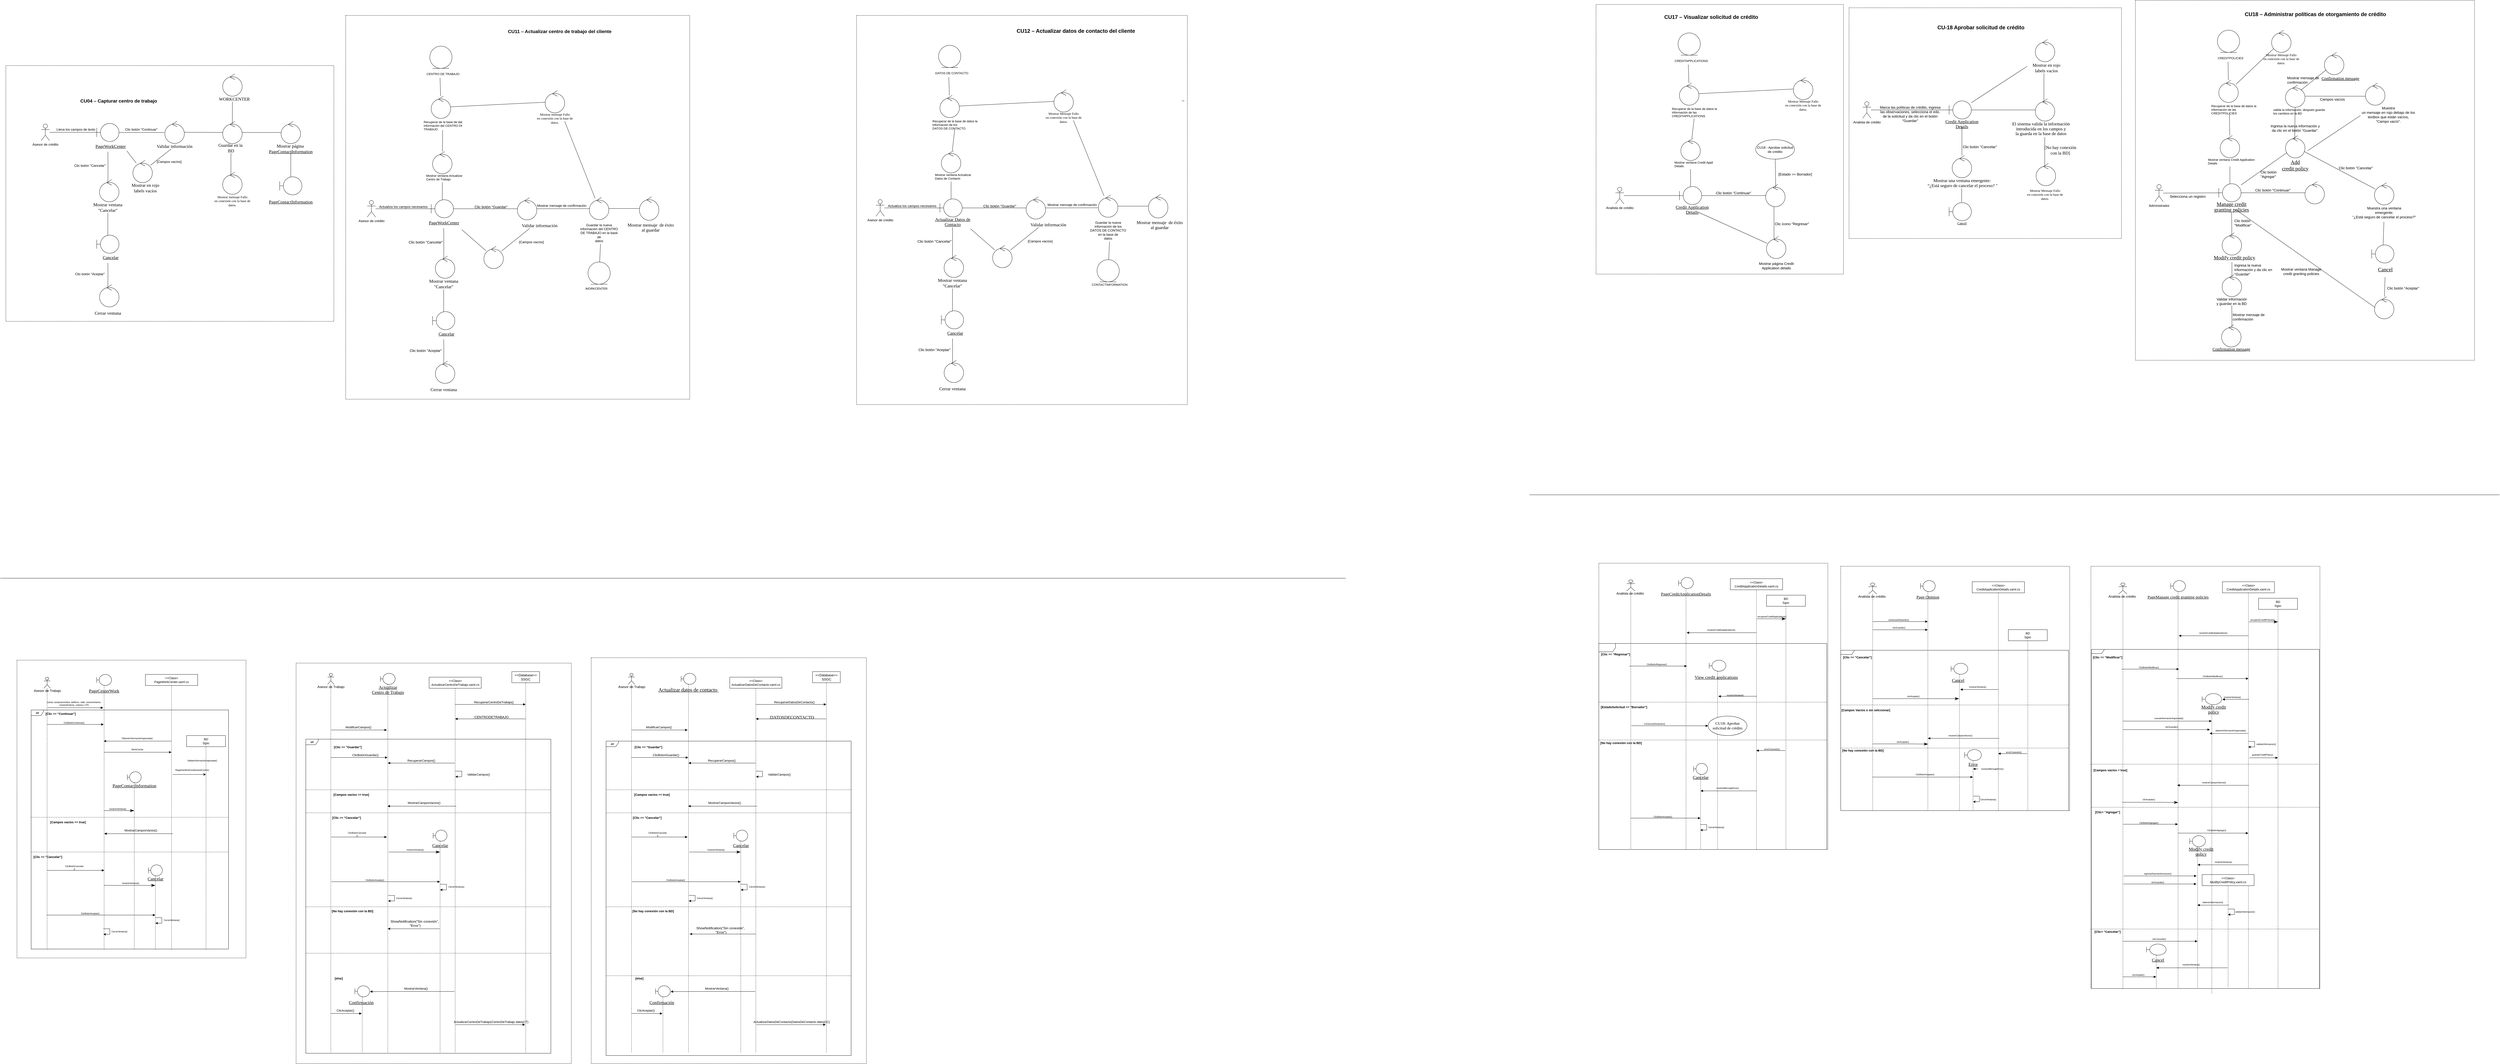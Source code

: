 <mxfile version="13.9.9" type="device"><diagram id="JPQytHq0oSqIPCqn8ryv" name="Página-1"><mxGraphModel dx="3955" dy="3125" grid="1" gridSize="10" guides="1" tooltips="1" connect="1" arrows="0" fold="1" page="1" pageScale="1" pageWidth="827" pageHeight="1169" math="0" shadow="0"><root><mxCell id="0"/><mxCell id="1" parent="0"/><mxCell id="P9o_yBQ1p9-ON1qcKwjk-30" value="" style="shape=partialRectangle;html=1;top=1;align=left;dashed=1;" parent="1" vertex="1"><mxGeometry x="1385.5" y="2150" width="990" height="1460" as="geometry"/></mxCell><mxCell id="P9o_yBQ1p9-ON1qcKwjk-29" value="" style="shape=partialRectangle;html=1;top=1;align=left;dashed=1;" parent="1" vertex="1"><mxGeometry x="324" y="2169.38" width="990" height="1440.62" as="geometry"/></mxCell><mxCell id="P9o_yBQ1p9-ON1qcKwjk-25" value="" style="shape=partialRectangle;html=1;top=1;align=left;dashed=1;" parent="1" vertex="1"><mxGeometry x="-680" y="2158.75" width="823.75" height="1071.25" as="geometry"/></mxCell><mxCell id="RecEMxZyh3kXq4CfHO76-34" value="" style="shape=partialRectangle;html=1;top=1;align=left;dashed=1;" parent="1" vertex="1"><mxGeometry x="-720" y="20" width="1180" height="920" as="geometry"/></mxCell><mxCell id="RecEMxZyh3kXq4CfHO76-35" style="edgeStyle=orthogonalEdgeStyle;rounded=0;orthogonalLoop=1;jettySize=auto;html=1;endArrow=none;endFill=0;" parent="1" source="RecEMxZyh3kXq4CfHO76-36" edge="1"><mxGeometry relative="1" as="geometry"><mxPoint x="-393" y="260" as="targetPoint"/></mxGeometry></mxCell><mxCell id="RecEMxZyh3kXq4CfHO76-36" value="Asesor de crédito" style="shape=umlActor;verticalLabelPosition=bottom;verticalAlign=top;html=1;" parent="1" vertex="1"><mxGeometry x="-593" y="230" width="30" height="60" as="geometry"/></mxCell><mxCell id="RecEMxZyh3kXq4CfHO76-37" style="edgeStyle=orthogonalEdgeStyle;rounded=0;orthogonalLoop=1;jettySize=auto;html=1;endArrow=none;endFill=0;entryX=-0.031;entryY=0.51;entryDx=0;entryDy=0;entryPerimeter=0;" parent="1" source="RecEMxZyh3kXq4CfHO76-39" target="RecEMxZyh3kXq4CfHO76-43" edge="1"><mxGeometry relative="1" as="geometry"><mxPoint x="-163" y="261" as="targetPoint"/><Array as="points"/></mxGeometry></mxCell><mxCell id="RecEMxZyh3kXq4CfHO76-38" style="edgeStyle=orthogonalEdgeStyle;rounded=0;orthogonalLoop=1;jettySize=auto;html=1;entryX=0.429;entryY=0.375;entryDx=0;entryDy=0;entryPerimeter=0;endArrow=none;endFill=0;" parent="1" target="RecEMxZyh3kXq4CfHO76-48" edge="1"><mxGeometry relative="1" as="geometry"><mxPoint x="-353" y="330" as="sourcePoint"/></mxGeometry></mxCell><mxCell id="RecEMxZyh3kXq4CfHO76-39" value="" style="shape=umlBoundary;whiteSpace=wrap;html=1;" parent="1" vertex="1"><mxGeometry x="-393" y="228" width="80" height="65" as="geometry"/></mxCell><mxCell id="RecEMxZyh3kXq4CfHO76-40" value="&lt;font face=&quot;times new roman, serif&quot;&gt;&lt;span style=&quot;font-size: 16px&quot;&gt;&lt;u&gt;PageWorkCenter&lt;/u&gt;&lt;/span&gt;&lt;/font&gt;" style="text;html=1;strokeColor=none;fillColor=none;align=center;verticalAlign=middle;whiteSpace=wrap;rounded=0;" parent="1" vertex="1"><mxGeometry x="-413" y="300" width="140" height="20" as="geometry"/></mxCell><mxCell id="RecEMxZyh3kXq4CfHO76-41" value="Llena los campos de texto" style="text;html=1;strokeColor=none;fillColor=none;align=center;verticalAlign=middle;whiteSpace=wrap;rounded=0;" parent="1" vertex="1"><mxGeometry x="-543" y="240" width="150" height="20" as="geometry"/></mxCell><mxCell id="RecEMxZyh3kXq4CfHO76-42" style="edgeStyle=orthogonalEdgeStyle;rounded=0;orthogonalLoop=1;jettySize=auto;html=1;endArrow=none;endFill=0;" parent="1" source="RecEMxZyh3kXq4CfHO76-43" target="RecEMxZyh3kXq4CfHO76-46" edge="1"><mxGeometry relative="1" as="geometry"/></mxCell><mxCell id="RecEMxZyh3kXq4CfHO76-43" value="" style="ellipse;shape=umlControl;whiteSpace=wrap;html=1;" parent="1" vertex="1"><mxGeometry x="-148" y="220" width="70" height="80" as="geometry"/></mxCell><mxCell id="RecEMxZyh3kXq4CfHO76-44" value="Clic botón &quot;Continuar&quot;" style="text;html=1;align=center;verticalAlign=middle;resizable=0;points=[];autosize=1;" parent="1" vertex="1"><mxGeometry x="-298" y="240" width="130" height="20" as="geometry"/></mxCell><mxCell id="RecEMxZyh3kXq4CfHO76-45" value="&lt;font face=&quot;times new roman, serif&quot;&gt;&lt;span style=&quot;font-size: 16px&quot;&gt;Validar información&lt;/span&gt;&lt;/font&gt;" style="text;html=1;strokeColor=none;fillColor=none;align=center;verticalAlign=middle;whiteSpace=wrap;rounded=0;" parent="1" vertex="1"><mxGeometry x="-183" y="300" width="140" height="20" as="geometry"/></mxCell><mxCell id="RecEMxZyh3kXq4CfHO76-46" value="" style="ellipse;shape=umlControl;whiteSpace=wrap;html=1;" parent="1" vertex="1"><mxGeometry x="60" y="220.5" width="70" height="80" as="geometry"/></mxCell><mxCell id="RecEMxZyh3kXq4CfHO76-47" value="&lt;font face=&quot;times new roman, serif&quot;&gt;&lt;span style=&quot;font-size: 16px&quot;&gt;Mostrar página&amp;nbsp;&lt;br&gt;&lt;u&gt;PageContactInformation&lt;/u&gt;&lt;/span&gt;&lt;/font&gt;" style="text;html=1;strokeColor=none;fillColor=none;align=center;verticalAlign=middle;whiteSpace=wrap;rounded=0;" parent="1" vertex="1"><mxGeometry x="235" y="309" width="140" height="20" as="geometry"/></mxCell><mxCell id="RecEMxZyh3kXq4CfHO76-48" value="" style="ellipse;shape=umlControl;whiteSpace=wrap;html=1;" parent="1" vertex="1"><mxGeometry x="-383" y="430" width="70" height="80" as="geometry"/></mxCell><mxCell id="RecEMxZyh3kXq4CfHO76-49" value="Clic botón &quot;Cancelar&quot;" style="text;html=1;align=center;verticalAlign=middle;resizable=0;points=[];autosize=1;" parent="1" vertex="1"><mxGeometry x="-483" y="370" width="130" height="20" as="geometry"/></mxCell><mxCell id="RecEMxZyh3kXq4CfHO76-50" value="&lt;font face=&quot;times new roman, serif&quot;&gt;&lt;span style=&quot;font-size: 16px&quot;&gt;Mostrar ventana &quot;Cancelar&quot;&lt;/span&gt;&lt;/font&gt;" style="text;html=1;strokeColor=none;fillColor=none;align=center;verticalAlign=middle;whiteSpace=wrap;rounded=0;" parent="1" vertex="1"><mxGeometry x="-423" y="520" width="140" height="20" as="geometry"/></mxCell><mxCell id="RecEMxZyh3kXq4CfHO76-51" style="edgeStyle=orthogonalEdgeStyle;rounded=0;orthogonalLoop=1;jettySize=auto;html=1;endArrow=none;endFill=0;" parent="1" source="RecEMxZyh3kXq4CfHO76-53" edge="1"><mxGeometry relative="1" as="geometry"><mxPoint x="-353" y="550" as="targetPoint"/></mxGeometry></mxCell><mxCell id="RecEMxZyh3kXq4CfHO76-52" style="edgeStyle=orthogonalEdgeStyle;rounded=0;orthogonalLoop=1;jettySize=auto;html=1;entryX=0.429;entryY=0.108;entryDx=0;entryDy=0;entryPerimeter=0;endArrow=none;endFill=0;" parent="1" target="RecEMxZyh3kXq4CfHO76-54" edge="1"><mxGeometry relative="1" as="geometry"><mxPoint x="-353" y="730" as="sourcePoint"/></mxGeometry></mxCell><mxCell id="RecEMxZyh3kXq4CfHO76-53" value="" style="shape=umlBoundary;whiteSpace=wrap;html=1;" parent="1" vertex="1"><mxGeometry x="-393" y="630" width="80" height="65" as="geometry"/></mxCell><mxCell id="RecEMxZyh3kXq4CfHO76-54" value="" style="ellipse;shape=umlControl;whiteSpace=wrap;html=1;" parent="1" vertex="1"><mxGeometry x="-383" y="808" width="70" height="80" as="geometry"/></mxCell><mxCell id="RecEMxZyh3kXq4CfHO76-55" value="&lt;font face=&quot;times new roman, serif&quot;&gt;&lt;span style=&quot;font-size: 16px&quot;&gt;&lt;u&gt;Cancelar&lt;/u&gt;&lt;/span&gt;&lt;/font&gt;" style="text;html=1;strokeColor=none;fillColor=none;align=center;verticalAlign=middle;whiteSpace=wrap;rounded=0;" parent="1" vertex="1"><mxGeometry x="-413" y="700" width="140" height="20" as="geometry"/></mxCell><mxCell id="RecEMxZyh3kXq4CfHO76-56" value="&lt;font face=&quot;times new roman, serif&quot;&gt;&lt;span style=&quot;font-size: 16px&quot;&gt;Cerrar ventana&lt;/span&gt;&lt;/font&gt;" style="text;html=1;strokeColor=none;fillColor=none;align=center;verticalAlign=middle;whiteSpace=wrap;rounded=0;" parent="1" vertex="1"><mxGeometry x="-423" y="900" width="140" height="20" as="geometry"/></mxCell><mxCell id="RecEMxZyh3kXq4CfHO76-57" value="Clic botón &quot;Aceptar&quot;" style="text;html=1;align=center;verticalAlign=middle;resizable=0;points=[];autosize=1;" parent="1" vertex="1"><mxGeometry x="-478" y="760" width="120" height="20" as="geometry"/></mxCell><mxCell id="RecEMxZyh3kXq4CfHO76-60" value="" style="ellipse;shape=umlControl;whiteSpace=wrap;html=1;" parent="1" vertex="1"><mxGeometry x="-263" y="361" width="70" height="80" as="geometry"/></mxCell><mxCell id="RecEMxZyh3kXq4CfHO76-61" value="[Campos vacíos]" style="text;html=1;align=center;verticalAlign=middle;resizable=0;points=[];autosize=1;" parent="1" vertex="1"><mxGeometry x="-183" y="356" width="100" height="20" as="geometry"/></mxCell><mxCell id="RecEMxZyh3kXq4CfHO76-62" value="&lt;font face=&quot;times new roman, serif&quot;&gt;&lt;span style=&quot;font-size: 16px&quot;&gt;Mostrar en rojo labels vacíos&lt;/span&gt;&lt;/font&gt;" style="text;html=1;strokeColor=none;fillColor=none;align=center;verticalAlign=middle;whiteSpace=wrap;rounded=0;" parent="1" vertex="1"><mxGeometry x="-288" y="450" width="140" height="20" as="geometry"/></mxCell><mxCell id="RecEMxZyh3kXq4CfHO76-63" value="CU04 – Capturar centro de trabajo" style="text;strokeColor=none;fillColor=none;align=left;verticalAlign=top;spacingLeft=4;spacingRight=4;overflow=hidden;rotatable=0;points=[[0,0.5],[1,0.5]];portConstraint=eastwest;fontStyle=1;fontSize=17;" parent="1" vertex="1"><mxGeometry x="-458" y="130" width="315" height="40" as="geometry"/></mxCell><mxCell id="RecEMxZyh3kXq4CfHO76-94" value="" style="shape=partialRectangle;html=1;top=1;align=left;dashed=1;" parent="1" vertex="1"><mxGeometry x="502.5" y="-160.5" width="1237.5" height="1380.5" as="geometry"/></mxCell><mxCell id="RecEMxZyh3kXq4CfHO76-123" value="CU11 – Actualizar centro de trabajo del cliente" style="text;strokeColor=none;fillColor=none;align=left;verticalAlign=top;spacingLeft=4;spacingRight=4;overflow=hidden;rotatable=0;points=[[0,0.5],[1,0.5]];portConstraint=eastwest;fontStyle=1;fontSize=17;" parent="1" vertex="1"><mxGeometry x="1080" y="-120" width="434" height="40" as="geometry"/></mxCell><mxCell id="RecEMxZyh3kXq4CfHO76-126" style="edgeStyle=none;rounded=0;orthogonalLoop=1;jettySize=auto;html=1;endArrow=none;endFill=0;fontSize=17;" parent="1" source="RecEMxZyh3kXq4CfHO76-124" target="RecEMxZyh3kXq4CfHO76-125" edge="1"><mxGeometry relative="1" as="geometry"/></mxCell><mxCell id="RecEMxZyh3kXq4CfHO76-124" value="Asesor de crédito" style="shape=umlActor;verticalLabelPosition=bottom;verticalAlign=top;html=1;" parent="1" vertex="1"><mxGeometry x="580" y="505" width="30" height="60" as="geometry"/></mxCell><mxCell id="RecEMxZyh3kXq4CfHO76-131" style="edgeStyle=none;rounded=0;orthogonalLoop=1;jettySize=auto;html=1;endArrow=none;endFill=0;fontSize=11;" parent="1" source="RecEMxZyh3kXq4CfHO76-125" edge="1"><mxGeometry relative="1" as="geometry"><mxPoint x="850" y="440" as="targetPoint"/></mxGeometry></mxCell><mxCell id="RecEMxZyh3kXq4CfHO76-140" style="edgeStyle=none;rounded=0;orthogonalLoop=1;jettySize=auto;html=1;endArrow=none;endFill=0;fontSize=11;" parent="1" source="RecEMxZyh3kXq4CfHO76-125" target="RecEMxZyh3kXq4CfHO76-139" edge="1"><mxGeometry relative="1" as="geometry"/></mxCell><mxCell id="RecEMxZyh3kXq4CfHO76-125" value="" style="shape=umlBoundary;whiteSpace=wrap;html=1;" parent="1" vertex="1"><mxGeometry x="810" y="502.5" width="80" height="65" as="geometry"/></mxCell><mxCell id="RecEMxZyh3kXq4CfHO76-127" value="Actualiza los campos necesarios" style="text;strokeColor=none;fillColor=none;align=left;verticalAlign=top;spacingLeft=4;spacingRight=4;overflow=hidden;rotatable=0;points=[[0,0.5],[1,0.5]];portConstraint=eastwest;fontSize=12;" parent="1" vertex="1"><mxGeometry x="617" y="514" width="210" height="26" as="geometry"/></mxCell><mxCell id="RecEMxZyh3kXq4CfHO76-128" value="&lt;font face=&quot;times new roman, serif&quot;&gt;&lt;span style=&quot;font-size: 16px&quot;&gt;&lt;u&gt;PageWorkCenter&lt;/u&gt;&lt;/span&gt;&lt;/font&gt;" style="text;html=1;strokeColor=none;fillColor=none;align=center;verticalAlign=middle;whiteSpace=wrap;rounded=0;" parent="1" vertex="1"><mxGeometry x="786" y="575" width="140" height="20" as="geometry"/></mxCell><mxCell id="RecEMxZyh3kXq4CfHO76-135" style="edgeStyle=none;rounded=0;orthogonalLoop=1;jettySize=auto;html=1;entryX=0.498;entryY=1.026;entryDx=0;entryDy=0;entryPerimeter=0;endArrow=none;endFill=0;fontSize=11;" parent="1" source="RecEMxZyh3kXq4CfHO76-130" target="RecEMxZyh3kXq4CfHO76-134" edge="1"><mxGeometry relative="1" as="geometry"/></mxCell><mxCell id="RecEMxZyh3kXq4CfHO76-130" value="" style="ellipse;shape=umlControl;whiteSpace=wrap;html=1;" parent="1" vertex="1"><mxGeometry x="815" y="329" width="70" height="80" as="geometry"/></mxCell><mxCell id="RecEMxZyh3kXq4CfHO76-132" value="Mostrar ventana Actualizar &#10;Centro de Trabajo" style="text;strokeColor=none;fillColor=none;align=left;verticalAlign=top;spacingLeft=4;spacingRight=4;overflow=hidden;rotatable=0;points=[[0,0.5],[1,0.5]];portConstraint=eastwest;fontSize=11;" parent="1" vertex="1"><mxGeometry x="786" y="403" width="149" height="41" as="geometry"/></mxCell><mxCell id="RecEMxZyh3kXq4CfHO76-138" style="edgeStyle=none;rounded=0;orthogonalLoop=1;jettySize=auto;html=1;entryX=0.425;entryY=1.2;entryDx=0;entryDy=0;entryPerimeter=0;endArrow=none;endFill=0;fontSize=11;" parent="1" source="RecEMxZyh3kXq4CfHO76-133" target="RecEMxZyh3kXq4CfHO76-137" edge="1"><mxGeometry relative="1" as="geometry"/></mxCell><mxCell id="RecEMxZyh3kXq4CfHO76-182" style="edgeStyle=none;rounded=0;orthogonalLoop=1;jettySize=auto;html=1;endArrow=none;endFill=0;fontSize=12;" parent="1" source="RecEMxZyh3kXq4CfHO76-133" target="RecEMxZyh3kXq4CfHO76-180" edge="1"><mxGeometry relative="1" as="geometry"/></mxCell><mxCell id="RecEMxZyh3kXq4CfHO76-133" value="" style="ellipse;shape=umlControl;whiteSpace=wrap;html=1;" parent="1" vertex="1"><mxGeometry x="810" y="130" width="70" height="80" as="geometry"/></mxCell><mxCell id="RecEMxZyh3kXq4CfHO76-134" value="Recuperar de la base de datos la&#10;información del CENTRO DE &#10;TRABAJO" style="text;strokeColor=none;fillColor=none;align=left;verticalAlign=top;spacingLeft=4;spacingRight=4;overflow=hidden;rotatable=0;points=[[0,0.5],[1,0.5]];portConstraint=eastwest;fontSize=11;" parent="1" vertex="1"><mxGeometry x="777" y="210" width="149" height="41" as="geometry"/></mxCell><mxCell id="RecEMxZyh3kXq4CfHO76-136" value="" style="ellipse;shape=umlEntity;whiteSpace=wrap;html=1;fontSize=11;" parent="1" vertex="1"><mxGeometry x="805" y="-50" width="80" height="80" as="geometry"/></mxCell><mxCell id="RecEMxZyh3kXq4CfHO76-137" value="CENTRO DE TRABAJO" style="text;html=1;align=center;verticalAlign=middle;resizable=0;points=[];autosize=1;fontSize=11;" parent="1" vertex="1"><mxGeometry x="786.5" y="40" width="130" height="20" as="geometry"/></mxCell><mxCell id="RecEMxZyh3kXq4CfHO76-155" style="edgeStyle=none;rounded=0;orthogonalLoop=1;jettySize=auto;html=1;endArrow=none;endFill=0;fontSize=11;" parent="1" source="RecEMxZyh3kXq4CfHO76-139" edge="1"><mxGeometry relative="1" as="geometry"><mxPoint x="1379" y="534.5" as="targetPoint"/></mxGeometry></mxCell><mxCell id="RecEMxZyh3kXq4CfHO76-139" value="" style="ellipse;shape=umlControl;whiteSpace=wrap;html=1;" parent="1" vertex="1"><mxGeometry x="1120" y="495" width="70" height="80" as="geometry"/></mxCell><mxCell id="RecEMxZyh3kXq4CfHO76-141" value="Clic botón &quot;Guardar&quot;" style="text;strokeColor=none;fillColor=none;align=left;verticalAlign=top;spacingLeft=4;spacingRight=4;overflow=hidden;rotatable=0;points=[[0,0.5],[1,0.5]];portConstraint=eastwest;fontSize=13;" parent="1" vertex="1"><mxGeometry x="960" y="514" width="149" height="41" as="geometry"/></mxCell><mxCell id="RecEMxZyh3kXq4CfHO76-142" value="&lt;font face=&quot;times new roman, serif&quot;&gt;&lt;span style=&quot;font-size: 16px&quot;&gt;Validar información&lt;/span&gt;&lt;/font&gt;" style="text;html=1;strokeColor=none;fillColor=none;align=center;verticalAlign=middle;whiteSpace=wrap;rounded=0;" parent="1" vertex="1"><mxGeometry x="1130" y="585" width="140" height="20" as="geometry"/></mxCell><mxCell id="RecEMxZyh3kXq4CfHO76-143" style="edgeStyle=orthogonalEdgeStyle;rounded=0;orthogonalLoop=1;jettySize=auto;html=1;entryX=0.429;entryY=0.375;entryDx=0;entryDy=0;entryPerimeter=0;endArrow=none;endFill=0;" parent="1" target="RecEMxZyh3kXq4CfHO76-144" edge="1"><mxGeometry relative="1" as="geometry"><mxPoint x="855" y="605" as="sourcePoint"/></mxGeometry></mxCell><mxCell id="RecEMxZyh3kXq4CfHO76-144" value="" style="ellipse;shape=umlControl;whiteSpace=wrap;html=1;" parent="1" vertex="1"><mxGeometry x="825" y="705" width="70" height="80" as="geometry"/></mxCell><mxCell id="RecEMxZyh3kXq4CfHO76-145" value="Clic botón &quot;Cancelar&quot;" style="text;html=1;align=center;verticalAlign=middle;resizable=0;points=[];autosize=1;fontSize=13;" parent="1" vertex="1"><mxGeometry x="720" y="645" width="140" height="20" as="geometry"/></mxCell><mxCell id="RecEMxZyh3kXq4CfHO76-146" value="&lt;font face=&quot;times new roman, serif&quot;&gt;&lt;span style=&quot;font-size: 16px&quot;&gt;Mostrar ventana &quot;Cancelar&quot;&lt;/span&gt;&lt;/font&gt;" style="text;html=1;strokeColor=none;fillColor=none;align=center;verticalAlign=middle;whiteSpace=wrap;rounded=0;" parent="1" vertex="1"><mxGeometry x="785" y="795" width="140" height="20" as="geometry"/></mxCell><mxCell id="RecEMxZyh3kXq4CfHO76-147" style="edgeStyle=orthogonalEdgeStyle;rounded=0;orthogonalLoop=1;jettySize=auto;html=1;endArrow=none;endFill=0;" parent="1" source="RecEMxZyh3kXq4CfHO76-149" edge="1"><mxGeometry relative="1" as="geometry"><mxPoint x="855" y="825" as="targetPoint"/></mxGeometry></mxCell><mxCell id="RecEMxZyh3kXq4CfHO76-148" style="edgeStyle=orthogonalEdgeStyle;rounded=0;orthogonalLoop=1;jettySize=auto;html=1;entryX=0.429;entryY=0.108;entryDx=0;entryDy=0;entryPerimeter=0;endArrow=none;endFill=0;" parent="1" target="RecEMxZyh3kXq4CfHO76-150" edge="1"><mxGeometry relative="1" as="geometry"><mxPoint x="855" y="1005" as="sourcePoint"/></mxGeometry></mxCell><mxCell id="RecEMxZyh3kXq4CfHO76-149" value="" style="shape=umlBoundary;whiteSpace=wrap;html=1;" parent="1" vertex="1"><mxGeometry x="815" y="905" width="80" height="65" as="geometry"/></mxCell><mxCell id="RecEMxZyh3kXq4CfHO76-150" value="" style="ellipse;shape=umlControl;whiteSpace=wrap;html=1;" parent="1" vertex="1"><mxGeometry x="825" y="1083" width="70" height="80" as="geometry"/></mxCell><mxCell id="RecEMxZyh3kXq4CfHO76-151" value="&lt;font face=&quot;times new roman, serif&quot;&gt;&lt;span style=&quot;font-size: 16px&quot;&gt;&lt;u&gt;Cancelar&lt;/u&gt;&lt;/span&gt;&lt;/font&gt;" style="text;html=1;strokeColor=none;fillColor=none;align=center;verticalAlign=middle;whiteSpace=wrap;rounded=0;" parent="1" vertex="1"><mxGeometry x="795" y="975" width="140" height="20" as="geometry"/></mxCell><mxCell id="RecEMxZyh3kXq4CfHO76-152" value="&lt;font face=&quot;times new roman, serif&quot;&gt;&lt;span style=&quot;font-size: 16px&quot;&gt;Cerrar ventana&lt;/span&gt;&lt;/font&gt;" style="text;html=1;strokeColor=none;fillColor=none;align=center;verticalAlign=middle;whiteSpace=wrap;rounded=0;" parent="1" vertex="1"><mxGeometry x="785" y="1175" width="140" height="20" as="geometry"/></mxCell><mxCell id="RecEMxZyh3kXq4CfHO76-153" value="Clic botón &quot;Aceptar&quot;" style="text;html=1;align=center;verticalAlign=middle;resizable=0;points=[];autosize=1;fontSize=13;" parent="1" vertex="1"><mxGeometry x="725" y="1035" width="130" height="20" as="geometry"/></mxCell><mxCell id="RecEMxZyh3kXq4CfHO76-156" value="Mostrar mensaje de confirmación" style="text;strokeColor=none;fillColor=none;align=left;verticalAlign=top;spacingLeft=4;spacingRight=4;overflow=hidden;rotatable=0;points=[[0,0.5],[1,0.5]];portConstraint=eastwest;fontSize=12;" parent="1" vertex="1"><mxGeometry x="1185" y="510" width="194" height="41" as="geometry"/></mxCell><mxCell id="RecEMxZyh3kXq4CfHO76-193" style="edgeStyle=none;rounded=0;orthogonalLoop=1;jettySize=auto;html=1;endArrow=none;endFill=0;fontFamily=Times New Roman;fontSize=12;" parent="1" source="RecEMxZyh3kXq4CfHO76-163" target="RecEMxZyh3kXq4CfHO76-177" edge="1"><mxGeometry relative="1" as="geometry"/></mxCell><mxCell id="RecEMxZyh3kXq4CfHO76-194" style="edgeStyle=none;rounded=0;orthogonalLoop=1;jettySize=auto;html=1;entryX=0.75;entryY=1;entryDx=0;entryDy=0;endArrow=none;endFill=0;fontFamily=Times New Roman;fontSize=12;" parent="1" source="RecEMxZyh3kXq4CfHO76-163" target="RecEMxZyh3kXq4CfHO76-181" edge="1"><mxGeometry relative="1" as="geometry"/></mxCell><mxCell id="RecEMxZyh3kXq4CfHO76-163" value="" style="ellipse;shape=umlControl;whiteSpace=wrap;html=1;" parent="1" vertex="1"><mxGeometry x="1379" y="494" width="70" height="80" as="geometry"/></mxCell><mxCell id="RecEMxZyh3kXq4CfHO76-170" style="edgeStyle=none;rounded=0;orthogonalLoop=1;jettySize=auto;html=1;endArrow=none;endFill=0;fontSize=11;" parent="1" target="RecEMxZyh3kXq4CfHO76-168" edge="1"><mxGeometry relative="1" as="geometry"><mxPoint x="1419" y="661.5" as="sourcePoint"/></mxGeometry></mxCell><mxCell id="RecEMxZyh3kXq4CfHO76-167" value="Guardar la nueva&lt;br/&gt;información del CENTRO DE TRABAJO en la base de&lt;br/&gt;datos" style="text;html=1;strokeColor=none;fillColor=none;align=center;verticalAlign=middle;whiteSpace=wrap;rounded=0;" parent="1" vertex="1"><mxGeometry x="1344" y="611.5" width="140" height="20" as="geometry"/></mxCell><mxCell id="RecEMxZyh3kXq4CfHO76-168" value="" style="ellipse;shape=umlEntity;whiteSpace=wrap;html=1;fontSize=11;" parent="1" vertex="1"><mxGeometry x="1374" y="726.5" width="80" height="80" as="geometry"/></mxCell><mxCell id="RecEMxZyh3kXq4CfHO76-169" value="WORKCENTER" style="text;html=1;align=center;verticalAlign=middle;resizable=0;points=[];autosize=1;fontSize=11;" parent="1" vertex="1"><mxGeometry x="1359" y="811.5" width="90" height="20" as="geometry"/></mxCell><mxCell id="RecEMxZyh3kXq4CfHO76-174" style="edgeStyle=none;rounded=0;orthogonalLoop=1;jettySize=auto;html=1;entryX=0.25;entryY=1;entryDx=0;entryDy=0;endArrow=none;endFill=0;fontSize=12;" parent="1" source="RecEMxZyh3kXq4CfHO76-173" target="RecEMxZyh3kXq4CfHO76-142" edge="1"><mxGeometry relative="1" as="geometry"/></mxCell><mxCell id="RecEMxZyh3kXq4CfHO76-176" style="edgeStyle=none;rounded=0;orthogonalLoop=1;jettySize=auto;html=1;endArrow=none;endFill=0;fontSize=12;" parent="1" source="RecEMxZyh3kXq4CfHO76-173" edge="1"><mxGeometry relative="1" as="geometry"><mxPoint x="920" y="610" as="targetPoint"/></mxGeometry></mxCell><mxCell id="RecEMxZyh3kXq4CfHO76-173" value="" style="ellipse;shape=umlControl;whiteSpace=wrap;html=1;" parent="1" vertex="1"><mxGeometry x="999.5" y="670" width="70" height="80" as="geometry"/></mxCell><mxCell id="RecEMxZyh3kXq4CfHO76-175" value="[Campos vacíos]" style="text;html=1;align=center;verticalAlign=middle;resizable=0;points=[];autosize=1;fontSize=12;" parent="1" vertex="1"><mxGeometry x="1120" y="645" width="100" height="20" as="geometry"/></mxCell><mxCell id="RecEMxZyh3kXq4CfHO76-177" value="" style="ellipse;shape=umlControl;whiteSpace=wrap;html=1;" parent="1" vertex="1"><mxGeometry x="1559" y="491.5" width="70" height="85" as="geometry"/></mxCell><mxCell id="RecEMxZyh3kXq4CfHO76-179" value="&lt;span style=&quot;font-size: 12.0pt ; line-height: 107% ; font-family: &amp;#34;times new roman&amp;#34; , serif&quot;&gt;Mostrar mensaje&amp;nbsp; de éxito &lt;br&gt;al guardar&lt;/span&gt;" style="text;html=1;align=center;verticalAlign=middle;resizable=0;points=[];autosize=1;fontSize=12;" parent="1" vertex="1"><mxGeometry x="1509" y="581.5" width="180" height="40" as="geometry"/></mxCell><mxCell id="RecEMxZyh3kXq4CfHO76-180" value="" style="ellipse;shape=umlControl;whiteSpace=wrap;html=1;" parent="1" vertex="1"><mxGeometry x="1220" y="110" width="70" height="80" as="geometry"/></mxCell><mxCell id="RecEMxZyh3kXq4CfHO76-181" value="&lt;font style=&quot;font-size: 12px&quot;&gt;&lt;font style=&quot;font-size: 12px&quot;&gt;Mostrar mensaje&lt;/font&gt;&amp;nbsp;&lt;span style=&quot;line-height: 107%&quot;&gt;Fallo&lt;br&gt;en conexión con la base de datos.&lt;/span&gt;&lt;/font&gt;" style="text;html=1;strokeColor=none;fillColor=none;align=center;verticalAlign=middle;whiteSpace=wrap;rounded=0;fontFamily=Times New Roman;" parent="1" vertex="1"><mxGeometry x="1185" y="200" width="140" height="20" as="geometry"/></mxCell><mxCell id="RecEMxZyh3kXq4CfHO76-190" style="edgeStyle=none;rounded=0;orthogonalLoop=1;jettySize=auto;html=1;endArrow=none;endFill=0;fontFamily=Times New Roman;fontSize=12;" parent="1" edge="1"><mxGeometry relative="1" as="geometry"><mxPoint x="1540" y="149.799" as="sourcePoint"/><mxPoint x="1540" y="149.799" as="targetPoint"/></mxGeometry></mxCell><mxCell id="RecEMxZyh3kXq4CfHO76-195" value="" style="shape=partialRectangle;html=1;top=1;align=left;dashed=1;" parent="1" vertex="1"><mxGeometry x="2340" y="-160.5" width="1190" height="1400" as="geometry"/></mxCell><mxCell id="RecEMxZyh3kXq4CfHO76-196" value="CU12 – Actualizar datos de contacto del cliente" style="text;strokeColor=none;fillColor=none;align=left;verticalAlign=top;spacingLeft=4;spacingRight=4;overflow=hidden;rotatable=0;points=[[0,0.5],[1,0.5]];portConstraint=eastwest;fontStyle=1;fontSize=19;" parent="1" vertex="1"><mxGeometry x="2910" y="-123" width="520" height="53" as="geometry"/></mxCell><mxCell id="RecEMxZyh3kXq4CfHO76-197" style="edgeStyle=none;rounded=0;orthogonalLoop=1;jettySize=auto;html=1;endArrow=none;endFill=0;fontSize=17;" parent="1" source="RecEMxZyh3kXq4CfHO76-198" target="RecEMxZyh3kXq4CfHO76-201" edge="1"><mxGeometry relative="1" as="geometry"/></mxCell><mxCell id="RecEMxZyh3kXq4CfHO76-198" value="Asesor de crédito" style="shape=umlActor;verticalLabelPosition=bottom;verticalAlign=top;html=1;" parent="1" vertex="1"><mxGeometry x="2410" y="502" width="30" height="60" as="geometry"/></mxCell><mxCell id="RecEMxZyh3kXq4CfHO76-199" style="edgeStyle=none;rounded=0;orthogonalLoop=1;jettySize=auto;html=1;endArrow=none;endFill=0;fontSize=11;" parent="1" source="RecEMxZyh3kXq4CfHO76-201" edge="1"><mxGeometry relative="1" as="geometry"><mxPoint x="2680" y="437" as="targetPoint"/></mxGeometry></mxCell><mxCell id="RecEMxZyh3kXq4CfHO76-200" style="edgeStyle=none;rounded=0;orthogonalLoop=1;jettySize=auto;html=1;endArrow=none;endFill=0;fontSize=11;" parent="1" source="RecEMxZyh3kXq4CfHO76-201" target="RecEMxZyh3kXq4CfHO76-214" edge="1"><mxGeometry relative="1" as="geometry"/></mxCell><mxCell id="RecEMxZyh3kXq4CfHO76-201" value="" style="shape=umlBoundary;whiteSpace=wrap;html=1;" parent="1" vertex="1"><mxGeometry x="2640" y="499.5" width="80" height="65" as="geometry"/></mxCell><mxCell id="RecEMxZyh3kXq4CfHO76-202" value="Actualiza los campos necesarios" style="text;strokeColor=none;fillColor=none;align=left;verticalAlign=top;spacingLeft=4;spacingRight=4;overflow=hidden;rotatable=0;points=[[0,0.5],[1,0.5]];portConstraint=eastwest;fontSize=12;" parent="1" vertex="1"><mxGeometry x="2447" y="511" width="210" height="26" as="geometry"/></mxCell><mxCell id="RecEMxZyh3kXq4CfHO76-203" value="&lt;u&gt;&lt;span style=&quot;font-size: 12.0pt ; line-height: 107% ; font-family: &amp;#34;times new roman&amp;#34; , serif&quot;&gt;Actualizar Datos de Contacto&lt;/span&gt;&lt;/u&gt;" style="text;html=1;strokeColor=none;fillColor=none;align=center;verticalAlign=middle;whiteSpace=wrap;rounded=0;" parent="1" vertex="1"><mxGeometry x="2616" y="572" width="140" height="20" as="geometry"/></mxCell><mxCell id="RecEMxZyh3kXq4CfHO76-204" style="edgeStyle=none;rounded=0;orthogonalLoop=1;jettySize=auto;html=1;entryX=0.498;entryY=1.026;entryDx=0;entryDy=0;entryPerimeter=0;endArrow=none;endFill=0;fontSize=11;" parent="1" source="RecEMxZyh3kXq4CfHO76-205" target="RecEMxZyh3kXq4CfHO76-210" edge="1"><mxGeometry relative="1" as="geometry"/></mxCell><mxCell id="RecEMxZyh3kXq4CfHO76-205" value="" style="ellipse;shape=umlControl;whiteSpace=wrap;html=1;" parent="1" vertex="1"><mxGeometry x="2645" y="326" width="70" height="80" as="geometry"/></mxCell><mxCell id="RecEMxZyh3kXq4CfHO76-206" value="Mostrar ventana Actualizar &#10;Datos de Contacto" style="text;strokeColor=none;fillColor=none;align=left;verticalAlign=top;spacingLeft=4;spacingRight=4;overflow=hidden;rotatable=0;points=[[0,0.5],[1,0.5]];portConstraint=eastwest;fontSize=11;" parent="1" vertex="1"><mxGeometry x="2616" y="400" width="149" height="41" as="geometry"/></mxCell><mxCell id="RecEMxZyh3kXq4CfHO76-207" style="edgeStyle=none;rounded=0;orthogonalLoop=1;jettySize=auto;html=1;entryX=0.425;entryY=1.2;entryDx=0;entryDy=0;entryPerimeter=0;endArrow=none;endFill=0;fontSize=11;" parent="1" source="RecEMxZyh3kXq4CfHO76-209" target="RecEMxZyh3kXq4CfHO76-212" edge="1"><mxGeometry relative="1" as="geometry"/></mxCell><mxCell id="RecEMxZyh3kXq4CfHO76-208" style="edgeStyle=none;rounded=0;orthogonalLoop=1;jettySize=auto;html=1;endArrow=none;endFill=0;fontSize=12;" parent="1" source="RecEMxZyh3kXq4CfHO76-209" target="RecEMxZyh3kXq4CfHO76-250" edge="1"><mxGeometry relative="1" as="geometry"/></mxCell><mxCell id="RecEMxZyh3kXq4CfHO76-209" value="" style="ellipse;shape=umlControl;whiteSpace=wrap;html=1;" parent="1" vertex="1"><mxGeometry x="2640" y="127" width="70" height="80" as="geometry"/></mxCell><mxCell id="RecEMxZyh3kXq4CfHO76-210" value="Recuperar de la base de datos la&#10;información de los &#10;DATOS DE CONTACTO" style="text;strokeColor=none;fillColor=none;align=left;verticalAlign=top;spacingLeft=4;spacingRight=4;overflow=hidden;rotatable=0;points=[[0,0.5],[1,0.5]];portConstraint=eastwest;fontSize=11;" parent="1" vertex="1"><mxGeometry x="2607" y="207" width="173" height="41" as="geometry"/></mxCell><mxCell id="RecEMxZyh3kXq4CfHO76-211" value="" style="ellipse;shape=umlEntity;whiteSpace=wrap;html=1;fontSize=11;" parent="1" vertex="1"><mxGeometry x="2635" y="-53" width="80" height="80" as="geometry"/></mxCell><mxCell id="RecEMxZyh3kXq4CfHO76-212" value="DATOS DE CONTACTO" style="text;html=1;align=center;verticalAlign=middle;resizable=0;points=[];autosize=1;fontSize=11;" parent="1" vertex="1"><mxGeometry x="2616.5" y="37" width="130" height="20" as="geometry"/></mxCell><mxCell id="RecEMxZyh3kXq4CfHO76-213" style="edgeStyle=none;rounded=0;orthogonalLoop=1;jettySize=auto;html=1;endArrow=none;endFill=0;fontSize=11;" parent="1" source="RecEMxZyh3kXq4CfHO76-214" edge="1"><mxGeometry relative="1" as="geometry"><mxPoint x="3209" y="531.5" as="targetPoint"/></mxGeometry></mxCell><mxCell id="RecEMxZyh3kXq4CfHO76-214" value="" style="ellipse;shape=umlControl;whiteSpace=wrap;html=1;" parent="1" vertex="1"><mxGeometry x="2950" y="492" width="70" height="80" as="geometry"/></mxCell><mxCell id="RecEMxZyh3kXq4CfHO76-215" value="Clic botón &quot;Guardar&quot;" style="text;strokeColor=none;fillColor=none;align=left;verticalAlign=top;spacingLeft=4;spacingRight=4;overflow=hidden;rotatable=0;points=[[0,0.5],[1,0.5]];portConstraint=eastwest;fontSize=13;" parent="1" vertex="1"><mxGeometry x="2790" y="511" width="149" height="41" as="geometry"/></mxCell><mxCell id="RecEMxZyh3kXq4CfHO76-216" value="&lt;font face=&quot;times new roman, serif&quot;&gt;&lt;span style=&quot;font-size: 16px&quot;&gt;Validar información&lt;/span&gt;&lt;/font&gt;" style="text;html=1;strokeColor=none;fillColor=none;align=center;verticalAlign=middle;whiteSpace=wrap;rounded=0;" parent="1" vertex="1"><mxGeometry x="2960" y="582" width="140" height="20" as="geometry"/></mxCell><mxCell id="RecEMxZyh3kXq4CfHO76-217" style="edgeStyle=orthogonalEdgeStyle;rounded=0;orthogonalLoop=1;jettySize=auto;html=1;entryX=0.429;entryY=0.375;entryDx=0;entryDy=0;entryPerimeter=0;endArrow=none;endFill=0;" parent="1" target="RecEMxZyh3kXq4CfHO76-218" edge="1"><mxGeometry relative="1" as="geometry"><mxPoint x="2685" y="602" as="sourcePoint"/></mxGeometry></mxCell><mxCell id="RecEMxZyh3kXq4CfHO76-218" value="" style="ellipse;shape=umlControl;whiteSpace=wrap;html=1;" parent="1" vertex="1"><mxGeometry x="2655" y="702" width="70" height="80" as="geometry"/></mxCell><mxCell id="RecEMxZyh3kXq4CfHO76-219" value="Clic botón &quot;Cancelar&quot;" style="text;html=1;align=center;verticalAlign=middle;resizable=0;points=[];autosize=1;fontSize=13;" parent="1" vertex="1"><mxGeometry x="2550" y="642" width="140" height="20" as="geometry"/></mxCell><mxCell id="RecEMxZyh3kXq4CfHO76-220" value="&lt;font face=&quot;times new roman, serif&quot;&gt;&lt;span style=&quot;font-size: 16px&quot;&gt;Mostrar ventana &quot;Cancelar&quot;&lt;/span&gt;&lt;/font&gt;" style="text;html=1;strokeColor=none;fillColor=none;align=center;verticalAlign=middle;whiteSpace=wrap;rounded=0;" parent="1" vertex="1"><mxGeometry x="2615" y="792" width="140" height="20" as="geometry"/></mxCell><mxCell id="RecEMxZyh3kXq4CfHO76-221" style="edgeStyle=orthogonalEdgeStyle;rounded=0;orthogonalLoop=1;jettySize=auto;html=1;endArrow=none;endFill=0;" parent="1" source="RecEMxZyh3kXq4CfHO76-223" edge="1"><mxGeometry relative="1" as="geometry"><mxPoint x="2685" y="822" as="targetPoint"/></mxGeometry></mxCell><mxCell id="RecEMxZyh3kXq4CfHO76-222" style="edgeStyle=orthogonalEdgeStyle;rounded=0;orthogonalLoop=1;jettySize=auto;html=1;entryX=0.429;entryY=0.108;entryDx=0;entryDy=0;entryPerimeter=0;endArrow=none;endFill=0;" parent="1" target="RecEMxZyh3kXq4CfHO76-224" edge="1"><mxGeometry relative="1" as="geometry"><mxPoint x="2685" y="1002" as="sourcePoint"/></mxGeometry></mxCell><mxCell id="RecEMxZyh3kXq4CfHO76-223" value="" style="shape=umlBoundary;whiteSpace=wrap;html=1;" parent="1" vertex="1"><mxGeometry x="2645" y="902" width="80" height="65" as="geometry"/></mxCell><mxCell id="RecEMxZyh3kXq4CfHO76-224" value="" style="ellipse;shape=umlControl;whiteSpace=wrap;html=1;" parent="1" vertex="1"><mxGeometry x="2655" y="1080" width="70" height="80" as="geometry"/></mxCell><mxCell id="RecEMxZyh3kXq4CfHO76-225" value="&lt;font face=&quot;times new roman, serif&quot;&gt;&lt;span style=&quot;font-size: 16px&quot;&gt;&lt;u&gt;Cancelar&lt;/u&gt;&lt;/span&gt;&lt;/font&gt;" style="text;html=1;strokeColor=none;fillColor=none;align=center;verticalAlign=middle;whiteSpace=wrap;rounded=0;" parent="1" vertex="1"><mxGeometry x="2625" y="972" width="140" height="20" as="geometry"/></mxCell><mxCell id="RecEMxZyh3kXq4CfHO76-226" value="&lt;font face=&quot;times new roman, serif&quot;&gt;&lt;span style=&quot;font-size: 16px&quot;&gt;Cerrar ventana&lt;/span&gt;&lt;/font&gt;" style="text;html=1;strokeColor=none;fillColor=none;align=center;verticalAlign=middle;whiteSpace=wrap;rounded=0;" parent="1" vertex="1"><mxGeometry x="2615" y="1172" width="140" height="20" as="geometry"/></mxCell><mxCell id="RecEMxZyh3kXq4CfHO76-227" value="Clic botón &quot;Aceptar&quot;" style="text;html=1;align=center;verticalAlign=middle;resizable=0;points=[];autosize=1;fontSize=13;" parent="1" vertex="1"><mxGeometry x="2555" y="1032" width="130" height="20" as="geometry"/></mxCell><mxCell id="RecEMxZyh3kXq4CfHO76-229" value="Mostrar mensaje de confirmación" style="text;strokeColor=none;fillColor=none;align=left;verticalAlign=top;spacingLeft=4;spacingRight=4;overflow=hidden;rotatable=0;points=[[0,0.5],[1,0.5]];portConstraint=eastwest;fontSize=12;" parent="1" vertex="1"><mxGeometry x="3021" y="507" width="194" height="41" as="geometry"/></mxCell><mxCell id="RecEMxZyh3kXq4CfHO76-235" style="edgeStyle=none;rounded=0;orthogonalLoop=1;jettySize=auto;html=1;endArrow=none;endFill=0;fontFamily=Times New Roman;fontSize=12;" parent="1" source="RecEMxZyh3kXq4CfHO76-237" target="RecEMxZyh3kXq4CfHO76-247" edge="1"><mxGeometry relative="1" as="geometry"/></mxCell><mxCell id="RecEMxZyh3kXq4CfHO76-236" style="edgeStyle=none;rounded=0;orthogonalLoop=1;jettySize=auto;html=1;entryX=0.75;entryY=1;entryDx=0;entryDy=0;endArrow=none;endFill=0;fontFamily=Times New Roman;fontSize=12;" parent="1" source="RecEMxZyh3kXq4CfHO76-237" target="RecEMxZyh3kXq4CfHO76-251" edge="1"><mxGeometry relative="1" as="geometry"/></mxCell><mxCell id="RecEMxZyh3kXq4CfHO76-237" value="" style="ellipse;shape=umlControl;whiteSpace=wrap;html=1;" parent="1" vertex="1"><mxGeometry x="3210" y="485.5" width="70" height="80" as="geometry"/></mxCell><mxCell id="RecEMxZyh3kXq4CfHO76-239" style="edgeStyle=none;rounded=0;orthogonalLoop=1;jettySize=auto;html=1;endArrow=none;endFill=0;fontSize=11;" parent="1" target="RecEMxZyh3kXq4CfHO76-241" edge="1"><mxGeometry relative="1" as="geometry"><mxPoint x="3250" y="653" as="sourcePoint"/></mxGeometry></mxCell><mxCell id="RecEMxZyh3kXq4CfHO76-240" value="Guardar la nueva&lt;br&gt;información de los DATOS DE CONTACTO en la base de&lt;br&gt;datos" style="text;html=1;strokeColor=none;fillColor=none;align=center;verticalAlign=middle;whiteSpace=wrap;rounded=0;" parent="1" vertex="1"><mxGeometry x="3175" y="603" width="140" height="20" as="geometry"/></mxCell><mxCell id="RecEMxZyh3kXq4CfHO76-241" value="" style="ellipse;shape=umlEntity;whiteSpace=wrap;html=1;fontSize=11;" parent="1" vertex="1"><mxGeometry x="3205" y="718" width="80" height="80" as="geometry"/></mxCell><mxCell id="RecEMxZyh3kXq4CfHO76-242" value="CONTACTINFORMATION" style="text;html=1;align=center;verticalAlign=middle;resizable=0;points=[];autosize=1;fontSize=11;" parent="1" vertex="1"><mxGeometry x="3180" y="798" width="140" height="20" as="geometry"/></mxCell><mxCell id="RecEMxZyh3kXq4CfHO76-243" style="edgeStyle=none;rounded=0;orthogonalLoop=1;jettySize=auto;html=1;entryX=0.25;entryY=1;entryDx=0;entryDy=0;endArrow=none;endFill=0;fontSize=12;" parent="1" source="RecEMxZyh3kXq4CfHO76-245" target="RecEMxZyh3kXq4CfHO76-216" edge="1"><mxGeometry relative="1" as="geometry"/></mxCell><mxCell id="RecEMxZyh3kXq4CfHO76-244" style="edgeStyle=none;rounded=0;orthogonalLoop=1;jettySize=auto;html=1;endArrow=none;endFill=0;fontSize=12;" parent="1" source="RecEMxZyh3kXq4CfHO76-245" edge="1"><mxGeometry relative="1" as="geometry"><mxPoint x="2750" y="607" as="targetPoint"/></mxGeometry></mxCell><mxCell id="RecEMxZyh3kXq4CfHO76-245" value="" style="ellipse;shape=umlControl;whiteSpace=wrap;html=1;" parent="1" vertex="1"><mxGeometry x="2829.5" y="667" width="70" height="80" as="geometry"/></mxCell><mxCell id="RecEMxZyh3kXq4CfHO76-246" value="[Campos vacíos]" style="text;html=1;align=center;verticalAlign=middle;resizable=0;points=[];autosize=1;fontSize=12;" parent="1" vertex="1"><mxGeometry x="2950" y="642" width="100" height="20" as="geometry"/></mxCell><mxCell id="RecEMxZyh3kXq4CfHO76-247" value="" style="ellipse;shape=umlControl;whiteSpace=wrap;html=1;" parent="1" vertex="1"><mxGeometry x="3390" y="483" width="70" height="85" as="geometry"/></mxCell><mxCell id="RecEMxZyh3kXq4CfHO76-248" value="&lt;span style=&quot;font-size: 12.0pt ; line-height: 107% ; font-family: &amp;#34;times new roman&amp;#34; , serif&quot;&gt;Mostrar mensaje&amp;nbsp; de éxito &lt;br&gt;al guardar&lt;/span&gt;" style="text;html=1;align=center;verticalAlign=middle;resizable=0;points=[];autosize=1;fontSize=12;" parent="1" vertex="1"><mxGeometry x="3340" y="573" width="180" height="40" as="geometry"/></mxCell><mxCell id="RecEMxZyh3kXq4CfHO76-250" value="" style="ellipse;shape=umlControl;whiteSpace=wrap;html=1;" parent="1" vertex="1"><mxGeometry x="3050" y="107" width="70" height="80" as="geometry"/></mxCell><mxCell id="RecEMxZyh3kXq4CfHO76-251" value="&lt;font style=&quot;font-size: 12px&quot;&gt;&lt;font style=&quot;font-size: 12px&quot;&gt;Mostrar Mensaje&lt;/font&gt;&amp;nbsp;&lt;span style=&quot;line-height: 107%&quot;&gt;Fallo&lt;br&gt;en conexión con la base de datos.&lt;/span&gt;&lt;/font&gt;" style="text;html=1;strokeColor=none;fillColor=none;align=center;verticalAlign=middle;whiteSpace=wrap;rounded=0;fontFamily=Times New Roman;" parent="1" vertex="1"><mxGeometry x="3015" y="197" width="140" height="20" as="geometry"/></mxCell><mxCell id="RecEMxZyh3kXq4CfHO76-252" style="edgeStyle=none;rounded=0;orthogonalLoop=1;jettySize=auto;html=1;endArrow=none;endFill=0;fontFamily=Times New Roman;fontSize=12;" parent="1" edge="1"><mxGeometry relative="1" as="geometry"><mxPoint x="3519" y="147.069" as="sourcePoint"/><mxPoint x="3510" y="147" as="targetPoint"/></mxGeometry></mxCell><mxCell id="RecEMxZyh3kXq4CfHO76-258" style="edgeStyle=none;rounded=0;orthogonalLoop=1;jettySize=auto;html=1;endArrow=none;endFill=0;fontFamily=Times New Roman;fontSize=12;" parent="1" edge="1"><mxGeometry relative="1" as="geometry"><mxPoint x="3370" y="146.799" as="sourcePoint"/><mxPoint x="3370" y="146.799" as="targetPoint"/></mxGeometry></mxCell><mxCell id="2vCuoe0WVXyo4so-epFh-1" value="" style="line;strokeWidth=1;fillColor=none;align=left;verticalAlign=middle;spacingTop=-1;spacingLeft=3;spacingRight=3;rotatable=0;labelPosition=right;points=[];portConstraint=eastwest;" parent="1" vertex="1"><mxGeometry x="-740" y="1860" width="4840" height="8" as="geometry"/></mxCell><mxCell id="2vCuoe0WVXyo4so-epFh-20" style="edgeStyle=orthogonalEdgeStyle;rounded=0;orthogonalLoop=1;jettySize=auto;html=1;fontFamily=Helvetica;fontSize=11;" parent="1" target="2vCuoe0WVXyo4so-epFh-14" edge="1"><mxGeometry relative="1" as="geometry"><Array as="points"><mxPoint x="-220" y="2490"/><mxPoint x="-220" y="2490"/></Array><mxPoint x="-367.667" y="2490" as="sourcePoint"/></mxGeometry></mxCell><mxCell id="2vCuoe0WVXyo4so-epFh-8" value="" style="html=1;verticalAlign=bottom;endArrow=block;exitX=0.048;exitY=0.991;exitDx=0;exitDy=0;exitPerimeter=0;" parent="1" source="2vCuoe0WVXyo4so-epFh-9" edge="1"><mxGeometry width="80" relative="1" as="geometry"><mxPoint x="-583.333" y="2330.0" as="sourcePoint"/><mxPoint x="-370" y="2330.0" as="targetPoint"/></mxGeometry></mxCell><mxCell id="2vCuoe0WVXyo4so-epFh-9" value="Llenar campos(n&lt;span style=&quot;font-size: 8px ; line-height: 107%&quot;&gt;ombre, teléfono, calle, númeroInterior, &lt;br&gt;númeroExterior, colonia y CP)&lt;/span&gt;" style="text;html=1;align=center;verticalAlign=middle;resizable=0;points=[];autosize=1;fontSize=8;fontFamily=Helvetica;" parent="1" vertex="1"><mxGeometry x="-580" y="2300" width="210" height="30" as="geometry"/></mxCell><mxCell id="2vCuoe0WVXyo4so-epFh-10" value="" style="html=1;verticalAlign=bottom;endArrow=block;" parent="1" source="DTqavb23DyB1ShtVW9SD-30" edge="1"><mxGeometry width="80" relative="1" as="geometry"><mxPoint x="-581.663" y="2390.0" as="sourcePoint"/><mxPoint x="-368.33" y="2390.0" as="targetPoint"/></mxGeometry></mxCell><mxCell id="2vCuoe0WVXyo4so-epFh-11" value="ClicBotónContinuar()" style="text;html=1;align=center;verticalAlign=middle;resizable=0;points=[];autosize=1;fontSize=8;fontFamily=Helvetica;" parent="1" vertex="1"><mxGeometry x="-520" y="2374" width="90" height="20" as="geometry"/></mxCell><mxCell id="2vCuoe0WVXyo4so-epFh-19" style="edgeStyle=orthogonalEdgeStyle;rounded=0;orthogonalLoop=1;jettySize=auto;html=1;fontFamily=Helvetica;fontSize=11;" parent="1" source="2vCuoe0WVXyo4so-epFh-14" edge="1"><mxGeometry relative="1" as="geometry"><Array as="points"><mxPoint x="-270" y="2450"/><mxPoint x="-270" y="2450"/></Array><mxPoint x="-367.667" y="2450" as="targetPoint"/></mxGeometry></mxCell><mxCell id="2vCuoe0WVXyo4so-epFh-14" value="&amp;lt;&amp;lt;Class&amp;gt;&lt;br&gt;PageWorkCenter.xaml.cs" style="shape=umlLifeline;perimeter=lifelinePerimeter;whiteSpace=wrap;html=1;container=1;collapsible=0;recursiveResize=0;outlineConnect=0;fontFamily=Helvetica;fontSize=11;" parent="1" vertex="1"><mxGeometry x="-218" y="2210" width="188" height="990" as="geometry"/></mxCell><mxCell id="2vCuoe0WVXyo4so-epFh-17" value="ObtenerInformaciónIngresada()" style="text;html=1;align=center;verticalAlign=middle;resizable=0;points=[];autosize=1;fontSize=8;fontFamily=Helvetica;" parent="1" vertex="1"><mxGeometry x="-313" y="2430" width="130" height="20" as="geometry"/></mxCell><mxCell id="2vCuoe0WVXyo4so-epFh-22" value=":WorkCenter" style="text;html=1;align=center;verticalAlign=middle;resizable=0;points=[];autosize=1;fontSize=8;fontFamily=Helvetica;" parent="1" vertex="1"><mxGeometry x="-278" y="2470" width="60" height="20" as="geometry"/></mxCell><mxCell id="2vCuoe0WVXyo4so-epFh-23" style="edgeStyle=orthogonalEdgeStyle;rounded=0;orthogonalLoop=1;jettySize=auto;html=1;fontFamily=Helvetica;fontSize=11;" parent="1" source="2vCuoe0WVXyo4so-epFh-14" target="2vCuoe0WVXyo4so-epFh-14" edge="1"><mxGeometry relative="1" as="geometry"><Array as="points"><mxPoint x="-70" y="2510"/><mxPoint x="-70" y="2530"/></Array></mxGeometry></mxCell><mxCell id="2vCuoe0WVXyo4so-epFh-24" value="ValidarInformaciónIngresada()" style="text;html=1;align=center;verticalAlign=middle;resizable=0;points=[];autosize=1;fontSize=8;fontFamily=Helvetica;" parent="1" vertex="1"><mxGeometry x="-74" y="2510" width="120" height="20" as="geometry"/></mxCell><mxCell id="2vCuoe0WVXyo4so-epFh-28" value="" style="line;strokeWidth=1;fillColor=none;align=left;verticalAlign=middle;spacingTop=-1;spacingLeft=3;spacingRight=3;rotatable=0;labelPosition=right;points=[];portConstraint=eastwest;fontFamily=Helvetica;fontSize=11;dashed=1;" parent="1" vertex="1"><mxGeometry x="-629.5" y="2845" width="709.5" height="8" as="geometry"/></mxCell><mxCell id="2vCuoe0WVXyo4so-epFh-30" value="" style="shape=umlLifeline;participant=umlBoundary;perimeter=lifelinePerimeter;whiteSpace=wrap;html=1;container=1;collapsible=0;recursiveResize=0;verticalAlign=top;spacingTop=36;outlineConnect=0;" parent="1" vertex="1"><mxGeometry x="-283" y="2560" width="50" height="640" as="geometry"/></mxCell><mxCell id="2vCuoe0WVXyo4so-epFh-31" value="&lt;font face=&quot;times new roman, serif&quot;&gt;&lt;span style=&quot;font-size: 16px&quot;&gt;&lt;u&gt;Page&lt;/u&gt;&lt;/span&gt;&lt;span style=&quot;font-size: 16px&quot;&gt;&lt;u&gt;ContactInformation&lt;/u&gt;&lt;/span&gt;&lt;/font&gt;" style="text;html=1;align=center;verticalAlign=middle;resizable=0;points=[];autosize=1;" parent="1" vertex="1"><mxGeometry x="-343" y="2600" width="170" height="20" as="geometry"/></mxCell><mxCell id="2vCuoe0WVXyo4so-epFh-32" value="" style="endArrow=classicThin;endFill=1;endSize=12;html=1;fontFamily=Helvetica;fontSize=11;" parent="1" target="2vCuoe0WVXyo4so-epFh-30" edge="1"><mxGeometry width="160" relative="1" as="geometry"><mxPoint x="-367.667" y="2700" as="sourcePoint"/><mxPoint x="-283.547" y="2677" as="targetPoint"/><Array as="points"><mxPoint x="-320" y="2700"/></Array></mxGeometry></mxCell><mxCell id="2vCuoe0WVXyo4so-epFh-35" value="mostrarVentana()" style="text;html=1;align=center;verticalAlign=middle;resizable=0;points=[];autosize=1;fontSize=8;fontFamily=Helvetica;" parent="1" vertex="1"><mxGeometry x="-358" y="2684" width="80" height="20" as="geometry"/></mxCell><mxCell id="2vCuoe0WVXyo4so-epFh-36" value="[Clic == &quot;Continuar&quot;]" style="text;align=center;fontStyle=1;verticalAlign=middle;spacingLeft=3;spacingRight=3;strokeColor=none;rotatable=0;points=[[0,0.5],[1,0.5]];portConstraint=eastwest;dashed=1;fontFamily=Helvetica;fontSize=11;" parent="1" vertex="1"><mxGeometry x="-563" y="2338" width="80" height="26" as="geometry"/></mxCell><mxCell id="2vCuoe0WVXyo4so-epFh-37" value="[Clic == &quot;Cancelar&quot;]" style="text;align=center;fontStyle=1;verticalAlign=middle;spacingLeft=3;spacingRight=3;strokeColor=none;rotatable=0;points=[[0,0.5],[1,0.5]];portConstraint=eastwest;dashed=1;fontFamily=Helvetica;fontSize=11;" parent="1" vertex="1"><mxGeometry x="-609" y="2853" width="80" height="26" as="geometry"/></mxCell><mxCell id="DTqavb23DyB1ShtVW9SD-7" value="" style="html=1;verticalAlign=bottom;endArrow=block;" parent="1" edge="1"><mxGeometry width="80" relative="1" as="geometry"><mxPoint x="-572.857" y="2915.0" as="sourcePoint"/><mxPoint x="-366.0" y="2915.0" as="targetPoint"/></mxGeometry></mxCell><mxCell id="DTqavb23DyB1ShtVW9SD-8" value="ClicBotónCancelar&lt;br&gt;()" style="text;html=1;align=center;verticalAlign=middle;resizable=0;points=[];autosize=1;fontSize=8;fontFamily=Helvetica;" parent="1" vertex="1"><mxGeometry x="-514" y="2890" width="80" height="30" as="geometry"/></mxCell><mxCell id="DTqavb23DyB1ShtVW9SD-10" value="" style="shape=umlLifeline;participant=umlBoundary;perimeter=lifelinePerimeter;whiteSpace=wrap;html=1;container=1;collapsible=0;recursiveResize=0;verticalAlign=top;spacingTop=36;outlineConnect=0;" parent="1" vertex="1"><mxGeometry x="-207" y="2895" width="50" height="305" as="geometry"/></mxCell><mxCell id="DTqavb23DyB1ShtVW9SD-11" value="" style="endArrow=classicThin;endFill=1;endSize=12;html=1;fontFamily=Helvetica;fontSize=11;" parent="1" edge="1"><mxGeometry width="160" relative="1" as="geometry"><mxPoint x="-367.001" y="2969" as="sourcePoint"/><mxPoint x="-182.5" y="2969" as="targetPoint"/><Array as="points"><mxPoint x="-318.93" y="2969"/></Array></mxGeometry></mxCell><mxCell id="DTqavb23DyB1ShtVW9SD-12" value="mostrarVentana()" style="text;html=1;align=center;verticalAlign=middle;resizable=0;points=[];autosize=1;fontSize=8;fontFamily=Helvetica;" parent="1" vertex="1"><mxGeometry x="-312" y="2951" width="80" height="20" as="geometry"/></mxCell><mxCell id="DTqavb23DyB1ShtVW9SD-13" value="&lt;font face=&quot;times new roman, serif&quot;&gt;&lt;span style=&quot;font-size: 16px&quot;&gt;&lt;u&gt;Cancelar&lt;/u&gt;&lt;/span&gt;&lt;/font&gt;" style="text;html=1;align=center;verticalAlign=middle;resizable=0;points=[];autosize=1;" parent="1" vertex="1"><mxGeometry x="-217" y="2935" width="70" height="20" as="geometry"/></mxCell><mxCell id="DTqavb23DyB1ShtVW9SD-14" value="" style="html=1;verticalAlign=bottom;endArrow=block;exitX=0.391;exitY=0.895;exitDx=0;exitDy=0;exitPerimeter=0;" parent="1" target="DTqavb23DyB1ShtVW9SD-10" edge="1"><mxGeometry width="80" relative="1" as="geometry"><mxPoint x="-573.007" y="3075.75" as="sourcePoint"/><mxPoint x="-369" y="3075.0" as="targetPoint"/></mxGeometry></mxCell><mxCell id="DTqavb23DyB1ShtVW9SD-15" value="ClicBotónAceptar()" style="text;html=1;align=center;verticalAlign=middle;resizable=0;points=[];autosize=1;fontSize=8;fontFamily=Helvetica;" parent="1" vertex="1"><mxGeometry x="-457" y="3060" width="80" height="20" as="geometry"/></mxCell><mxCell id="DTqavb23DyB1ShtVW9SD-21" style="edgeStyle=orthogonalEdgeStyle;rounded=0;orthogonalLoop=1;jettySize=auto;html=1;" parent="1" edge="1"><mxGeometry relative="1" as="geometry"><mxPoint x="-182" y="3085" as="sourcePoint"/><mxPoint x="-182" y="3105" as="targetPoint"/><Array as="points"><mxPoint x="-159" y="3085"/><mxPoint x="-159" y="3105"/></Array></mxGeometry></mxCell><mxCell id="DTqavb23DyB1ShtVW9SD-22" value="CerrarVentana()" style="text;html=1;align=center;verticalAlign=middle;resizable=0;points=[];autosize=1;fontSize=8;fontFamily=Helvetica;" parent="1" vertex="1"><mxGeometry x="-159" y="3084" width="70" height="20" as="geometry"/></mxCell><mxCell id="DTqavb23DyB1ShtVW9SD-24" style="edgeStyle=orthogonalEdgeStyle;rounded=0;orthogonalLoop=1;jettySize=auto;html=1;" parent="1" edge="1"><mxGeometry relative="1" as="geometry"><mxPoint x="-369.0" y="3125" as="sourcePoint"/><mxPoint x="-369.0" y="3145" as="targetPoint"/><Array as="points"><mxPoint x="-346" y="3125"/><mxPoint x="-346" y="3145"/></Array></mxGeometry></mxCell><mxCell id="DTqavb23DyB1ShtVW9SD-25" value="CerrarVentana()" style="text;html=1;align=center;verticalAlign=middle;resizable=0;points=[];autosize=1;fontSize=8;fontFamily=Helvetica;" parent="1" vertex="1"><mxGeometry x="-347" y="3125" width="70" height="20" as="geometry"/></mxCell><mxCell id="DTqavb23DyB1ShtVW9SD-27" value="" style="shape=umlLifeline;participant=umlBoundary;perimeter=lifelinePerimeter;whiteSpace=wrap;html=1;container=1;collapsible=0;recursiveResize=0;verticalAlign=top;spacingTop=36;outlineConnect=0;" parent="1" vertex="1"><mxGeometry x="-393" y="2210" width="53" height="990" as="geometry"/></mxCell><mxCell id="DTqavb23DyB1ShtVW9SD-28" value="alt" style="shape=umlFrame;whiteSpace=wrap;html=1;fontFamily=Helvetica;fontSize=11;width=45;height=20;" parent="DTqavb23DyB1ShtVW9SD-27" vertex="1"><mxGeometry x="-236" y="128" width="710" height="860" as="geometry"/></mxCell><mxCell id="P9o_yBQ1p9-ON1qcKwjk-23" style="edgeStyle=orthogonalEdgeStyle;rounded=0;orthogonalLoop=1;jettySize=auto;html=1;fontFamily=Helvetica;fontSize=11;" parent="DTqavb23DyB1ShtVW9SD-27" edge="1"><mxGeometry relative="1" as="geometry"><Array as="points"><mxPoint x="392.67" y="359.83"/><mxPoint x="392.67" y="359.83"/></Array><mxPoint x="273" y="360" as="sourcePoint"/><mxPoint x="393.17" y="360.17" as="targetPoint"/></mxGeometry></mxCell><mxCell id="DTqavb23DyB1ShtVW9SD-29" value="&lt;font face=&quot;times new roman, serif&quot;&gt;&lt;span style=&quot;font-size: 16px&quot;&gt;&lt;u&gt;PageCenterWork&lt;/u&gt;&lt;/span&gt;&lt;/font&gt;" style="text;html=1;align=center;verticalAlign=middle;resizable=0;points=[];autosize=1;" parent="1" vertex="1"><mxGeometry x="-427" y="2259" width="120" height="20" as="geometry"/></mxCell><mxCell id="DTqavb23DyB1ShtVW9SD-30" value="" style="shape=umlLifeline;participant=umlActor;perimeter=lifelinePerimeter;whiteSpace=wrap;html=1;container=1;collapsible=0;recursiveResize=0;verticalAlign=top;spacingTop=36;outlineConnect=0;" parent="1" vertex="1"><mxGeometry x="-583" y="2220" width="23" height="980" as="geometry"/></mxCell><mxCell id="DTqavb23DyB1ShtVW9SD-31" value="Asesor de Trabajo&lt;br&gt;" style="text;html=1;align=center;verticalAlign=middle;resizable=0;points=[];autosize=1;" parent="DTqavb23DyB1ShtVW9SD-30" vertex="1"><mxGeometry x="-43.5" y="39" width="110" height="20" as="geometry"/></mxCell><mxCell id="DTqavb23DyB1ShtVW9SD-34" value="" style="html=1;verticalAlign=bottom;endArrow=block;" parent="1" source="DTqavb23DyB1ShtVW9SD-70" target="DTqavb23DyB1ShtVW9SD-39" edge="1"><mxGeometry width="80" relative="1" as="geometry"><mxPoint x="925.997" y="2412.33" as="sourcePoint"/><mxPoint x="1139.33" y="2412.33" as="targetPoint"/><Array as="points"><mxPoint x="1000" y="2370"/></Array></mxGeometry></mxCell><mxCell id="DTqavb23DyB1ShtVW9SD-36" value="" style="html=1;verticalAlign=bottom;endArrow=block;" parent="1" target="DTqavb23DyB1ShtVW9SD-70" edge="1"><mxGeometry width="80" relative="1" as="geometry"><mxPoint x="895.667" y="2318.0" as="sourcePoint"/><mxPoint x="1109" y="2318.0" as="targetPoint"/></mxGeometry></mxCell><mxCell id="DTqavb23DyB1ShtVW9SD-37" value="RecuperarCentroDeTrabajo()" style="text;html=1;align=center;verticalAlign=middle;resizable=0;points=[];autosize=1;fontSize=11;fontFamily=Helvetica;" parent="1" vertex="1"><mxGeometry x="954.5" y="2300" width="160" height="20" as="geometry"/></mxCell><mxCell id="DTqavb23DyB1ShtVW9SD-39" value="&amp;lt;&amp;lt;Class&amp;gt;&lt;br&gt;ActualizarCentroDeTrabajo.xaml.cs" style="shape=umlLifeline;perimeter=lifelinePerimeter;whiteSpace=wrap;html=1;container=1;collapsible=0;recursiveResize=0;outlineConnect=0;fontFamily=Helvetica;fontSize=11;" parent="1" vertex="1"><mxGeometry x="802.5" y="2220" width="187.5" height="1350" as="geometry"/></mxCell><mxCell id="DTqavb23DyB1ShtVW9SD-49" value="[Clic == &quot;Guardar&quot;]" style="text;align=center;fontStyle=1;verticalAlign=middle;spacingLeft=3;spacingRight=3;strokeColor=none;rotatable=0;points=[[0,0.5],[1,0.5]];portConstraint=eastwest;dashed=1;fontFamily=Helvetica;fontSize=11;" parent="1" vertex="1"><mxGeometry x="470" y="2458" width="80" height="26" as="geometry"/></mxCell><mxCell id="DTqavb23DyB1ShtVW9SD-63" value="" style="shape=umlLifeline;participant=umlBoundary;perimeter=lifelinePerimeter;whiteSpace=wrap;html=1;container=1;collapsible=0;recursiveResize=0;verticalAlign=top;spacingTop=36;outlineConnect=0;" parent="1" vertex="1"><mxGeometry x="627.5" y="2206" width="53" height="1364" as="geometry"/></mxCell><mxCell id="DTqavb23DyB1ShtVW9SD-64" value="&lt;u&gt;&lt;span style=&quot;font-size: 12.0pt ; line-height: 107% ; font-family: &amp;#34;times new roman&amp;#34; , serif&quot;&gt;Actualizar&lt;br&gt;Centro de Trabajo&lt;/span&gt;&lt;/u&gt;" style="text;html=1;align=center;verticalAlign=middle;resizable=0;points=[];autosize=1;" parent="1" vertex="1"><mxGeometry x="588.5" y="2245" width="130" height="40" as="geometry"/></mxCell><mxCell id="DTqavb23DyB1ShtVW9SD-65" value="alt" style="shape=umlFrame;whiteSpace=wrap;html=1;fontFamily=Helvetica;fontSize=11;width=45;height=20;" parent="1" vertex="1"><mxGeometry x="359" y="2443" width="881.5" height="1130" as="geometry"/></mxCell><mxCell id="DTqavb23DyB1ShtVW9SD-66" value="" style="shape=umlLifeline;participant=umlActor;perimeter=lifelinePerimeter;whiteSpace=wrap;html=1;container=1;collapsible=0;recursiveResize=0;verticalAlign=top;spacingTop=36;outlineConnect=0;" parent="1" vertex="1"><mxGeometry x="437.5" y="2206" width="23" height="1364" as="geometry"/></mxCell><mxCell id="DTqavb23DyB1ShtVW9SD-67" value="Asesor de Trabajo&lt;br&gt;" style="text;html=1;align=center;verticalAlign=middle;resizable=0;points=[];autosize=1;" parent="DTqavb23DyB1ShtVW9SD-66" vertex="1"><mxGeometry x="-43.5" y="39" width="110" height="20" as="geometry"/></mxCell><mxCell id="DTqavb23DyB1ShtVW9SD-70" value="&amp;lt;&amp;lt;Database&amp;gt;&amp;gt;&lt;br&gt;SSGC" style="shape=umlLifeline;perimeter=lifelinePerimeter;whiteSpace=wrap;html=1;container=1;collapsible=0;recursiveResize=0;outlineConnect=0;" parent="1" vertex="1"><mxGeometry x="1100" y="2200" width="100" height="1370" as="geometry"/></mxCell><mxCell id="DTqavb23DyB1ShtVW9SD-72" value=":CENTRODETRABAJO" style="text;html=1;align=center;verticalAlign=middle;resizable=0;points=[];autosize=1;" parent="1" vertex="1"><mxGeometry x="954.5" y="2354" width="140" height="20" as="geometry"/></mxCell><mxCell id="DTqavb23DyB1ShtVW9SD-73" value="" style="html=1;verticalAlign=bottom;endArrow=block;" parent="1" edge="1"><mxGeometry width="80" relative="1" as="geometry"><mxPoint x="450" y="2410" as="sourcePoint"/><mxPoint x="650.67" y="2410" as="targetPoint"/></mxGeometry></mxCell><mxCell id="DTqavb23DyB1ShtVW9SD-74" value="ModificarCampos()" style="text;html=1;align=center;verticalAlign=middle;resizable=0;points=[];autosize=1;fontSize=11;fontFamily=Helvetica;" parent="1" vertex="1"><mxGeometry x="492.5" y="2390" width="110" height="20" as="geometry"/></mxCell><mxCell id="DTqavb23DyB1ShtVW9SD-75" value="" style="html=1;verticalAlign=bottom;endArrow=block;" parent="1" edge="1"><mxGeometry width="80" relative="1" as="geometry"><mxPoint x="895" y="2529" as="sourcePoint"/><mxPoint x="654" y="2529" as="targetPoint"/><Array as="points"><mxPoint x="758" y="2529"/></Array></mxGeometry></mxCell><mxCell id="DTqavb23DyB1ShtVW9SD-76" value="RecuperarCampos()" style="text;html=1;align=center;verticalAlign=middle;resizable=0;points=[];autosize=1;fontSize=11;fontFamily=Helvetica;" parent="1" vertex="1"><mxGeometry x="718.5" y="2510" width="110" height="20" as="geometry"/></mxCell><mxCell id="DTqavb23DyB1ShtVW9SD-78" value="" style="html=1;verticalAlign=bottom;endArrow=block;" parent="1" source="DTqavb23DyB1ShtVW9SD-66" edge="1"><mxGeometry width="80" relative="1" as="geometry"><mxPoint x="452.16" y="2509" as="sourcePoint"/><mxPoint x="652.83" y="2509" as="targetPoint"/></mxGeometry></mxCell><mxCell id="DTqavb23DyB1ShtVW9SD-79" value="ClicBotonGuardar()" style="text;html=1;align=center;verticalAlign=middle;resizable=0;points=[];autosize=1;fontSize=11;fontFamily=Helvetica;" parent="1" vertex="1"><mxGeometry x="517.5" y="2490" width="110" height="20" as="geometry"/></mxCell><mxCell id="DTqavb23DyB1ShtVW9SD-81" style="edgeStyle=orthogonalEdgeStyle;rounded=0;orthogonalLoop=1;jettySize=auto;html=1;" parent="1" edge="1"><mxGeometry relative="1" as="geometry"><mxPoint x="897" y="2558" as="sourcePoint"/><mxPoint x="897" y="2578" as="targetPoint"/><Array as="points"><mxPoint x="920" y="2558"/><mxPoint x="920" y="2578"/></Array></mxGeometry></mxCell><mxCell id="DTqavb23DyB1ShtVW9SD-82" value="ValidarCampos()" style="text;html=1;align=center;verticalAlign=middle;resizable=0;points=[];autosize=1;fontSize=11;fontFamily=Helvetica;" parent="1" vertex="1"><mxGeometry x="930" y="2560" width="100" height="20" as="geometry"/></mxCell><mxCell id="DTqavb23DyB1ShtVW9SD-83" value="" style="line;strokeWidth=1;fillColor=none;align=left;verticalAlign=middle;spacingTop=-1;spacingLeft=3;spacingRight=3;rotatable=0;labelPosition=right;points=[];portConstraint=eastwest;fontFamily=Helvetica;fontSize=11;dashed=1;" parent="1" vertex="1"><mxGeometry x="359" y="2621" width="880" height="8" as="geometry"/></mxCell><mxCell id="DTqavb23DyB1ShtVW9SD-84" value="[Campos vacíos == true]" style="text;align=center;fontStyle=1;verticalAlign=middle;spacingLeft=3;spacingRight=3;strokeColor=none;rotatable=0;points=[[0,0.5],[1,0.5]];portConstraint=eastwest;dashed=1;fontFamily=Helvetica;fontSize=11;" parent="1" vertex="1"><mxGeometry x="482.5" y="2629" width="80" height="26" as="geometry"/></mxCell><mxCell id="DTqavb23DyB1ShtVW9SD-85" value="" style="html=1;verticalAlign=bottom;endArrow=block;" parent="1" edge="1"><mxGeometry width="80" relative="1" as="geometry"><mxPoint x="900" y="2684" as="sourcePoint"/><mxPoint x="653.003" y="2684" as="targetPoint"/><Array as="points"><mxPoint x="757.67" y="2684"/></Array></mxGeometry></mxCell><mxCell id="DTqavb23DyB1ShtVW9SD-86" value="MostrarCamposVacios()" style="text;html=1;align=center;verticalAlign=middle;resizable=0;points=[];autosize=1;fontSize=11;fontFamily=Helvetica;" parent="1" vertex="1"><mxGeometry x="718.5" y="2662" width="130" height="20" as="geometry"/></mxCell><mxCell id="DTqavb23DyB1ShtVW9SD-88" value="" style="line;strokeWidth=1;fillColor=none;align=left;verticalAlign=middle;spacingTop=-1;spacingLeft=3;spacingRight=3;rotatable=0;labelPosition=right;points=[];portConstraint=eastwest;fontFamily=Helvetica;fontSize=11;dashed=1;" parent="1" vertex="1"><mxGeometry x="360" y="3209" width="880" height="8" as="geometry"/></mxCell><mxCell id="DTqavb23DyB1ShtVW9SD-89" value="[else]" style="text;align=center;fontStyle=1;verticalAlign=middle;spacingLeft=3;spacingRight=3;strokeColor=none;rotatable=0;points=[[0,0.5],[1,0.5]];portConstraint=eastwest;dashed=1;fontFamily=Helvetica;fontSize=11;" parent="1" vertex="1"><mxGeometry x="437.5" y="3290" width="80" height="26" as="geometry"/></mxCell><mxCell id="DTqavb23DyB1ShtVW9SD-90" value="" style="html=1;verticalAlign=bottom;endArrow=block;" parent="1" edge="1"><mxGeometry width="80" relative="1" as="geometry"><mxPoint x="897.33" y="3470" as="sourcePoint"/><mxPoint x="1147.5" y="3470" as="targetPoint"/></mxGeometry></mxCell><mxCell id="DTqavb23DyB1ShtVW9SD-91" value="ActualizarCentroDeTrabajo(CentroDeTrabajo datosCT)" style="text;html=1;align=center;verticalAlign=middle;resizable=0;points=[];autosize=1;fontSize=11;fontFamily=Helvetica;" parent="1" vertex="1"><mxGeometry x="884.5" y="3450" width="280" height="20" as="geometry"/></mxCell><mxCell id="DTqavb23DyB1ShtVW9SD-93" value="" style="html=1;verticalAlign=bottom;endArrow=block;" parent="1" edge="1"><mxGeometry width="80" relative="1" as="geometry"><mxPoint x="894" y="3350.5" as="sourcePoint"/><mxPoint x="590" y="3351" as="targetPoint"/><Array as="points"><mxPoint x="757" y="3350.5"/></Array></mxGeometry></mxCell><mxCell id="DTqavb23DyB1ShtVW9SD-94" value="" style="shape=umlLifeline;participant=umlBoundary;perimeter=lifelinePerimeter;whiteSpace=wrap;html=1;container=1;collapsible=0;recursiveResize=0;verticalAlign=top;spacingTop=36;outlineConnect=0;" parent="1" vertex="1"><mxGeometry x="535.5" y="3330" width="53" height="240" as="geometry"/></mxCell><mxCell id="DTqavb23DyB1ShtVW9SD-95" value="&lt;font face=&quot;times new roman, serif&quot;&gt;&lt;span style=&quot;font-size: 16px&quot;&gt;&lt;u&gt;Confirmación&lt;/u&gt;&lt;/span&gt;&lt;/font&gt;" style="text;html=1;align=center;verticalAlign=middle;resizable=0;points=[];autosize=1;" parent="1" vertex="1"><mxGeometry x="507.5" y="3380" width="100" height="20" as="geometry"/></mxCell><mxCell id="DTqavb23DyB1ShtVW9SD-96" value="" style="html=1;verticalAlign=bottom;endArrow=block;" parent="1" edge="1"><mxGeometry width="80" relative="1" as="geometry"><mxPoint x="448.34" y="3429.5" as="sourcePoint"/><mxPoint x="560" y="3430" as="targetPoint"/></mxGeometry></mxCell><mxCell id="DTqavb23DyB1ShtVW9SD-97" value="ClicAceptar()" style="text;html=1;align=center;verticalAlign=middle;resizable=0;points=[];autosize=1;fontSize=11;fontFamily=Helvetica;" parent="1" vertex="1"><mxGeometry x="460.5" y="3409" width="80" height="20" as="geometry"/></mxCell><mxCell id="DTqavb23DyB1ShtVW9SD-98" value="MostrarVentana()" style="text;html=1;align=center;verticalAlign=middle;resizable=0;points=[];autosize=1;fontSize=11;fontFamily=Helvetica;" parent="1" vertex="1"><mxGeometry x="705" y="3330" width="100" height="20" as="geometry"/></mxCell><mxCell id="DTqavb23DyB1ShtVW9SD-101" value="" style="line;strokeWidth=1;fillColor=none;align=left;verticalAlign=middle;spacingTop=-1;spacingLeft=3;spacingRight=3;rotatable=0;labelPosition=right;points=[];portConstraint=eastwest;fontFamily=Helvetica;fontSize=11;dashed=1;" parent="1" vertex="1"><mxGeometry x="359" y="2704" width="880" height="8" as="geometry"/></mxCell><mxCell id="DTqavb23DyB1ShtVW9SD-102" value="" style="html=1;verticalAlign=bottom;endArrow=block;" parent="1" edge="1"><mxGeometry width="80" relative="1" as="geometry"><mxPoint x="450" y="2795" as="sourcePoint"/><mxPoint x="650.5" y="2795.0" as="targetPoint"/></mxGeometry></mxCell><mxCell id="DTqavb23DyB1ShtVW9SD-103" value="ClicBotónCancelar&lt;br&gt;()" style="text;html=1;align=center;verticalAlign=middle;resizable=0;points=[];autosize=1;fontSize=8;fontFamily=Helvetica;" parent="1" vertex="1"><mxGeometry x="502.5" y="2770" width="80" height="30" as="geometry"/></mxCell><mxCell id="DTqavb23DyB1ShtVW9SD-117" value="" style="endArrow=classicThin;endFill=1;endSize=12;html=1;fontFamily=Helvetica;fontSize=11;" parent="1" edge="1"><mxGeometry width="160" relative="1" as="geometry"><mxPoint x="656.999" y="2849" as="sourcePoint"/><mxPoint x="841.5" y="2849" as="targetPoint"/><Array as="points"><mxPoint x="705.07" y="2849"/></Array></mxGeometry></mxCell><mxCell id="DTqavb23DyB1ShtVW9SD-118" value="mostrarVentana()" style="text;html=1;align=center;verticalAlign=middle;resizable=0;points=[];autosize=1;fontSize=8;fontFamily=Helvetica;" parent="1" vertex="1"><mxGeometry x="712" y="2831" width="80" height="20" as="geometry"/></mxCell><mxCell id="DTqavb23DyB1ShtVW9SD-119" value="&lt;font face=&quot;times new roman, serif&quot;&gt;&lt;span style=&quot;font-size: 16px&quot;&gt;&lt;u&gt;Cancelar&lt;/u&gt;&lt;/span&gt;&lt;/font&gt;" style="text;html=1;align=center;verticalAlign=middle;resizable=0;points=[];autosize=1;" parent="1" vertex="1"><mxGeometry x="807" y="2815" width="70" height="20" as="geometry"/></mxCell><mxCell id="DTqavb23DyB1ShtVW9SD-120" value="" style="html=1;verticalAlign=bottom;endArrow=block;exitX=0.391;exitY=0.895;exitDx=0;exitDy=0;exitPerimeter=0;" parent="1" edge="1"><mxGeometry width="80" relative="1" as="geometry"><mxPoint x="450.993" y="2955.75" as="sourcePoint"/><mxPoint x="841.5" y="2955.75" as="targetPoint"/></mxGeometry></mxCell><mxCell id="DTqavb23DyB1ShtVW9SD-121" value="ClicBotónAceptar()" style="text;html=1;align=center;verticalAlign=middle;resizable=0;points=[];autosize=1;fontSize=8;fontFamily=Helvetica;" parent="1" vertex="1"><mxGeometry x="567" y="2940" width="80" height="20" as="geometry"/></mxCell><mxCell id="DTqavb23DyB1ShtVW9SD-122" style="edgeStyle=orthogonalEdgeStyle;rounded=0;orthogonalLoop=1;jettySize=auto;html=1;" parent="1" edge="1"><mxGeometry relative="1" as="geometry"><mxPoint x="842" y="2965.0" as="sourcePoint"/><mxPoint x="842" y="2985.0" as="targetPoint"/><Array as="points"><mxPoint x="865" y="2965"/><mxPoint x="865" y="2985"/></Array></mxGeometry></mxCell><mxCell id="DTqavb23DyB1ShtVW9SD-123" value="CerrarVentana()" style="text;html=1;align=center;verticalAlign=middle;resizable=0;points=[];autosize=1;fontSize=8;fontFamily=Helvetica;" parent="1" vertex="1"><mxGeometry x="865" y="2964" width="70" height="20" as="geometry"/></mxCell><mxCell id="DTqavb23DyB1ShtVW9SD-124" style="edgeStyle=orthogonalEdgeStyle;rounded=0;orthogonalLoop=1;jettySize=auto;html=1;" parent="1" edge="1"><mxGeometry relative="1" as="geometry"><mxPoint x="655.0" y="3005.0" as="sourcePoint"/><mxPoint x="655.0" y="3025.0" as="targetPoint"/><Array as="points"><mxPoint x="678" y="3005"/><mxPoint x="678" y="3025"/></Array></mxGeometry></mxCell><mxCell id="DTqavb23DyB1ShtVW9SD-125" value="CerrarVentana()" style="text;html=1;align=center;verticalAlign=middle;resizable=0;points=[];autosize=1;fontSize=8;fontFamily=Helvetica;" parent="1" vertex="1"><mxGeometry x="677" y="3005" width="70" height="20" as="geometry"/></mxCell><mxCell id="DTqavb23DyB1ShtVW9SD-126" value="" style="shape=umlLifeline;participant=umlBoundary;perimeter=lifelinePerimeter;whiteSpace=wrap;html=1;container=1;collapsible=0;recursiveResize=0;verticalAlign=top;spacingTop=36;outlineConnect=0;" parent="1" vertex="1"><mxGeometry x="817" y="2770" width="50" height="800" as="geometry"/></mxCell><mxCell id="DTqavb23DyB1ShtVW9SD-128" value="[Clic == &quot;Cancelar&quot;]" style="text;align=center;fontStyle=1;verticalAlign=middle;spacingLeft=3;spacingRight=3;strokeColor=none;rotatable=0;points=[[0,0.5],[1,0.5]];portConstraint=eastwest;dashed=1;fontFamily=Helvetica;fontSize=11;" parent="1" vertex="1"><mxGeometry x="465.5" y="2712" width="80" height="26" as="geometry"/></mxCell><mxCell id="DTqavb23DyB1ShtVW9SD-130" value="[No hay conexión con la BD]" style="text;align=center;fontStyle=1;verticalAlign=middle;spacingLeft=3;spacingRight=3;strokeColor=none;rotatable=0;points=[[0,0.5],[1,0.5]];portConstraint=eastwest;dashed=1;fontFamily=Helvetica;fontSize=11;" parent="1" vertex="1"><mxGeometry x="487" y="3048" width="80" height="26" as="geometry"/></mxCell><mxCell id="DTqavb23DyB1ShtVW9SD-129" value="" style="line;strokeWidth=1;fillColor=none;align=left;verticalAlign=middle;spacingTop=-1;spacingLeft=3;spacingRight=3;rotatable=0;labelPosition=right;points=[];portConstraint=eastwest;fontFamily=Helvetica;fontSize=11;dashed=1;" parent="1" vertex="1"><mxGeometry x="359" y="3042" width="880" height="8" as="geometry"/></mxCell><mxCell id="DTqavb23DyB1ShtVW9SD-142" value="" style="line;strokeWidth=1;fillColor=none;align=left;verticalAlign=middle;spacingTop=-1;spacingLeft=3;spacingRight=3;rotatable=0;labelPosition=right;points=[];portConstraint=eastwest;fontFamily=Helvetica;fontSize=11;dashed=1;" parent="1" vertex="1"><mxGeometry x="-630" y="2720" width="710" height="8" as="geometry"/></mxCell><mxCell id="DTqavb23DyB1ShtVW9SD-143" value="[Campos vacíos == true]" style="text;align=center;fontStyle=1;verticalAlign=middle;spacingLeft=3;spacingRight=3;strokeColor=none;rotatable=0;points=[[0,0.5],[1,0.5]];portConstraint=eastwest;dashed=1;fontFamily=Helvetica;fontSize=11;" parent="1" vertex="1"><mxGeometry x="-536.5" y="2728" width="80" height="26" as="geometry"/></mxCell><mxCell id="DTqavb23DyB1ShtVW9SD-144" value="" style="html=1;verticalAlign=bottom;endArrow=block;" parent="1" edge="1"><mxGeometry width="80" relative="1" as="geometry"><mxPoint x="-120" y="2783" as="sourcePoint"/><mxPoint x="-365.997" y="2783" as="targetPoint"/><Array as="points"><mxPoint x="-261.33" y="2783"/></Array></mxGeometry></mxCell><mxCell id="DTqavb23DyB1ShtVW9SD-145" value="MostrarCamposVacios()" style="text;html=1;align=center;verticalAlign=middle;resizable=0;points=[];autosize=1;fontSize=11;fontFamily=Helvetica;" parent="1" vertex="1"><mxGeometry x="-300.5" y="2761" width="130" height="20" as="geometry"/></mxCell><mxCell id="DTqavb23DyB1ShtVW9SD-146" value="" style="html=1;verticalAlign=bottom;endArrow=block;" parent="1" source="DTqavb23DyB1ShtVW9SD-156" target="DTqavb23DyB1ShtVW9SD-149" edge="1"><mxGeometry width="80" relative="1" as="geometry"><mxPoint x="2007.497" y="2412.33" as="sourcePoint"/><mxPoint x="2220.83" y="2412.33" as="targetPoint"/><Array as="points"><mxPoint x="2081.5" y="2370"/></Array></mxGeometry></mxCell><mxCell id="DTqavb23DyB1ShtVW9SD-147" value="" style="html=1;verticalAlign=bottom;endArrow=block;" parent="1" target="DTqavb23DyB1ShtVW9SD-156" edge="1"><mxGeometry width="80" relative="1" as="geometry"><mxPoint x="1977.167" y="2318.0" as="sourcePoint"/><mxPoint x="2190.5" y="2318.0" as="targetPoint"/></mxGeometry></mxCell><mxCell id="DTqavb23DyB1ShtVW9SD-148" value="RecuperarDatosDeContacto()" style="text;html=1;align=center;verticalAlign=middle;resizable=0;points=[];autosize=1;fontSize=11;fontFamily=Helvetica;" parent="1" vertex="1"><mxGeometry x="2036" y="2300" width="160" height="20" as="geometry"/></mxCell><mxCell id="DTqavb23DyB1ShtVW9SD-149" value="&amp;lt;&amp;lt;Class&amp;gt;&lt;br&gt;ActualizarDatosDeContacto.xaml.cs" style="shape=umlLifeline;perimeter=lifelinePerimeter;whiteSpace=wrap;html=1;container=1;collapsible=0;recursiveResize=0;outlineConnect=0;fontFamily=Helvetica;fontSize=11;" parent="1" vertex="1"><mxGeometry x="1884" y="2220" width="187.5" height="1350" as="geometry"/></mxCell><mxCell id="DTqavb23DyB1ShtVW9SD-150" value="[Clic == &quot;Guardar&quot;]" style="text;align=center;fontStyle=1;verticalAlign=middle;spacingLeft=3;spacingRight=3;strokeColor=none;rotatable=0;points=[[0,0.5],[1,0.5]];portConstraint=eastwest;dashed=1;fontFamily=Helvetica;fontSize=11;" parent="1" vertex="1"><mxGeometry x="1551.5" y="2458" width="80" height="26" as="geometry"/></mxCell><mxCell id="DTqavb23DyB1ShtVW9SD-151" value="" style="shape=umlLifeline;participant=umlBoundary;perimeter=lifelinePerimeter;whiteSpace=wrap;html=1;container=1;collapsible=0;recursiveResize=0;verticalAlign=top;spacingTop=36;outlineConnect=0;" parent="1" vertex="1"><mxGeometry x="1709" y="2206" width="53" height="1364" as="geometry"/></mxCell><mxCell id="DTqavb23DyB1ShtVW9SD-152" value="&lt;span style=&quot;font-size: 14pt; line-height: 107%;&quot;&gt;Actualizar datos de contacto&amp;nbsp;&lt;/span&gt;" style="text;html=1;align=center;verticalAlign=middle;resizable=0;points=[];autosize=1;fontFamily=Times New Roman;fontStyle=4" parent="1" vertex="1"><mxGeometry x="1620" y="2255" width="230" height="20" as="geometry"/></mxCell><mxCell id="DTqavb23DyB1ShtVW9SD-153" value="alt" style="shape=umlFrame;whiteSpace=wrap;html=1;fontFamily=Helvetica;fontSize=11;width=45;height=20;" parent="1" vertex="1"><mxGeometry x="1439" y="2450" width="881.5" height="1131" as="geometry"/></mxCell><mxCell id="DTqavb23DyB1ShtVW9SD-154" value="" style="shape=umlLifeline;participant=umlActor;perimeter=lifelinePerimeter;whiteSpace=wrap;html=1;container=1;collapsible=0;recursiveResize=0;verticalAlign=top;spacingTop=36;outlineConnect=0;" parent="1" vertex="1"><mxGeometry x="1519" y="2206" width="23" height="1364" as="geometry"/></mxCell><mxCell id="DTqavb23DyB1ShtVW9SD-155" value="Asesor de Trabajo&lt;br&gt;" style="text;html=1;align=center;verticalAlign=middle;resizable=0;points=[];autosize=1;" parent="DTqavb23DyB1ShtVW9SD-154" vertex="1"><mxGeometry x="-43.5" y="39" width="110" height="20" as="geometry"/></mxCell><mxCell id="DTqavb23DyB1ShtVW9SD-156" value="&amp;lt;&amp;lt;Database&amp;gt;&amp;gt;&lt;br&gt;SSGC" style="shape=umlLifeline;perimeter=lifelinePerimeter;whiteSpace=wrap;html=1;container=1;collapsible=0;recursiveResize=0;outlineConnect=0;" parent="1" vertex="1"><mxGeometry x="2181.5" y="2200" width="100" height="1370" as="geometry"/></mxCell><mxCell id="DTqavb23DyB1ShtVW9SD-157" value=":&lt;span style=&quot;font-size: 12.0pt ; line-height: 107% ; font-family: &amp;#34;times new roman&amp;#34; , serif&quot;&gt;DATOSDECONTACTO&lt;/span&gt;" style="text;html=1;align=center;verticalAlign=middle;resizable=0;points=[];autosize=1;" parent="1" vertex="1"><mxGeometry x="2016" y="2354" width="180" height="20" as="geometry"/></mxCell><mxCell id="DTqavb23DyB1ShtVW9SD-158" value="" style="html=1;verticalAlign=bottom;endArrow=block;" parent="1" edge="1"><mxGeometry width="80" relative="1" as="geometry"><mxPoint x="1531.5" y="2410" as="sourcePoint"/><mxPoint x="1732.17" y="2410" as="targetPoint"/></mxGeometry></mxCell><mxCell id="DTqavb23DyB1ShtVW9SD-159" value="ModificarCampos()" style="text;html=1;align=center;verticalAlign=middle;resizable=0;points=[];autosize=1;fontSize=11;fontFamily=Helvetica;" parent="1" vertex="1"><mxGeometry x="1574" y="2390" width="110" height="20" as="geometry"/></mxCell><mxCell id="DTqavb23DyB1ShtVW9SD-160" value="" style="html=1;verticalAlign=bottom;endArrow=block;" parent="1" edge="1"><mxGeometry width="80" relative="1" as="geometry"><mxPoint x="1976.5" y="2529" as="sourcePoint"/><mxPoint x="1735.5" y="2529" as="targetPoint"/><Array as="points"><mxPoint x="1839.5" y="2529"/></Array></mxGeometry></mxCell><mxCell id="DTqavb23DyB1ShtVW9SD-161" value="RecuperarCampos()" style="text;html=1;align=center;verticalAlign=middle;resizable=0;points=[];autosize=1;fontSize=11;fontFamily=Helvetica;" parent="1" vertex="1"><mxGeometry x="1800" y="2510" width="110" height="20" as="geometry"/></mxCell><mxCell id="DTqavb23DyB1ShtVW9SD-162" value="" style="html=1;verticalAlign=bottom;endArrow=block;" parent="1" source="DTqavb23DyB1ShtVW9SD-154" edge="1"><mxGeometry width="80" relative="1" as="geometry"><mxPoint x="1533.66" y="2509" as="sourcePoint"/><mxPoint x="1734.33" y="2509" as="targetPoint"/></mxGeometry></mxCell><mxCell id="DTqavb23DyB1ShtVW9SD-163" value="ClicBotonGuardar()" style="text;html=1;align=center;verticalAlign=middle;resizable=0;points=[];autosize=1;fontSize=11;fontFamily=Helvetica;" parent="1" vertex="1"><mxGeometry x="1599" y="2490" width="110" height="20" as="geometry"/></mxCell><mxCell id="DTqavb23DyB1ShtVW9SD-164" style="edgeStyle=orthogonalEdgeStyle;rounded=0;orthogonalLoop=1;jettySize=auto;html=1;" parent="1" edge="1"><mxGeometry relative="1" as="geometry"><mxPoint x="1978.5" y="2558" as="sourcePoint"/><mxPoint x="1978.5" y="2578" as="targetPoint"/><Array as="points"><mxPoint x="2001.5" y="2558"/><mxPoint x="2001.5" y="2578"/></Array></mxGeometry></mxCell><mxCell id="DTqavb23DyB1ShtVW9SD-165" value="ValidarCampos()" style="text;html=1;align=center;verticalAlign=middle;resizable=0;points=[];autosize=1;fontSize=11;fontFamily=Helvetica;" parent="1" vertex="1"><mxGeometry x="2011.5" y="2560" width="100" height="20" as="geometry"/></mxCell><mxCell id="DTqavb23DyB1ShtVW9SD-166" value="" style="line;strokeWidth=1;fillColor=none;align=left;verticalAlign=middle;spacingTop=-1;spacingLeft=3;spacingRight=3;rotatable=0;labelPosition=right;points=[];portConstraint=eastwest;fontFamily=Helvetica;fontSize=11;dashed=1;" parent="1" vertex="1"><mxGeometry x="1440.5" y="2621" width="880" height="8" as="geometry"/></mxCell><mxCell id="DTqavb23DyB1ShtVW9SD-167" value="[Campos vacíos == true]" style="text;align=center;fontStyle=1;verticalAlign=middle;spacingLeft=3;spacingRight=3;strokeColor=none;rotatable=0;points=[[0,0.5],[1,0.5]];portConstraint=eastwest;dashed=1;fontFamily=Helvetica;fontSize=11;" parent="1" vertex="1"><mxGeometry x="1564" y="2629" width="80" height="26" as="geometry"/></mxCell><mxCell id="DTqavb23DyB1ShtVW9SD-168" value="" style="html=1;verticalAlign=bottom;endArrow=block;" parent="1" edge="1"><mxGeometry width="80" relative="1" as="geometry"><mxPoint x="1981.5" y="2684" as="sourcePoint"/><mxPoint x="1734.503" y="2684" as="targetPoint"/><Array as="points"><mxPoint x="1839.17" y="2684"/></Array></mxGeometry></mxCell><mxCell id="DTqavb23DyB1ShtVW9SD-169" value="MostrarCamposVacios()" style="text;html=1;align=center;verticalAlign=middle;resizable=0;points=[];autosize=1;fontSize=11;fontFamily=Helvetica;" parent="1" vertex="1"><mxGeometry x="1800" y="2662" width="130" height="20" as="geometry"/></mxCell><mxCell id="DTqavb23DyB1ShtVW9SD-170" value="" style="line;strokeWidth=1;fillColor=none;align=left;verticalAlign=middle;spacingTop=-1;spacingLeft=3;spacingRight=3;rotatable=0;labelPosition=right;points=[];portConstraint=eastwest;fontFamily=Helvetica;fontSize=11;dashed=1;" parent="1" vertex="1"><mxGeometry x="1440.5" y="3290" width="880" height="8" as="geometry"/></mxCell><mxCell id="DTqavb23DyB1ShtVW9SD-171" value="[else]" style="text;align=center;fontStyle=1;verticalAlign=middle;spacingLeft=3;spacingRight=3;strokeColor=none;rotatable=0;points=[[0,0.5],[1,0.5]];portConstraint=eastwest;dashed=1;fontFamily=Helvetica;fontSize=11;" parent="1" vertex="1"><mxGeometry x="1519" y="3290" width="80" height="26" as="geometry"/></mxCell><mxCell id="DTqavb23DyB1ShtVW9SD-172" value="" style="html=1;verticalAlign=bottom;endArrow=block;" parent="1" edge="1"><mxGeometry width="80" relative="1" as="geometry"><mxPoint x="1978.83" y="3470" as="sourcePoint"/><mxPoint x="2229" y="3470" as="targetPoint"/></mxGeometry></mxCell><mxCell id="DTqavb23DyB1ShtVW9SD-173" value="ActualizarDatosDeContacto(DatosDeContacto datosDC)" style="text;html=1;align=center;verticalAlign=middle;resizable=0;points=[];autosize=1;fontSize=11;fontFamily=Helvetica;" parent="1" vertex="1"><mxGeometry x="1961" y="3450" width="290" height="20" as="geometry"/></mxCell><mxCell id="DTqavb23DyB1ShtVW9SD-174" value="" style="html=1;verticalAlign=bottom;endArrow=block;" parent="1" edge="1"><mxGeometry width="80" relative="1" as="geometry"><mxPoint x="1975.5" y="3350.5" as="sourcePoint"/><mxPoint x="1671.5" y="3351" as="targetPoint"/><Array as="points"><mxPoint x="1838.5" y="3350.5"/></Array></mxGeometry></mxCell><mxCell id="DTqavb23DyB1ShtVW9SD-175" value="" style="shape=umlLifeline;participant=umlBoundary;perimeter=lifelinePerimeter;whiteSpace=wrap;html=1;container=1;collapsible=0;recursiveResize=0;verticalAlign=top;spacingTop=36;outlineConnect=0;" parent="1" vertex="1"><mxGeometry x="1617" y="3330" width="53" height="240" as="geometry"/></mxCell><mxCell id="DTqavb23DyB1ShtVW9SD-176" value="&lt;font face=&quot;times new roman, serif&quot;&gt;&lt;span style=&quot;font-size: 16px&quot;&gt;&lt;u&gt;Confirmación&lt;/u&gt;&lt;/span&gt;&lt;/font&gt;" style="text;html=1;align=center;verticalAlign=middle;resizable=0;points=[];autosize=1;" parent="1" vertex="1"><mxGeometry x="1589" y="3380" width="100" height="20" as="geometry"/></mxCell><mxCell id="DTqavb23DyB1ShtVW9SD-177" value="" style="html=1;verticalAlign=bottom;endArrow=block;" parent="1" edge="1"><mxGeometry width="80" relative="1" as="geometry"><mxPoint x="1529.84" y="3429.5" as="sourcePoint"/><mxPoint x="1641.5" y="3430" as="targetPoint"/></mxGeometry></mxCell><mxCell id="DTqavb23DyB1ShtVW9SD-178" value="ClicAceptar()" style="text;html=1;align=center;verticalAlign=middle;resizable=0;points=[];autosize=1;fontSize=11;fontFamily=Helvetica;" parent="1" vertex="1"><mxGeometry x="1542" y="3409" width="80" height="20" as="geometry"/></mxCell><mxCell id="DTqavb23DyB1ShtVW9SD-179" value="MostrarVentana()" style="text;html=1;align=center;verticalAlign=middle;resizable=0;points=[];autosize=1;fontSize=11;fontFamily=Helvetica;" parent="1" vertex="1"><mxGeometry x="1786.5" y="3330" width="100" height="20" as="geometry"/></mxCell><mxCell id="DTqavb23DyB1ShtVW9SD-180" value="" style="line;strokeWidth=1;fillColor=none;align=left;verticalAlign=middle;spacingTop=-1;spacingLeft=3;spacingRight=3;rotatable=0;labelPosition=right;points=[];portConstraint=eastwest;fontFamily=Helvetica;fontSize=11;dashed=1;" parent="1" vertex="1"><mxGeometry x="1440.5" y="2704" width="880" height="8" as="geometry"/></mxCell><mxCell id="DTqavb23DyB1ShtVW9SD-181" value="" style="html=1;verticalAlign=bottom;endArrow=block;" parent="1" edge="1"><mxGeometry width="80" relative="1" as="geometry"><mxPoint x="1531.5" y="2795" as="sourcePoint"/><mxPoint x="1732.0" y="2795.0" as="targetPoint"/></mxGeometry></mxCell><mxCell id="DTqavb23DyB1ShtVW9SD-182" value="ClicBotónCancelar&lt;br&gt;()" style="text;html=1;align=center;verticalAlign=middle;resizable=0;points=[];autosize=1;fontSize=8;fontFamily=Helvetica;" parent="1" vertex="1"><mxGeometry x="1584" y="2770" width="80" height="30" as="geometry"/></mxCell><mxCell id="DTqavb23DyB1ShtVW9SD-183" value="" style="endArrow=classicThin;endFill=1;endSize=12;html=1;fontFamily=Helvetica;fontSize=11;" parent="1" edge="1"><mxGeometry width="160" relative="1" as="geometry"><mxPoint x="1738.499" y="2849" as="sourcePoint"/><mxPoint x="1923" y="2849" as="targetPoint"/><Array as="points"><mxPoint x="1786.57" y="2849"/></Array></mxGeometry></mxCell><mxCell id="DTqavb23DyB1ShtVW9SD-184" value="mostrarVentana()" style="text;html=1;align=center;verticalAlign=middle;resizable=0;points=[];autosize=1;fontSize=8;fontFamily=Helvetica;" parent="1" vertex="1"><mxGeometry x="1793.5" y="2831" width="80" height="20" as="geometry"/></mxCell><mxCell id="DTqavb23DyB1ShtVW9SD-185" value="&lt;font face=&quot;times new roman, serif&quot;&gt;&lt;span style=&quot;font-size: 16px&quot;&gt;&lt;u&gt;Cancelar&lt;/u&gt;&lt;/span&gt;&lt;/font&gt;" style="text;html=1;align=center;verticalAlign=middle;resizable=0;points=[];autosize=1;" parent="1" vertex="1"><mxGeometry x="1888.5" y="2815" width="70" height="20" as="geometry"/></mxCell><mxCell id="DTqavb23DyB1ShtVW9SD-186" value="" style="html=1;verticalAlign=bottom;endArrow=block;exitX=0.391;exitY=0.895;exitDx=0;exitDy=0;exitPerimeter=0;" parent="1" edge="1"><mxGeometry width="80" relative="1" as="geometry"><mxPoint x="1532.493" y="2955.75" as="sourcePoint"/><mxPoint x="1923" y="2955.75" as="targetPoint"/></mxGeometry></mxCell><mxCell id="DTqavb23DyB1ShtVW9SD-187" value="ClicBotónAceptar()" style="text;html=1;align=center;verticalAlign=middle;resizable=0;points=[];autosize=1;fontSize=8;fontFamily=Helvetica;" parent="1" vertex="1"><mxGeometry x="1648.5" y="2940" width="80" height="20" as="geometry"/></mxCell><mxCell id="DTqavb23DyB1ShtVW9SD-188" style="edgeStyle=orthogonalEdgeStyle;rounded=0;orthogonalLoop=1;jettySize=auto;html=1;" parent="1" edge="1"><mxGeometry relative="1" as="geometry"><mxPoint x="1923.5" y="2965.0" as="sourcePoint"/><mxPoint x="1923.5" y="2985.0" as="targetPoint"/><Array as="points"><mxPoint x="1946.5" y="2965"/><mxPoint x="1946.5" y="2985"/></Array></mxGeometry></mxCell><mxCell id="DTqavb23DyB1ShtVW9SD-189" value="CerrarVentana()" style="text;html=1;align=center;verticalAlign=middle;resizable=0;points=[];autosize=1;fontSize=8;fontFamily=Helvetica;" parent="1" vertex="1"><mxGeometry x="1946.5" y="2964" width="70" height="20" as="geometry"/></mxCell><mxCell id="DTqavb23DyB1ShtVW9SD-190" style="edgeStyle=orthogonalEdgeStyle;rounded=0;orthogonalLoop=1;jettySize=auto;html=1;" parent="1" edge="1"><mxGeometry relative="1" as="geometry"><mxPoint x="1736.5" y="3005.0" as="sourcePoint"/><mxPoint x="1736.5" y="3025.0" as="targetPoint"/><Array as="points"><mxPoint x="1759.5" y="3005"/><mxPoint x="1759.5" y="3025"/></Array></mxGeometry></mxCell><mxCell id="DTqavb23DyB1ShtVW9SD-191" value="CerrarVentana()" style="text;html=1;align=center;verticalAlign=middle;resizable=0;points=[];autosize=1;fontSize=8;fontFamily=Helvetica;" parent="1" vertex="1"><mxGeometry x="1758.5" y="3005" width="70" height="20" as="geometry"/></mxCell><mxCell id="DTqavb23DyB1ShtVW9SD-192" value="" style="shape=umlLifeline;participant=umlBoundary;perimeter=lifelinePerimeter;whiteSpace=wrap;html=1;container=1;collapsible=0;recursiveResize=0;verticalAlign=top;spacingTop=36;outlineConnect=0;" parent="1" vertex="1"><mxGeometry x="1898.5" y="2770" width="50" height="800" as="geometry"/></mxCell><mxCell id="DTqavb23DyB1ShtVW9SD-193" value="[Clic == &quot;Cancelar&quot;]" style="text;align=center;fontStyle=1;verticalAlign=middle;spacingLeft=3;spacingRight=3;strokeColor=none;rotatable=0;points=[[0,0.5],[1,0.5]];portConstraint=eastwest;dashed=1;fontFamily=Helvetica;fontSize=11;" parent="1" vertex="1"><mxGeometry x="1547" y="2712" width="80" height="26" as="geometry"/></mxCell><mxCell id="DTqavb23DyB1ShtVW9SD-194" value="[No hay conexión con la BD]" style="text;align=center;fontStyle=1;verticalAlign=middle;spacingLeft=3;spacingRight=3;strokeColor=none;rotatable=0;points=[[0,0.5],[1,0.5]];portConstraint=eastwest;dashed=1;fontFamily=Helvetica;fontSize=11;" parent="1" vertex="1"><mxGeometry x="1568.5" y="3048" width="80" height="26" as="geometry"/></mxCell><mxCell id="DTqavb23DyB1ShtVW9SD-195" value="" style="line;strokeWidth=1;fillColor=none;align=left;verticalAlign=middle;spacingTop=-1;spacingLeft=3;spacingRight=3;rotatable=0;labelPosition=right;points=[];portConstraint=eastwest;fontFamily=Helvetica;fontSize=11;dashed=1;" parent="1" vertex="1"><mxGeometry x="1440.5" y="3042" width="880" height="8" as="geometry"/></mxCell><mxCell id="P9o_yBQ1p9-ON1qcKwjk-2" value="" style="endArrow=none;html=1;exitX=0.916;exitY=1.336;exitDx=0;exitDy=0;exitPerimeter=0;" parent="1" source="RecEMxZyh3kXq4CfHO76-40" target="RecEMxZyh3kXq4CfHO76-60" edge="1"><mxGeometry relative="1" as="geometry"><mxPoint x="-190" y="460" as="sourcePoint"/><mxPoint x="-30" y="460" as="targetPoint"/></mxGeometry></mxCell><mxCell id="P9o_yBQ1p9-ON1qcKwjk-5" value="" style="endArrow=none;html=1;" parent="1" source="RecEMxZyh3kXq4CfHO76-60" target="RecEMxZyh3kXq4CfHO76-45" edge="1"><mxGeometry relative="1" as="geometry"><mxPoint x="-180" y="390" as="sourcePoint"/><mxPoint x="-20" y="390" as="targetPoint"/></mxGeometry></mxCell><mxCell id="P9o_yBQ1p9-ON1qcKwjk-8" value="" style="ellipse;shape=umlControl;whiteSpace=wrap;html=1;" parent="1" vertex="1"><mxGeometry x="60" y="50" width="70" height="80" as="geometry"/></mxCell><mxCell id="P9o_yBQ1p9-ON1qcKwjk-9" value="&lt;font face=&quot;times new roman, serif&quot;&gt;&lt;span style=&quot;font-size: 16px&quot;&gt;Guardar en la&amp;nbsp;&lt;br&gt;BD&lt;br&gt;&lt;/span&gt;&lt;/font&gt;" style="text;html=1;strokeColor=none;fillColor=none;align=center;verticalAlign=middle;whiteSpace=wrap;rounded=0;" parent="1" vertex="1"><mxGeometry x="20" y="306" width="140" height="20" as="geometry"/></mxCell><mxCell id="P9o_yBQ1p9-ON1qcKwjk-10" value="" style="endArrow=none;html=1;edgeStyle=orthogonalEdgeStyle;exitX=0.497;exitY=0.122;exitDx=0;exitDy=0;exitPerimeter=0;" parent="1" source="RecEMxZyh3kXq4CfHO76-46" edge="1"><mxGeometry relative="1" as="geometry"><mxPoint x="-150" y="90" as="sourcePoint"/><mxPoint x="95" y="150" as="targetPoint"/></mxGeometry></mxCell><mxCell id="P9o_yBQ1p9-ON1qcKwjk-13" value="&lt;font face=&quot;times new roman, serif&quot;&gt;&lt;span style=&quot;font-size: 16px&quot;&gt;WORKCENTER&lt;/span&gt;&lt;/font&gt;" style="text;html=1;strokeColor=none;fillColor=none;align=center;verticalAlign=middle;whiteSpace=wrap;rounded=0;" parent="1" vertex="1"><mxGeometry x="32" y="130" width="140" height="20" as="geometry"/></mxCell><mxCell id="P9o_yBQ1p9-ON1qcKwjk-14" value="" style="ellipse;shape=umlControl;whiteSpace=wrap;html=1;" parent="1" vertex="1"><mxGeometry x="270" y="220.5" width="70" height="80" as="geometry"/></mxCell><mxCell id="P9o_yBQ1p9-ON1qcKwjk-15" value="" style="endArrow=none;html=1;" parent="1" source="RecEMxZyh3kXq4CfHO76-46" target="P9o_yBQ1p9-ON1qcKwjk-14" edge="1"><mxGeometry relative="1" as="geometry"><mxPoint x="104.79" y="240.26" as="sourcePoint"/><mxPoint x="105" y="160" as="targetPoint"/></mxGeometry></mxCell><mxCell id="P9o_yBQ1p9-ON1qcKwjk-16" value="" style="shape=umlBoundary;whiteSpace=wrap;html=1;" parent="1" vertex="1"><mxGeometry x="265" y="420" width="80" height="65" as="geometry"/></mxCell><mxCell id="P9o_yBQ1p9-ON1qcKwjk-17" value="" style="endArrow=none;html=1;entryX=0.5;entryY=1;entryDx=0;entryDy=0;" parent="1" source="P9o_yBQ1p9-ON1qcKwjk-16" target="RecEMxZyh3kXq4CfHO76-47" edge="1"><mxGeometry relative="1" as="geometry"><mxPoint x="140.0" y="270.5" as="sourcePoint"/><mxPoint x="280.0" y="270.5" as="targetPoint"/></mxGeometry></mxCell><mxCell id="P9o_yBQ1p9-ON1qcKwjk-18" value="&lt;font face=&quot;times new roman, serif&quot;&gt;&lt;span style=&quot;font-size: 16px&quot;&gt;&lt;u&gt;PageContactInformation&lt;/u&gt;&lt;/span&gt;&lt;/font&gt;" style="text;html=1;strokeColor=none;fillColor=none;align=center;verticalAlign=middle;whiteSpace=wrap;rounded=0;" parent="1" vertex="1"><mxGeometry x="235" y="499.5" width="140" height="20" as="geometry"/></mxCell><mxCell id="P9o_yBQ1p9-ON1qcKwjk-19" value="" style="ellipse;shape=umlControl;whiteSpace=wrap;html=1;" parent="1" vertex="1"><mxGeometry x="60" y="403" width="70" height="80" as="geometry"/></mxCell><mxCell id="P9o_yBQ1p9-ON1qcKwjk-20" value="&lt;font style=&quot;font-size: 12px&quot;&gt;&lt;font style=&quot;font-size: 12px&quot;&gt;Mostrar mensaje&lt;/font&gt;&amp;nbsp;&lt;span style=&quot;line-height: 107%&quot;&gt;Fallo&lt;br&gt;en conexión con la base de datos.&lt;/span&gt;&lt;/font&gt;" style="text;html=1;strokeColor=none;fillColor=none;align=center;verticalAlign=middle;whiteSpace=wrap;rounded=0;fontFamily=Times New Roman;" parent="1" vertex="1"><mxGeometry x="25" y="497" width="140" height="20" as="geometry"/></mxCell><mxCell id="P9o_yBQ1p9-ON1qcKwjk-21" value="" style="endArrow=none;html=1;entryX=0.5;entryY=1;entryDx=0;entryDy=0;exitX=0.423;exitY=0.117;exitDx=0;exitDy=0;exitPerimeter=0;" parent="1" source="P9o_yBQ1p9-ON1qcKwjk-19" edge="1"><mxGeometry relative="1" as="geometry"><mxPoint x="89.66" y="425.5" as="sourcePoint"/><mxPoint x="89.66" y="334.5" as="targetPoint"/></mxGeometry></mxCell><mxCell id="P9o_yBQ1p9-ON1qcKwjk-22" value="BD&lt;br&gt;Sgsc" style="shape=umlLifeline;perimeter=lifelinePerimeter;whiteSpace=wrap;html=1;container=1;collapsible=0;recursiveResize=0;outlineConnect=0;fontFamily=Helvetica;fontSize=11;" parent="1" vertex="1"><mxGeometry x="-70" y="2430" width="140" height="770" as="geometry"/></mxCell><mxCell id="P9o_yBQ1p9-ON1qcKwjk-24" value="RegistrarWorkCenter(workCenter)" style="text;html=1;align=center;verticalAlign=middle;resizable=0;points=[];autosize=1;fontSize=8;fontFamily=Helvetica;" parent="1" vertex="1"><mxGeometry x="-120" y="2544" width="140" height="20" as="geometry"/></mxCell><mxCell id="P9o_yBQ1p9-ON1qcKwjk-26" value="" style="endArrow=none;endFill=0;html=1;align=left;verticalAlign=top;startArrow=classic;startFill=1;" parent="1" source="DTqavb23DyB1ShtVW9SD-63" edge="1"><mxGeometry x="-1" relative="1" as="geometry"><mxPoint x="680.5" y="3125" as="sourcePoint"/><mxPoint x="840.5" y="3125" as="targetPoint"/></mxGeometry></mxCell><mxCell id="P9o_yBQ1p9-ON1qcKwjk-28" value="ShowNotification(&quot;Sin conexión&quot;,&amp;nbsp;&lt;br&gt;&quot;Error&quot;)" style="text;html=1;align=center;verticalAlign=middle;resizable=0;points=[];autosize=1;" parent="1" vertex="1"><mxGeometry x="657" y="3091" width="190" height="30" as="geometry"/></mxCell><mxCell id="P9o_yBQ1p9-ON1qcKwjk-31" value="ShowNotification(&quot;Sin conexión&quot;,&amp;nbsp;&lt;br&gt;&quot;Error&quot;)" style="text;html=1;align=center;verticalAlign=middle;resizable=0;points=[];autosize=1;" parent="1" vertex="1"><mxGeometry x="1756.5" y="3115" width="190" height="30" as="geometry"/></mxCell><mxCell id="P9o_yBQ1p9-ON1qcKwjk-32" value="" style="endArrow=none;endFill=0;html=1;align=left;verticalAlign=top;startArrow=classic;startFill=1;" parent="1" target="DTqavb23DyB1ShtVW9SD-149" edge="1"><mxGeometry x="-1" relative="1" as="geometry"><mxPoint x="1740" y="3144" as="sourcePoint"/><mxPoint x="1926.571" y="3144" as="targetPoint"/></mxGeometry></mxCell><mxCell id="ubufar9PA6i0Fw7JZKuk-1" value="" style="shape=partialRectangle;html=1;top=1;align=left;dashed=1;" parent="1" vertex="1"><mxGeometry x="5000" y="-200" width="890" height="970" as="geometry"/></mxCell><mxCell id="ubufar9PA6i0Fw7JZKuk-2" value="CU17 – Visualizar solicitud de crédito" style="text;strokeColor=none;fillColor=none;align=left;verticalAlign=top;spacingLeft=4;spacingRight=4;overflow=hidden;rotatable=0;points=[[0,0.5],[1,0.5]];portConstraint=eastwest;fontStyle=1;fontSize=19;" parent="1" vertex="1"><mxGeometry x="5239.5" y="-173" width="520" height="53" as="geometry"/></mxCell><mxCell id="ubufar9PA6i0Fw7JZKuk-3" style="edgeStyle=none;rounded=0;orthogonalLoop=1;jettySize=auto;html=1;endArrow=none;endFill=0;fontSize=17;" parent="1" source="ubufar9PA6i0Fw7JZKuk-4" target="ubufar9PA6i0Fw7JZKuk-7" edge="1"><mxGeometry relative="1" as="geometry"/></mxCell><mxCell id="ubufar9PA6i0Fw7JZKuk-4" value="Analista de crédito" style="shape=umlActor;verticalLabelPosition=bottom;verticalAlign=top;html=1;" parent="1" vertex="1"><mxGeometry x="5070" y="457.5" width="30" height="60" as="geometry"/></mxCell><mxCell id="ubufar9PA6i0Fw7JZKuk-5" style="edgeStyle=none;rounded=0;orthogonalLoop=1;jettySize=auto;html=1;endArrow=none;endFill=0;fontSize=11;" parent="1" source="ubufar9PA6i0Fw7JZKuk-7" edge="1"><mxGeometry relative="1" as="geometry"><mxPoint x="5340" y="392.5" as="targetPoint"/></mxGeometry></mxCell><mxCell id="ubufar9PA6i0Fw7JZKuk-6" style="edgeStyle=none;rounded=0;orthogonalLoop=1;jettySize=auto;html=1;endArrow=none;endFill=0;fontSize=11;" parent="1" source="ubufar9PA6i0Fw7JZKuk-7" target="ubufar9PA6i0Fw7JZKuk-20" edge="1"><mxGeometry relative="1" as="geometry"/></mxCell><mxCell id="ubufar9PA6i0Fw7JZKuk-7" value="" style="shape=umlBoundary;whiteSpace=wrap;html=1;" parent="1" vertex="1"><mxGeometry x="5300" y="455" width="80" height="65" as="geometry"/></mxCell><mxCell id="ubufar9PA6i0Fw7JZKuk-9" value="&lt;u&gt;&lt;span style=&quot;font-size: 12.0pt ; line-height: 107% ; font-family: &amp;#34;times new roman&amp;#34; , serif&quot;&gt;Credit Application Details&lt;/span&gt;&lt;/u&gt;" style="text;html=1;strokeColor=none;fillColor=none;align=center;verticalAlign=middle;whiteSpace=wrap;rounded=0;" parent="1" vertex="1"><mxGeometry x="5276" y="527.5" width="140" height="20" as="geometry"/></mxCell><mxCell id="ubufar9PA6i0Fw7JZKuk-10" style="edgeStyle=none;rounded=0;orthogonalLoop=1;jettySize=auto;html=1;endArrow=none;endFill=0;fontSize=11;" parent="1" source="ubufar9PA6i0Fw7JZKuk-11" edge="1"><mxGeometry relative="1" as="geometry"><mxPoint x="5353" y="210" as="targetPoint"/></mxGeometry></mxCell><mxCell id="ubufar9PA6i0Fw7JZKuk-11" value="" style="ellipse;shape=umlControl;whiteSpace=wrap;html=1;" parent="1" vertex="1"><mxGeometry x="5305" y="281.5" width="70" height="80" as="geometry"/></mxCell><mxCell id="ubufar9PA6i0Fw7JZKuk-12" value="Mostrar ventana Credit Application&#10;Details" style="text;strokeColor=none;fillColor=none;align=left;verticalAlign=top;spacingLeft=4;spacingRight=4;overflow=hidden;rotatable=0;points=[[0,0.5],[1,0.5]];portConstraint=eastwest;fontSize=11;" parent="1" vertex="1"><mxGeometry x="5276" y="355.5" width="149" height="41" as="geometry"/></mxCell><mxCell id="ubufar9PA6i0Fw7JZKuk-13" style="edgeStyle=none;rounded=0;orthogonalLoop=1;jettySize=auto;html=1;entryX=0.425;entryY=1.2;entryDx=0;entryDy=0;entryPerimeter=0;endArrow=none;endFill=0;fontSize=11;" parent="1" source="ubufar9PA6i0Fw7JZKuk-15" target="ubufar9PA6i0Fw7JZKuk-18" edge="1"><mxGeometry relative="1" as="geometry"/></mxCell><mxCell id="ubufar9PA6i0Fw7JZKuk-14" style="edgeStyle=none;rounded=0;orthogonalLoop=1;jettySize=auto;html=1;endArrow=none;endFill=0;fontSize=12;" parent="1" source="ubufar9PA6i0Fw7JZKuk-15" target="ubufar9PA6i0Fw7JZKuk-48" edge="1"><mxGeometry relative="1" as="geometry"/></mxCell><mxCell id="ubufar9PA6i0Fw7JZKuk-15" value="" style="ellipse;shape=umlControl;whiteSpace=wrap;html=1;" parent="1" vertex="1"><mxGeometry x="5300" y="82.5" width="70" height="80" as="geometry"/></mxCell><mxCell id="ubufar9PA6i0Fw7JZKuk-16" value="Recuperar de la base de datos la&#10;información de las&#10;CREDITAPPLICATIONS" style="text;strokeColor=none;fillColor=none;align=left;verticalAlign=top;spacingLeft=4;spacingRight=4;overflow=hidden;rotatable=0;points=[[0,0.5],[1,0.5]];portConstraint=eastwest;fontSize=11;" parent="1" vertex="1"><mxGeometry x="5267" y="162.5" width="173" height="41" as="geometry"/></mxCell><mxCell id="ubufar9PA6i0Fw7JZKuk-17" value="" style="ellipse;shape=umlEntity;whiteSpace=wrap;html=1;fontSize=11;" parent="1" vertex="1"><mxGeometry x="5295" y="-97.5" width="80" height="80" as="geometry"/></mxCell><mxCell id="ubufar9PA6i0Fw7JZKuk-18" value="CREDITAPPLICATIONS" style="text;html=1;align=center;verticalAlign=middle;resizable=0;points=[];autosize=1;fontSize=11;" parent="1" vertex="1"><mxGeometry x="5276.5" y="-7.5" width="130" height="20" as="geometry"/></mxCell><mxCell id="ubufar9PA6i0Fw7JZKuk-20" value="" style="ellipse;shape=umlControl;whiteSpace=wrap;html=1;" parent="1" vertex="1"><mxGeometry x="5610" y="447.5" width="70" height="80" as="geometry"/></mxCell><mxCell id="ubufar9PA6i0Fw7JZKuk-23" style="edgeStyle=orthogonalEdgeStyle;rounded=0;orthogonalLoop=1;jettySize=auto;html=1;entryX=0.429;entryY=0.375;entryDx=0;entryDy=0;entryPerimeter=0;endArrow=none;endFill=0;" parent="1" edge="1"><mxGeometry relative="1" as="geometry"><mxPoint x="5640" y="528" as="sourcePoint"/><mxPoint x="5640.03" y="645" as="targetPoint"/></mxGeometry></mxCell><mxCell id="ubufar9PA6i0Fw7JZKuk-24" value="" style="ellipse;shape=umlControl;whiteSpace=wrap;html=1;" parent="1" vertex="1"><mxGeometry x="5613" y="634" width="70" height="80" as="geometry"/></mxCell><mxCell id="ubufar9PA6i0Fw7JZKuk-25" value="Clic ícono &quot;Regresar&quot;" style="text;html=1;align=center;verticalAlign=middle;resizable=0;points=[];autosize=1;fontSize=13;" parent="1" vertex="1"><mxGeometry x="5634" y="578.5" width="140" height="20" as="geometry"/></mxCell><mxCell id="ubufar9PA6i0Fw7JZKuk-48" value="" style="ellipse;shape=umlControl;whiteSpace=wrap;html=1;" parent="1" vertex="1"><mxGeometry x="5710" y="62.5" width="70" height="80" as="geometry"/></mxCell><mxCell id="ubufar9PA6i0Fw7JZKuk-49" value="&lt;font style=&quot;font-size: 12px&quot;&gt;&lt;font style=&quot;font-size: 12px&quot;&gt;Mostrar Mensaje&lt;/font&gt;&amp;nbsp;&lt;span style=&quot;line-height: 107%&quot;&gt;Fallo&lt;br&gt;en conexión con la base de datos.&lt;/span&gt;&lt;/font&gt;" style="text;html=1;strokeColor=none;fillColor=none;align=center;verticalAlign=middle;whiteSpace=wrap;rounded=0;fontFamily=Times New Roman;" parent="1" vertex="1"><mxGeometry x="5675" y="152.5" width="140" height="20" as="geometry"/></mxCell><mxCell id="ubufar9PA6i0Fw7JZKuk-51" style="edgeStyle=none;rounded=0;orthogonalLoop=1;jettySize=auto;html=1;endArrow=none;endFill=0;fontFamily=Times New Roman;fontSize=12;" parent="1" edge="1"><mxGeometry relative="1" as="geometry"><mxPoint x="6020" y="-205.701" as="sourcePoint"/><mxPoint x="6020" y="-205.701" as="targetPoint"/></mxGeometry></mxCell><mxCell id="ubufar9PA6i0Fw7JZKuk-52" value="Clic botón &quot;Continuar&quot;" style="text;strokeColor=none;fillColor=none;align=left;verticalAlign=top;spacingLeft=4;spacingRight=4;overflow=hidden;rotatable=0;points=[[0,0.5],[1,0.5]];portConstraint=eastwest;fontSize=13;" parent="1" vertex="1"><mxGeometry x="5425" y="464" width="149" height="41" as="geometry"/></mxCell><mxCell id="8tuOuE_Deyh7IekKD_ZD-2" style="edgeStyle=none;rounded=0;orthogonalLoop=1;jettySize=auto;html=1;endArrow=none;endFill=0;fontSize=11;" parent="1" source="ubufar9PA6i0Fw7JZKuk-9" target="ubufar9PA6i0Fw7JZKuk-24" edge="1"><mxGeometry relative="1" as="geometry"><mxPoint x="5390" y="497.5" as="sourcePoint"/><mxPoint x="5620" y="497.5" as="targetPoint"/></mxGeometry></mxCell><mxCell id="8tuOuE_Deyh7IekKD_ZD-3" value="Mostrar página Credit &lt;br&gt;Application details" style="text;html=1;align=center;verticalAlign=middle;resizable=0;points=[];autosize=1;fontSize=13;" parent="1" vertex="1"><mxGeometry x="5578" y="720" width="140" height="40" as="geometry"/></mxCell><mxCell id="8tuOuE_Deyh7IekKD_ZD-4" value="CU18 - Aprobar solicitud de crédito" style="ellipse;whiteSpace=wrap;html=1;" parent="1" vertex="1"><mxGeometry x="5574" y="286.5" width="140" height="70" as="geometry"/></mxCell><mxCell id="8tuOuE_Deyh7IekKD_ZD-5" style="edgeStyle=none;rounded=0;orthogonalLoop=1;jettySize=auto;html=1;endArrow=none;endFill=0;fontSize=11;exitX=0.519;exitY=0.16;exitDx=0;exitDy=0;exitPerimeter=0;" parent="1" source="ubufar9PA6i0Fw7JZKuk-20" target="8tuOuE_Deyh7IekKD_ZD-4" edge="1"><mxGeometry relative="1" as="geometry"><mxPoint x="5350" y="402.5" as="targetPoint"/><mxPoint x="5350" y="465" as="sourcePoint"/></mxGeometry></mxCell><mxCell id="8tuOuE_Deyh7IekKD_ZD-6" value="[Estado == Borrador]" style="text;strokeColor=none;fillColor=none;align=left;verticalAlign=top;spacingLeft=4;spacingRight=4;overflow=hidden;rotatable=0;points=[[0,0.5],[1,0.5]];portConstraint=eastwest;fontSize=13;" parent="1" vertex="1"><mxGeometry x="5650" y="396.5" width="149" height="41" as="geometry"/></mxCell><mxCell id="8tuOuE_Deyh7IekKD_ZD-7" value="" style="shape=partialRectangle;html=1;top=1;align=left;dashed=1;" parent="1" vertex="1"><mxGeometry x="5910" y="-188" width="980" height="830" as="geometry"/></mxCell><mxCell id="8tuOuE_Deyh7IekKD_ZD-8" value="CU-18 Aprobar solicitud de crédito" style="text;strokeColor=none;fillColor=none;align=left;verticalAlign=top;spacingLeft=4;spacingRight=4;overflow=hidden;rotatable=0;points=[[0,0.5],[1,0.5]];portConstraint=eastwest;fontStyle=1;fontSize=19;" parent="1" vertex="1"><mxGeometry x="6222" y="-135.5" width="340" height="53" as="geometry"/></mxCell><mxCell id="8tuOuE_Deyh7IekKD_ZD-9" style="edgeStyle=none;rounded=0;orthogonalLoop=1;jettySize=auto;html=1;endArrow=none;endFill=0;fontSize=17;" parent="1" source="8tuOuE_Deyh7IekKD_ZD-10" target="8tuOuE_Deyh7IekKD_ZD-13" edge="1"><mxGeometry relative="1" as="geometry"/></mxCell><mxCell id="8tuOuE_Deyh7IekKD_ZD-10" value="Analista de crédito" style="shape=umlActor;verticalLabelPosition=bottom;verticalAlign=top;html=1;" parent="1" vertex="1"><mxGeometry x="5959" y="149.5" width="30" height="60" as="geometry"/></mxCell><mxCell id="8tuOuE_Deyh7IekKD_ZD-12" style="edgeStyle=none;rounded=0;orthogonalLoop=1;jettySize=auto;html=1;endArrow=none;endFill=0;fontSize=11;" parent="1" source="8tuOuE_Deyh7IekKD_ZD-13" target="8tuOuE_Deyh7IekKD_ZD-24" edge="1"><mxGeometry relative="1" as="geometry"/></mxCell><mxCell id="8tuOuE_Deyh7IekKD_ZD-13" value="" style="shape=umlBoundary;whiteSpace=wrap;html=1;" parent="1" vertex="1"><mxGeometry x="6270" y="147" width="80" height="65" as="geometry"/></mxCell><mxCell id="8tuOuE_Deyh7IekKD_ZD-14" value="&lt;u&gt;&lt;span style=&quot;font-size: 12.0pt ; line-height: 107% ; font-family: &amp;#34;times new roman&amp;#34; , serif&quot;&gt;Credit Application Details&lt;/span&gt;&lt;/u&gt;" style="text;html=1;strokeColor=none;fillColor=none;align=center;verticalAlign=middle;whiteSpace=wrap;rounded=0;" parent="1" vertex="1"><mxGeometry x="6246" y="219.5" width="140" height="20" as="geometry"/></mxCell><mxCell id="8tuOuE_Deyh7IekKD_ZD-24" value="" style="ellipse;shape=umlControl;whiteSpace=wrap;html=1;" parent="1" vertex="1"><mxGeometry x="6580" y="139.5" width="70" height="80" as="geometry"/></mxCell><mxCell id="8tuOuE_Deyh7IekKD_ZD-26" value="" style="ellipse;shape=umlControl;whiteSpace=wrap;html=1;" parent="1" vertex="1"><mxGeometry x="6281" y="343.5" width="70" height="80" as="geometry"/></mxCell><mxCell id="8tuOuE_Deyh7IekKD_ZD-27" value="Clic botón &quot;Cancelar&quot;" style="text;html=1;align=center;verticalAlign=middle;resizable=0;points=[];autosize=1;fontSize=13;" parent="1" vertex="1"><mxGeometry x="6310" y="302" width="140" height="20" as="geometry"/></mxCell><mxCell id="8tuOuE_Deyh7IekKD_ZD-30" style="edgeStyle=none;rounded=0;orthogonalLoop=1;jettySize=auto;html=1;endArrow=none;endFill=0;fontFamily=Times New Roman;fontSize=12;" parent="1" edge="1"><mxGeometry relative="1" as="geometry"><mxPoint x="7000" y="-205.701" as="sourcePoint"/><mxPoint x="7000" y="-205.701" as="targetPoint"/></mxGeometry></mxCell><mxCell id="8tuOuE_Deyh7IekKD_ZD-31" value="Marca las políticas de crédito, ingresa &#10;las observaciones, selecciona el edo. &#10;de la solicitud y da clic en el botón &#10;&quot;Guardar&quot;" style="text;strokeColor=none;fillColor=none;align=center;verticalAlign=top;spacingLeft=4;spacingRight=4;overflow=hidden;rotatable=0;points=[[0,0.5],[1,0.5]];portConstraint=eastwest;fontSize=13;" parent="1" vertex="1"><mxGeometry x="5980" y="156" width="300" height="76" as="geometry"/></mxCell><mxCell id="8tuOuE_Deyh7IekKD_ZD-32" style="edgeStyle=none;rounded=0;orthogonalLoop=1;jettySize=auto;html=1;endArrow=none;endFill=0;fontSize=11;" parent="1" source="8tuOuE_Deyh7IekKD_ZD-14" target="8tuOuE_Deyh7IekKD_ZD-26" edge="1"><mxGeometry relative="1" as="geometry"><mxPoint x="6360" y="189.5" as="sourcePoint"/><mxPoint x="6590" y="189.5" as="targetPoint"/></mxGeometry></mxCell><mxCell id="8tuOuE_Deyh7IekKD_ZD-33" value="&lt;span style=&quot;font-size: 12.0pt ; line-height: 107% ; font-family: &amp;#34;times new roman&amp;#34; , serif&quot;&gt;El sistema valida la información &lt;br&gt;introducida en los campos y &lt;br&gt;la guarda en la base de datos&lt;/span&gt;" style="text;html=1;align=center;verticalAlign=middle;resizable=0;points=[];autosize=1;fontSize=13;" parent="1" vertex="1"><mxGeometry x="6490" y="217" width="220" height="60" as="geometry"/></mxCell><mxCell id="8tuOuE_Deyh7IekKD_ZD-38" value="&lt;span style=&quot;font-size: 12.0pt ; line-height: 107% ; font-family: &amp;#34;times new roman&amp;#34; , serif&quot;&gt;Mostrar una ventana emergente:&lt;br&gt;&amp;nbsp;“¿Está seguro de cancelar el proceso? &quot;&lt;/span&gt;" style="text;html=1;align=center;verticalAlign=middle;resizable=0;points=[];autosize=1;fontSize=13;" parent="1" vertex="1"><mxGeometry x="6181" y="422" width="270" height="40" as="geometry"/></mxCell><mxCell id="8tuOuE_Deyh7IekKD_ZD-39" value="" style="shape=umlBoundary;whiteSpace=wrap;html=1;" parent="1" vertex="1"><mxGeometry x="6270" y="513" width="80" height="65" as="geometry"/></mxCell><mxCell id="8tuOuE_Deyh7IekKD_ZD-40" style="edgeStyle=none;rounded=0;orthogonalLoop=1;jettySize=auto;html=1;endArrow=none;endFill=0;fontSize=11;" parent="1" edge="1"><mxGeometry relative="1" as="geometry"><mxPoint x="6315.17" y="461.5" as="sourcePoint"/><mxPoint x="6315" y="512" as="targetPoint"/></mxGeometry></mxCell><mxCell id="8tuOuE_Deyh7IekKD_ZD-41" value="&lt;u style=&quot;font-size: 12px;&quot;&gt;Cancel&lt;/u&gt;" style="text;html=1;align=center;verticalAlign=middle;resizable=0;points=[];autosize=1;fontSize=12;fontFamily=Times New Roman;" parent="1" vertex="1"><mxGeometry x="6291" y="577" width="50" height="20" as="geometry"/></mxCell><mxCell id="8tuOuE_Deyh7IekKD_ZD-46" style="edgeStyle=none;rounded=0;orthogonalLoop=1;jettySize=auto;html=1;endArrow=none;endFill=0;fontSize=11;" parent="1" edge="1"><mxGeometry relative="1" as="geometry"><mxPoint x="6611" y="47.5" as="sourcePoint"/><mxPoint x="6611" y="151.5" as="targetPoint"/></mxGeometry></mxCell><mxCell id="8tuOuE_Deyh7IekKD_ZD-47" value="&lt;font face=&quot;times new roman, serif&quot;&gt;&lt;span style=&quot;font-size: 16px&quot;&gt;Mostrar en rojo labels vacíos&lt;/span&gt;&lt;/font&gt;" style="text;html=1;strokeColor=none;fillColor=none;align=center;verticalAlign=middle;whiteSpace=wrap;rounded=0;" parent="1" vertex="1"><mxGeometry x="6550" y="18" width="140" height="20" as="geometry"/></mxCell><mxCell id="8tuOuE_Deyh7IekKD_ZD-48" value="" style="ellipse;shape=umlControl;whiteSpace=wrap;html=1;" parent="1" vertex="1"><mxGeometry x="6580" y="-74" width="70" height="80" as="geometry"/></mxCell><mxCell id="8tuOuE_Deyh7IekKD_ZD-49" style="edgeStyle=none;rounded=0;orthogonalLoop=1;jettySize=auto;html=1;endArrow=none;endFill=0;fontSize=11;exitX=0;exitY=0.25;exitDx=0;exitDy=0;" parent="1" source="8tuOuE_Deyh7IekKD_ZD-47" target="8tuOuE_Deyh7IekKD_ZD-13" edge="1"><mxGeometry relative="1" as="geometry"><mxPoint x="6621" y="57.5" as="sourcePoint"/><mxPoint x="6621" y="161.5" as="targetPoint"/></mxGeometry></mxCell><mxCell id="8tuOuE_Deyh7IekKD_ZD-50" style="edgeStyle=none;rounded=0;orthogonalLoop=1;jettySize=auto;html=1;endArrow=none;endFill=0;fontSize=11;" parent="1" edge="1"><mxGeometry relative="1" as="geometry"><mxPoint x="6614" y="277.0" as="sourcePoint"/><mxPoint x="6614" y="381" as="targetPoint"/></mxGeometry></mxCell><mxCell id="8tuOuE_Deyh7IekKD_ZD-51" value="" style="ellipse;shape=umlControl;whiteSpace=wrap;html=1;" parent="1" vertex="1"><mxGeometry x="6583" y="372" width="70" height="80" as="geometry"/></mxCell><mxCell id="8tuOuE_Deyh7IekKD_ZD-52" value="&lt;font style=&quot;font-size: 12px&quot;&gt;&lt;font style=&quot;font-size: 12px&quot;&gt;Mostrar Mensaje&lt;/font&gt;&amp;nbsp;&lt;span style=&quot;line-height: 107%&quot;&gt;Fallo&lt;br&gt;en conexión con la base de datos.&lt;/span&gt;&lt;/font&gt;" style="text;html=1;strokeColor=none;fillColor=none;align=center;verticalAlign=middle;whiteSpace=wrap;rounded=0;fontFamily=Times New Roman;" parent="1" vertex="1"><mxGeometry x="6545" y="474" width="140" height="20" as="geometry"/></mxCell><mxCell id="8tuOuE_Deyh7IekKD_ZD-53" value="&lt;font face=&quot;times new roman, serif&quot;&gt;&lt;span style=&quot;font-size: 16px&quot;&gt;[No hay conexión con la BD]&lt;/span&gt;&lt;/font&gt;" style="text;html=1;strokeColor=none;fillColor=none;align=center;verticalAlign=middle;whiteSpace=wrap;rounded=0;" parent="1" vertex="1"><mxGeometry x="6600" y="314" width="140" height="20" as="geometry"/></mxCell><mxCell id="Gtw4zjWFEskp-_awW5A8-1" value="" style="shape=partialRectangle;html=1;top=1;align=left;dashed=1;" parent="1" vertex="1"><mxGeometry x="6940" y="-215" width="1220" height="1295" as="geometry"/></mxCell><mxCell id="Gtw4zjWFEskp-_awW5A8-2" value="CU18 – Administrar políticas de otorgamiento de crédito" style="text;strokeColor=none;fillColor=none;align=left;verticalAlign=top;spacingLeft=4;spacingRight=4;overflow=hidden;rotatable=0;points=[[0,0.5],[1,0.5]];portConstraint=eastwest;fontStyle=1;fontSize=19;" parent="1" vertex="1"><mxGeometry x="7327.5" y="-183" width="520" height="53" as="geometry"/></mxCell><mxCell id="Gtw4zjWFEskp-_awW5A8-3" style="edgeStyle=none;rounded=0;orthogonalLoop=1;jettySize=auto;html=1;endArrow=none;endFill=0;fontSize=17;" parent="1" source="Gtw4zjWFEskp-_awW5A8-4" target="Gtw4zjWFEskp-_awW5A8-7" edge="1"><mxGeometry relative="1" as="geometry"/></mxCell><mxCell id="Gtw4zjWFEskp-_awW5A8-4" value="Administrador" style="shape=umlActor;verticalLabelPosition=bottom;verticalAlign=top;html=1;" parent="1" vertex="1"><mxGeometry x="7010" y="447.5" width="30" height="62.5" as="geometry"/></mxCell><mxCell id="Gtw4zjWFEskp-_awW5A8-5" style="edgeStyle=none;rounded=0;orthogonalLoop=1;jettySize=auto;html=1;endArrow=none;endFill=0;fontSize=11;" parent="1" source="Gtw4zjWFEskp-_awW5A8-7" edge="1"><mxGeometry relative="1" as="geometry"><mxPoint x="7280" y="382.5" as="targetPoint"/></mxGeometry></mxCell><mxCell id="Gtw4zjWFEskp-_awW5A8-6" style="edgeStyle=none;rounded=0;orthogonalLoop=1;jettySize=auto;html=1;endArrow=none;endFill=0;fontSize=11;" parent="1" source="Gtw4zjWFEskp-_awW5A8-7" target="Gtw4zjWFEskp-_awW5A8-18" edge="1"><mxGeometry relative="1" as="geometry"/></mxCell><mxCell id="Gtw4zjWFEskp-_awW5A8-7" value="" style="shape=umlBoundary;whiteSpace=wrap;html=1;" parent="1" vertex="1"><mxGeometry x="7240" y="445" width="80" height="65" as="geometry"/></mxCell><mxCell id="Gtw4zjWFEskp-_awW5A8-8" value="&lt;u&gt;&lt;span style=&quot;font-size: 14pt; line-height: 107%;&quot;&gt;Manage credit granting policies&lt;/span&gt;&lt;/u&gt;" style="text;html=1;strokeColor=none;fillColor=none;align=center;verticalAlign=middle;whiteSpace=wrap;rounded=0;fontFamily=Times New Roman;" parent="1" vertex="1"><mxGeometry x="7216" y="517.5" width="140" height="20" as="geometry"/></mxCell><mxCell id="Gtw4zjWFEskp-_awW5A8-9" style="edgeStyle=none;rounded=0;orthogonalLoop=1;jettySize=auto;html=1;endArrow=none;endFill=0;fontSize=11;entryX=0.412;entryY=1.004;entryDx=0;entryDy=0;entryPerimeter=0;" parent="1" source="Gtw4zjWFEskp-_awW5A8-10" target="Gtw4zjWFEskp-_awW5A8-15" edge="1"><mxGeometry relative="1" as="geometry"><mxPoint x="7293" y="200" as="targetPoint"/></mxGeometry></mxCell><mxCell id="Gtw4zjWFEskp-_awW5A8-10" value="" style="ellipse;shape=umlControl;whiteSpace=wrap;html=1;" parent="1" vertex="1"><mxGeometry x="7245" y="271.5" width="70" height="80" as="geometry"/></mxCell><mxCell id="Gtw4zjWFEskp-_awW5A8-11" value="Mostrar ventana Credit Application&#10;Details" style="text;strokeColor=none;fillColor=none;align=left;verticalAlign=top;spacingLeft=4;spacingRight=4;overflow=hidden;rotatable=0;points=[[0,0.5],[1,0.5]];portConstraint=eastwest;fontSize=11;" parent="1" vertex="1"><mxGeometry x="7195" y="345.5" width="184" height="41" as="geometry"/></mxCell><mxCell id="Gtw4zjWFEskp-_awW5A8-12" style="edgeStyle=none;rounded=0;orthogonalLoop=1;jettySize=auto;html=1;entryX=0.425;entryY=1.2;entryDx=0;entryDy=0;entryPerimeter=0;endArrow=none;endFill=0;fontSize=11;" parent="1" source="Gtw4zjWFEskp-_awW5A8-14" target="Gtw4zjWFEskp-_awW5A8-17" edge="1"><mxGeometry relative="1" as="geometry"/></mxCell><mxCell id="Gtw4zjWFEskp-_awW5A8-13" style="edgeStyle=none;rounded=0;orthogonalLoop=1;jettySize=auto;html=1;endArrow=none;endFill=0;fontSize=12;" parent="1" source="Gtw4zjWFEskp-_awW5A8-14" target="Gtw4zjWFEskp-_awW5A8-22" edge="1"><mxGeometry relative="1" as="geometry"/></mxCell><mxCell id="Gtw4zjWFEskp-_awW5A8-14" value="" style="ellipse;shape=umlControl;whiteSpace=wrap;html=1;" parent="1" vertex="1"><mxGeometry x="7240" y="72.5" width="70" height="80" as="geometry"/></mxCell><mxCell id="Gtw4zjWFEskp-_awW5A8-15" value="Recuperar de la base de datos la&#10;información de las&#10;CREDITPOLICIES" style="text;strokeColor=none;fillColor=none;align=left;verticalAlign=top;spacingLeft=4;spacingRight=4;overflow=hidden;rotatable=0;points=[[0,0.5],[1,0.5]];portConstraint=eastwest;fontSize=11;" parent="1" vertex="1"><mxGeometry x="7207" y="152.5" width="173" height="41" as="geometry"/></mxCell><mxCell id="Gtw4zjWFEskp-_awW5A8-16" value="" style="ellipse;shape=umlEntity;whiteSpace=wrap;html=1;fontSize=11;" parent="1" vertex="1"><mxGeometry x="7235" y="-107.5" width="80" height="80" as="geometry"/></mxCell><mxCell id="Gtw4zjWFEskp-_awW5A8-17" value="CREDITPOLICIES" style="text;html=1;align=center;verticalAlign=middle;resizable=0;points=[];autosize=1;fontSize=11;" parent="1" vertex="1"><mxGeometry x="7226.5" y="-17.5" width="110" height="20" as="geometry"/></mxCell><mxCell id="Gtw4zjWFEskp-_awW5A8-18" value="" style="ellipse;shape=umlControl;whiteSpace=wrap;html=1;" parent="1" vertex="1"><mxGeometry x="7550" y="437.5" width="70" height="80" as="geometry"/></mxCell><mxCell id="Gtw4zjWFEskp-_awW5A8-20" value="" style="ellipse;shape=umlControl;whiteSpace=wrap;html=1;" parent="1" vertex="1"><mxGeometry x="7252" y="621.5" width="70" height="80" as="geometry"/></mxCell><mxCell id="Gtw4zjWFEskp-_awW5A8-22" value="" style="ellipse;shape=umlControl;whiteSpace=wrap;html=1;" parent="1" vertex="1"><mxGeometry x="7430" y="-107.5" width="70" height="80" as="geometry"/></mxCell><mxCell id="Gtw4zjWFEskp-_awW5A8-23" value="&lt;font style=&quot;font-size: 12px&quot;&gt;&lt;font style=&quot;font-size: 12px&quot;&gt;Mostrar Mensaje&lt;/font&gt;&amp;nbsp;&lt;span style=&quot;line-height: 107%&quot;&gt;Fallo&lt;br&gt;en conexión con la base de datos.&lt;/span&gt;&lt;/font&gt;" style="text;html=1;strokeColor=none;fillColor=none;align=center;verticalAlign=middle;whiteSpace=wrap;rounded=0;fontFamily=Times New Roman;" parent="1" vertex="1"><mxGeometry x="7395" y="-14" width="140" height="20" as="geometry"/></mxCell><mxCell id="Gtw4zjWFEskp-_awW5A8-24" value="Clic botón &quot;Continuar&quot;" style="text;strokeColor=none;fillColor=none;align=left;verticalAlign=top;spacingLeft=4;spacingRight=4;overflow=hidden;rotatable=0;points=[[0,0.5],[1,0.5]];portConstraint=eastwest;fontSize=13;" parent="1" vertex="1"><mxGeometry x="7365" y="454" width="149" height="41" as="geometry"/></mxCell><mxCell id="Gtw4zjWFEskp-_awW5A8-25" style="edgeStyle=none;rounded=0;orthogonalLoop=1;jettySize=auto;html=1;endArrow=none;endFill=0;fontSize=11;" parent="1" edge="1"><mxGeometry relative="1" as="geometry"><mxPoint x="7286.106" y="548.5" as="sourcePoint"/><mxPoint x="7287" y="632.5" as="targetPoint"/></mxGeometry></mxCell><mxCell id="7bfkSgpuGnI3swxG0h-q-1" value="Selecciona un registro" style="text;strokeColor=none;fillColor=none;align=left;verticalAlign=top;spacingLeft=4;spacingRight=4;overflow=hidden;rotatable=0;points=[[0,0.5],[1,0.5]];portConstraint=eastwest;fontSize=13;" parent="1" vertex="1"><mxGeometry x="7058" y="476.5" width="149" height="41" as="geometry"/></mxCell><mxCell id="7bfkSgpuGnI3swxG0h-q-2" value="Clic botón &#10;&quot;Modificar&quot;" style="text;strokeColor=none;fillColor=none;align=left;verticalAlign=top;spacingLeft=4;spacingRight=4;overflow=hidden;rotatable=0;points=[[0,0.5],[1,0.5]];portConstraint=eastwest;fontSize=13;" parent="1" vertex="1"><mxGeometry x="7290" y="564" width="76" height="41" as="geometry"/></mxCell><mxCell id="7bfkSgpuGnI3swxG0h-q-3" value="" style="ellipse;shape=umlControl;whiteSpace=wrap;html=1;" parent="1" vertex="1"><mxGeometry x="7252" y="771" width="70" height="80" as="geometry"/></mxCell><mxCell id="7bfkSgpuGnI3swxG0h-q-4" style="edgeStyle=none;rounded=0;orthogonalLoop=1;jettySize=auto;html=1;endArrow=none;endFill=0;fontSize=11;exitX=0.419;exitY=0.643;exitDx=0;exitDy=0;exitPerimeter=0;" parent="1" edge="1"><mxGeometry relative="1" as="geometry"><mxPoint x="7287.23" y="727.008" as="sourcePoint"/><mxPoint x="7287.31" y="781" as="targetPoint"/></mxGeometry></mxCell><mxCell id="7bfkSgpuGnI3swxG0h-q-5" value="Ingresa la nueva&#10;información y da clic en&#10;&quot;Guardar&quot;" style="text;strokeColor=none;fillColor=none;align=left;verticalAlign=top;spacingLeft=4;spacingRight=4;overflow=hidden;rotatable=0;points=[[0,0.5],[1,0.5]];portConstraint=eastwest;fontSize=13;" parent="1" vertex="1"><mxGeometry x="7290" y="724" width="170" height="56" as="geometry"/></mxCell><mxCell id="7bfkSgpuGnI3swxG0h-q-6" value="Modify credit policy" style="text;strokeColor=none;fillColor=none;align=left;verticalAlign=top;spacingLeft=4;spacingRight=4;overflow=hidden;rotatable=0;points=[[0,0.5],[1,0.5]];portConstraint=eastwest;fontSize=18;fontFamily=Times New Roman;html=1;fontStyle=4" parent="1" vertex="1"><mxGeometry x="7216" y="694" width="170" height="56" as="geometry"/></mxCell><mxCell id="7bfkSgpuGnI3swxG0h-q-7" value="Validar información &#10;y guardar en la BD" style="text;strokeColor=none;fillColor=none;align=left;verticalAlign=top;spacingLeft=4;spacingRight=4;overflow=hidden;rotatable=0;points=[[0,0.5],[1,0.5]];portConstraint=eastwest;fontSize=13;" parent="1" vertex="1"><mxGeometry x="7226" y="846" width="120" height="56" as="geometry"/></mxCell><mxCell id="7bfkSgpuGnI3swxG0h-q-8" value="" style="ellipse;shape=umlControl;whiteSpace=wrap;html=1;" parent="1" vertex="1"><mxGeometry x="7250" y="952" width="70" height="80" as="geometry"/></mxCell><mxCell id="7bfkSgpuGnI3swxG0h-q-9" style="edgeStyle=none;rounded=0;orthogonalLoop=1;jettySize=auto;html=1;endArrow=none;endFill=0;fontSize=11;exitX=0.419;exitY=0.643;exitDx=0;exitDy=0;exitPerimeter=0;entryX=0.534;entryY=0.125;entryDx=0;entryDy=0;entryPerimeter=0;" parent="1" target="7bfkSgpuGnI3swxG0h-q-8" edge="1"><mxGeometry relative="1" as="geometry"><mxPoint x="7286.8" y="883.008" as="sourcePoint"/><mxPoint x="7286.88" y="937" as="targetPoint"/></mxGeometry></mxCell><mxCell id="7bfkSgpuGnI3swxG0h-q-10" value="Confirmation message" style="text;strokeColor=none;fillColor=none;align=left;verticalAlign=top;spacingLeft=4;spacingRight=4;overflow=hidden;rotatable=0;points=[[0,0.5],[1,0.5]];portConstraint=eastwest;fontSize=15;fontFamily=Times New Roman;fontStyle=4" parent="1" vertex="1"><mxGeometry x="7211.5" y="1024" width="164" height="56" as="geometry"/></mxCell><mxCell id="7bfkSgpuGnI3swxG0h-q-11" value="Mostrar mensaje de &#10;confirmación" style="text;strokeColor=none;fillColor=none;align=left;verticalAlign=top;spacingLeft=4;spacingRight=4;overflow=hidden;rotatable=0;points=[[0,0.5],[1,0.5]];portConstraint=eastwest;fontSize=13;" parent="1" vertex="1"><mxGeometry x="7284" y="902" width="170" height="56" as="geometry"/></mxCell><mxCell id="7bfkSgpuGnI3swxG0h-q-13" value="" style="ellipse;shape=umlControl;whiteSpace=wrap;html=1;" parent="1" vertex="1"><mxGeometry x="7480" y="272" width="70" height="80" as="geometry"/></mxCell><mxCell id="7bfkSgpuGnI3swxG0h-q-14" style="edgeStyle=none;rounded=0;orthogonalLoop=1;jettySize=auto;html=1;endArrow=none;endFill=0;fontSize=11;" parent="1" source="Gtw4zjWFEskp-_awW5A8-7" target="7bfkSgpuGnI3swxG0h-q-13" edge="1"><mxGeometry relative="1" as="geometry"><mxPoint x="7290" y="392.5" as="targetPoint"/><mxPoint x="7290" y="455.0" as="sourcePoint"/></mxGeometry></mxCell><mxCell id="7bfkSgpuGnI3swxG0h-q-15" value="Clic botón &#10;&quot;Agregar&quot;" style="text;strokeColor=none;fillColor=none;align=left;verticalAlign=top;spacingLeft=4;spacingRight=4;overflow=hidden;rotatable=0;points=[[0,0.5],[1,0.5]];portConstraint=eastwest;fontSize=13;" parent="1" vertex="1"><mxGeometry x="7384" y="389" width="76" height="41" as="geometry"/></mxCell><mxCell id="7bfkSgpuGnI3swxG0h-q-16" value="&lt;span style=&quot;font-size: 19px; line-height: 107%; font-family: &amp;quot;times new roman&amp;quot;, serif;&quot;&gt;Add&lt;br style=&quot;font-size: 19px;&quot;&gt;credit policy&lt;/span&gt;" style="text;html=1;strokeColor=none;fillColor=none;align=center;verticalAlign=middle;whiteSpace=wrap;rounded=0;fontFamily=Times New Roman;fontSize=19;fontStyle=4" parent="1" vertex="1"><mxGeometry x="7426.25" y="351.5" width="177.5" height="54.5" as="geometry"/></mxCell><mxCell id="7bfkSgpuGnI3swxG0h-q-17" value="" style="ellipse;shape=umlControl;whiteSpace=wrap;html=1;" parent="1" vertex="1"><mxGeometry x="7480" y="90" width="70" height="80" as="geometry"/></mxCell><mxCell id="7bfkSgpuGnI3swxG0h-q-18" style="edgeStyle=none;rounded=0;orthogonalLoop=1;jettySize=auto;html=1;endArrow=none;endFill=0;fontSize=11;entryX=0.473;entryY=0.185;entryDx=0;entryDy=0;entryPerimeter=0;" parent="1" source="7bfkSgpuGnI3swxG0h-q-17" target="7bfkSgpuGnI3swxG0h-q-13" edge="1"><mxGeometry relative="1" as="geometry"><mxPoint x="7495.168" y="342.919" as="targetPoint"/><mxPoint x="7330" y="459.312" as="sourcePoint"/></mxGeometry></mxCell><mxCell id="7bfkSgpuGnI3swxG0h-q-19" value="Ingresa la nueva información y &#10;da clic en el botón “Guardar”." style="text;strokeColor=none;fillColor=none;align=center;verticalAlign=top;spacingLeft=4;spacingRight=4;overflow=hidden;rotatable=0;points=[[0,0.5],[1,0.5]];portConstraint=eastwest;fontSize=13;" parent="1" vertex="1"><mxGeometry x="7352" y="223" width="326" height="63.5" as="geometry"/></mxCell><mxCell id="7bfkSgpuGnI3swxG0h-q-20" value="valida la información, después guarda &#10;los cambios en la BD" style="text;strokeColor=none;fillColor=none;align=left;verticalAlign=top;spacingLeft=4;spacingRight=4;overflow=hidden;rotatable=0;points=[[0,0.5],[1,0.5]];portConstraint=eastwest;fontSize=11;" parent="1" vertex="1"><mxGeometry x="7430" y="166" width="220" height="41" as="geometry"/></mxCell><mxCell id="7bfkSgpuGnI3swxG0h-q-21" value="" style="ellipse;shape=umlControl;whiteSpace=wrap;html=1;" parent="1" vertex="1"><mxGeometry x="7620" y="-27.5" width="70" height="80" as="geometry"/></mxCell><mxCell id="7bfkSgpuGnI3swxG0h-q-22" style="edgeStyle=none;rounded=0;orthogonalLoop=1;jettySize=auto;html=1;endArrow=none;endFill=0;fontSize=11;" parent="1" target="7bfkSgpuGnI3swxG0h-q-21" edge="1"><mxGeometry relative="1" as="geometry"><mxPoint x="7700.168" y="-7.501" as="targetPoint"/><mxPoint x="7535" y="108.892" as="sourcePoint"/></mxGeometry></mxCell><mxCell id="7bfkSgpuGnI3swxG0h-q-23" value="Mostrar mensaje de &#10;confirmación" style="text;strokeColor=none;fillColor=none;align=left;verticalAlign=top;spacingLeft=4;spacingRight=4;overflow=hidden;rotatable=0;points=[[0,0.5],[1,0.5]];portConstraint=eastwest;fontSize=13;" parent="1" vertex="1"><mxGeometry x="7480" y="50" width="170" height="56" as="geometry"/></mxCell><mxCell id="7bfkSgpuGnI3swxG0h-q-24" value="Confirmation message" style="text;strokeColor=none;fillColor=none;align=left;verticalAlign=top;spacingLeft=4;spacingRight=4;overflow=hidden;rotatable=0;points=[[0,0.5],[1,0.5]];portConstraint=eastwest;fontSize=15;fontFamily=Times New Roman;fontStyle=4" parent="1" vertex="1"><mxGeometry x="7603.75" y="50" width="164" height="56" as="geometry"/></mxCell><mxCell id="7bfkSgpuGnI3swxG0h-q-25" value="" style="ellipse;shape=umlControl;whiteSpace=wrap;html=1;" parent="1" vertex="1"><mxGeometry x="7767.75" y="82.5" width="70" height="80" as="geometry"/></mxCell><mxCell id="7bfkSgpuGnI3swxG0h-q-26" style="edgeStyle=none;rounded=0;orthogonalLoop=1;jettySize=auto;html=1;endArrow=none;endFill=0;fontSize=11;entryX=0.001;entryY=0.595;entryDx=0;entryDy=0;entryPerimeter=0;" parent="1" target="7bfkSgpuGnI3swxG0h-q-25" edge="1"><mxGeometry relative="1" as="geometry"><mxPoint x="7523.11" y="296.8" as="targetPoint"/><mxPoint x="7551" y="130" as="sourcePoint"/></mxGeometry></mxCell><mxCell id="7bfkSgpuGnI3swxG0h-q-27" value="Campos vacíos" style="text;strokeColor=none;fillColor=none;align=left;verticalAlign=top;spacingLeft=4;spacingRight=4;overflow=hidden;rotatable=0;points=[[0,0.5],[1,0.5]];portConstraint=eastwest;fontSize=13;" parent="1" vertex="1"><mxGeometry x="7597.75" y="127" width="170" height="56" as="geometry"/></mxCell><mxCell id="7bfkSgpuGnI3swxG0h-q-28" value="Muestra&#10;un mensaje en rojo debajo de los&#10;textbox que están vacíos, &#10;“Campo vacío”." style="text;strokeColor=none;fillColor=none;align=center;verticalAlign=top;spacingLeft=4;spacingRight=4;overflow=hidden;rotatable=0;points=[[0,0.5],[1,0.5]];portConstraint=eastwest;fontSize=13;" parent="1" vertex="1"><mxGeometry x="7750" y="158.5" width="200" height="81.5" as="geometry"/></mxCell><mxCell id="7bfkSgpuGnI3swxG0h-q-29" style="edgeStyle=none;rounded=0;orthogonalLoop=1;jettySize=auto;html=1;endArrow=none;endFill=0;fontSize=11;entryX=0;entryY=0.5;entryDx=0;entryDy=0;" parent="1" target="7bfkSgpuGnI3swxG0h-q-28" edge="1"><mxGeometry relative="1" as="geometry"><mxPoint x="7725.168" y="209.499" as="targetPoint"/><mxPoint x="7560" y="325.892" as="sourcePoint"/></mxGeometry></mxCell><mxCell id="7bfkSgpuGnI3swxG0h-q-30" value="" style="ellipse;shape=umlControl;whiteSpace=wrap;html=1;" parent="1" vertex="1"><mxGeometry x="7800" y="441" width="70" height="80" as="geometry"/></mxCell><mxCell id="7bfkSgpuGnI3swxG0h-q-31" style="edgeStyle=none;rounded=0;orthogonalLoop=1;jettySize=auto;html=1;endArrow=none;endFill=0;fontSize=11;" parent="1" source="7bfkSgpuGnI3swxG0h-q-13" target="7bfkSgpuGnI3swxG0h-q-30" edge="1"><mxGeometry relative="1" as="geometry"><mxPoint x="7760" y="209.25" as="targetPoint"/><mxPoint x="7570" y="335.892" as="sourcePoint"/></mxGeometry></mxCell><mxCell id="7bfkSgpuGnI3swxG0h-q-32" value="Clic botón &quot;Cancelar&quot;" style="text;strokeColor=none;fillColor=none;align=center;verticalAlign=top;spacingLeft=4;spacingRight=4;overflow=hidden;rotatable=0;points=[[0,0.5],[1,0.5]];portConstraint=eastwest;fontSize=13;" parent="1" vertex="1"><mxGeometry x="7570" y="374" width="326" height="63.5" as="geometry"/></mxCell><mxCell id="7bfkSgpuGnI3swxG0h-q-33" value="Muestra una ventana&#10;emergente: &#10;“¿Está seguro de cancelar el proceso?&quot;" style="text;strokeColor=none;fillColor=none;align=center;verticalAlign=top;spacingLeft=4;spacingRight=4;overflow=hidden;rotatable=0;points=[[0,0.5],[1,0.5]];portConstraint=eastwest;fontSize=13;" parent="1" vertex="1"><mxGeometry x="7672" y="518.5" width="326" height="63.5" as="geometry"/></mxCell><mxCell id="7bfkSgpuGnI3swxG0h-q-34" value="" style="shape=umlBoundary;whiteSpace=wrap;html=1;" parent="1" vertex="1"><mxGeometry x="7790" y="665" width="80" height="65" as="geometry"/></mxCell><mxCell id="7bfkSgpuGnI3swxG0h-q-35" style="edgeStyle=none;rounded=0;orthogonalLoop=1;jettySize=auto;html=1;endArrow=none;endFill=0;fontSize=11;" parent="1" source="7bfkSgpuGnI3swxG0h-q-33" target="7bfkSgpuGnI3swxG0h-q-34" edge="1"><mxGeometry relative="1" as="geometry"><mxPoint x="7813.214" y="474.256" as="targetPoint"/><mxPoint x="7556.78" y="338.759" as="sourcePoint"/></mxGeometry></mxCell><mxCell id="7bfkSgpuGnI3swxG0h-q-36" value="&lt;font face=&quot;times new roman, serif&quot;&gt;Cancel&lt;/font&gt;" style="text;html=1;strokeColor=none;fillColor=none;align=center;verticalAlign=middle;whiteSpace=wrap;rounded=0;fontFamily=Times New Roman;fontSize=19;fontStyle=4" parent="1" vertex="1"><mxGeometry x="7750" y="726.5" width="177.5" height="54.5" as="geometry"/></mxCell><mxCell id="7bfkSgpuGnI3swxG0h-q-37" value="" style="ellipse;shape=umlControl;whiteSpace=wrap;html=1;" parent="1" vertex="1"><mxGeometry x="7800" y="851" width="70" height="80" as="geometry"/></mxCell><mxCell id="7bfkSgpuGnI3swxG0h-q-38" style="edgeStyle=none;rounded=0;orthogonalLoop=1;jettySize=auto;html=1;endArrow=none;endFill=0;fontSize=11;" parent="1" source="7bfkSgpuGnI3swxG0h-q-36" target="7bfkSgpuGnI3swxG0h-q-37" edge="1"><mxGeometry relative="1" as="geometry"><mxPoint x="7841.104" y="675" as="targetPoint"/><mxPoint x="7843.922" y="592" as="sourcePoint"/></mxGeometry></mxCell><mxCell id="7bfkSgpuGnI3swxG0h-q-39" value="Clic botón &quot;Aceptar&quot;&#10;" style="text;strokeColor=none;fillColor=none;align=center;verticalAlign=top;spacingLeft=4;spacingRight=4;overflow=hidden;rotatable=0;points=[[0,0.5],[1,0.5]];portConstraint=eastwest;fontSize=13;" parent="1" vertex="1"><mxGeometry x="7740" y="806.5" width="326" height="63.5" as="geometry"/></mxCell><mxCell id="7bfkSgpuGnI3swxG0h-q-40" style="edgeStyle=none;rounded=0;orthogonalLoop=1;jettySize=auto;html=1;endArrow=none;endFill=0;fontSize=11;entryX=0.038;entryY=0.495;entryDx=0;entryDy=0;entryPerimeter=0;" parent="1" source="Gtw4zjWFEskp-_awW5A8-8" target="7bfkSgpuGnI3swxG0h-q-37" edge="1"><mxGeometry relative="1" as="geometry"><mxPoint x="7846.005" y="861.016" as="targetPoint"/><mxPoint x="7847.981" y="791" as="sourcePoint"/></mxGeometry></mxCell><mxCell id="7bfkSgpuGnI3swxG0h-q-41" value="Mostrar ventana Manage &#10;credit granting policies" style="text;strokeColor=none;fillColor=none;align=center;verticalAlign=top;spacingLeft=4;spacingRight=4;overflow=hidden;rotatable=0;points=[[0,0.5],[1,0.5]];portConstraint=eastwest;fontSize=13;" parent="1" vertex="1"><mxGeometry x="7373.5" y="738.25" width="326" height="63.5" as="geometry"/></mxCell><mxCell id="7bfkSgpuGnI3swxG0h-q-42" value="" style="shape=partialRectangle;html=1;top=1;align=left;dashed=1;" parent="1" vertex="1"><mxGeometry x="5010" y="1810" width="823.75" height="1030" as="geometry"/></mxCell><mxCell id="7bfkSgpuGnI3swxG0h-q-49" value="&amp;lt;&amp;lt;Class&amp;gt;&lt;br&gt;CreditApplicationDetails.xaml.cs" style="shape=umlLifeline;perimeter=lifelinePerimeter;whiteSpace=wrap;html=1;container=1;collapsible=0;recursiveResize=0;outlineConnect=0;fontFamily=Helvetica;fontSize=11;" parent="1" vertex="1"><mxGeometry x="5483" y="1865.63" width="188" height="974.37" as="geometry"/></mxCell><mxCell id="7bfkSgpuGnI3swxG0h-q-54" value="" style="line;strokeWidth=1;fillColor=none;align=left;verticalAlign=middle;spacingTop=-1;spacingLeft=3;spacingRight=3;rotatable=0;labelPosition=right;points=[];portConstraint=eastwest;fontFamily=Helvetica;fontSize=11;dashed=1;" parent="1" vertex="1"><mxGeometry x="5010" y="2442" width="820" height="8" as="geometry"/></mxCell><mxCell id="7bfkSgpuGnI3swxG0h-q-55" value="" style="shape=umlLifeline;participant=umlBoundary;perimeter=lifelinePerimeter;whiteSpace=wrap;html=1;container=1;collapsible=0;recursiveResize=0;verticalAlign=top;spacingTop=36;outlineConnect=0;" parent="1" vertex="1"><mxGeometry x="5407" y="2158.75" width="60" height="681.25" as="geometry"/></mxCell><mxCell id="7bfkSgpuGnI3swxG0h-q-70" value="CerrarVentana()" style="text;html=1;align=center;verticalAlign=middle;resizable=0;points=[];autosize=1;fontSize=8;fontFamily=Helvetica;" parent="7bfkSgpuGnI3swxG0h-q-55" vertex="1"><mxGeometry x="-10" y="591.25" width="70" height="20" as="geometry"/></mxCell><mxCell id="7bfkSgpuGnI3swxG0h-q-56" value="&lt;font face=&quot;times new roman, serif&quot;&gt;&lt;span style=&quot;font-size: 16px&quot;&gt;&lt;u&gt;View credit applications&lt;/u&gt;&lt;/span&gt;&lt;/font&gt;" style="text;html=1;align=center;verticalAlign=middle;resizable=0;points=[];autosize=1;" parent="1" vertex="1"><mxGeometry x="5347" y="2210" width="170" height="20" as="geometry"/></mxCell><mxCell id="7bfkSgpuGnI3swxG0h-q-58" value="mostrarVentana()" style="text;html=1;align=center;verticalAlign=middle;resizable=0;points=[];autosize=1;fontSize=8;fontFamily=Helvetica;" parent="1" vertex="1"><mxGeometry x="5459.5" y="2275" width="80" height="20" as="geometry"/></mxCell><mxCell id="7bfkSgpuGnI3swxG0h-q-60" value="[Clic == &quot;Regresar&quot;]" style="text;align=center;fontStyle=1;verticalAlign=middle;spacingLeft=3;spacingRight=3;strokeColor=none;rotatable=0;points=[[0,0.5],[1,0.5]];portConstraint=eastwest;dashed=1;fontFamily=Helvetica;fontSize=11;" parent="1" vertex="1"><mxGeometry x="5030" y="2124" width="80" height="26" as="geometry"/></mxCell><mxCell id="7bfkSgpuGnI3swxG0h-q-63" value="" style="shape=umlLifeline;participant=umlBoundary;perimeter=lifelinePerimeter;whiteSpace=wrap;html=1;container=1;collapsible=0;recursiveResize=0;verticalAlign=top;spacingTop=36;outlineConnect=0;" parent="1" vertex="1"><mxGeometry x="5351" y="2530" width="50" height="310" as="geometry"/></mxCell><mxCell id="7bfkSgpuGnI3swxG0h-q-65" value="errorConexión()" style="text;html=1;align=center;verticalAlign=middle;resizable=0;points=[];autosize=1;fontSize=8;fontFamily=Helvetica;" parent="1" vertex="1"><mxGeometry x="5597" y="2468.75" width="70" height="20" as="geometry"/></mxCell><mxCell id="7bfkSgpuGnI3swxG0h-q-66" value="&lt;font face=&quot;times new roman, serif&quot;&gt;&lt;span style=&quot;font-size: 16px&quot;&gt;&lt;u&gt;Cancelar&lt;/u&gt;&lt;/span&gt;&lt;/font&gt;" style="text;html=1;align=center;verticalAlign=middle;resizable=0;points=[];autosize=1;" parent="1" vertex="1"><mxGeometry x="5341" y="2570" width="70" height="20" as="geometry"/></mxCell><mxCell id="7bfkSgpuGnI3swxG0h-q-67" value="" style="html=1;verticalAlign=bottom;endArrow=block;exitX=0.391;exitY=0.895;exitDx=0;exitDy=0;exitPerimeter=0;" parent="1" target="7bfkSgpuGnI3swxG0h-q-63" edge="1"><mxGeometry width="80" relative="1" as="geometry"><mxPoint x="5124" y="2727.0" as="sourcePoint"/><mxPoint x="5321" y="2726.25" as="targetPoint"/></mxGeometry></mxCell><mxCell id="7bfkSgpuGnI3swxG0h-q-68" value="ClicBotónAceptar()" style="text;html=1;align=center;verticalAlign=middle;resizable=0;points=[];autosize=1;fontSize=8;fontFamily=Helvetica;" parent="1" vertex="1"><mxGeometry x="5200" y="2712" width="80" height="20" as="geometry"/></mxCell><mxCell id="7bfkSgpuGnI3swxG0h-q-69" style="edgeStyle=orthogonalEdgeStyle;rounded=0;orthogonalLoop=1;jettySize=auto;html=1;" parent="1" edge="1"><mxGeometry relative="1" as="geometry"><mxPoint x="5375" y="2749.96" as="sourcePoint"/><mxPoint x="5375" y="2769.96" as="targetPoint"/><Array as="points"><mxPoint x="5398" y="2749.96"/><mxPoint x="5398" y="2769.96"/></Array></mxGeometry></mxCell><mxCell id="7bfkSgpuGnI3swxG0h-q-73" value="" style="shape=umlLifeline;participant=umlBoundary;perimeter=lifelinePerimeter;whiteSpace=wrap;html=1;container=1;collapsible=0;recursiveResize=0;verticalAlign=top;spacingTop=36;outlineConnect=0;" parent="1" vertex="1"><mxGeometry x="5297" y="1861.25" width="53" height="978.75" as="geometry"/></mxCell><mxCell id="7bfkSgpuGnI3swxG0h-q-76" value="&lt;font style=&quot;font-size: 15px;&quot;&gt;&lt;span style=&quot;font-size: 15px;&quot;&gt;&lt;span style=&quot;font-size: 15px;&quot;&gt;Page&lt;/span&gt;&lt;/span&gt;&lt;/font&gt;&lt;span style=&quot;font-size: 15px;&quot;&gt;CreditApplicationDetails&lt;br style=&quot;font-size: 15px;&quot;&gt;&lt;/span&gt;" style="text;html=1;align=center;verticalAlign=middle;resizable=0;points=[];autosize=1;fontFamily=Times New Roman;fontStyle=4;fontSize=15;" parent="1" vertex="1"><mxGeometry x="5223" y="1910.25" width="200" height="20" as="geometry"/></mxCell><mxCell id="7bfkSgpuGnI3swxG0h-q-77" value="" style="shape=umlLifeline;participant=umlActor;perimeter=lifelinePerimeter;whiteSpace=wrap;html=1;container=1;collapsible=0;recursiveResize=0;verticalAlign=top;spacingTop=36;outlineConnect=0;" parent="1" vertex="1"><mxGeometry x="5110" y="1870" width="30" height="970" as="geometry"/></mxCell><mxCell id="7bfkSgpuGnI3swxG0h-q-78" value="Analista de crédito" style="text;html=1;align=center;verticalAlign=middle;resizable=0;points=[];autosize=1;" parent="7bfkSgpuGnI3swxG0h-q-77" vertex="1"><mxGeometry x="-43.5" y="39" width="110" height="20" as="geometry"/></mxCell><mxCell id="7bfkSgpuGnI3swxG0h-q-80" value="[EstadoSolicitud == &quot;Borrador&quot;]" style="text;align=center;fontStyle=1;verticalAlign=middle;spacingLeft=3;spacingRight=3;strokeColor=none;rotatable=0;points=[[0,0.5],[1,0.5]];portConstraint=eastwest;dashed=1;fontFamily=Helvetica;fontSize=11;" parent="1" vertex="1"><mxGeometry x="5060.5" y="2314" width="80" height="26" as="geometry"/></mxCell><mxCell id="7bfkSgpuGnI3swxG0h-q-83" value="BD&lt;br&gt;Sgsc" style="shape=umlLifeline;perimeter=lifelinePerimeter;whiteSpace=wrap;html=1;container=1;collapsible=0;recursiveResize=0;outlineConnect=0;fontFamily=Helvetica;fontSize=11;" parent="1" vertex="1"><mxGeometry x="5613" y="1925" width="140" height="915" as="geometry"/></mxCell><mxCell id="7bfkSgpuGnI3swxG0h-q-85" value="" style="endArrow=classicThin;endFill=1;endSize=12;html=1;fontFamily=Helvetica;fontSize=11;" parent="1" target="7bfkSgpuGnI3swxG0h-q-83" edge="1"><mxGeometry width="160" relative="1" as="geometry"><mxPoint x="5578" y="2010" as="sourcePoint"/><mxPoint x="5675" y="2010" as="targetPoint"/><Array as="points"><mxPoint x="5613.5" y="2010"/></Array></mxGeometry></mxCell><mxCell id="7bfkSgpuGnI3swxG0h-q-86" value="recuperarCreditApplications()" style="text;html=1;align=center;verticalAlign=middle;resizable=0;points=[];autosize=1;fontSize=8;fontFamily=Helvetica;" parent="1" vertex="1"><mxGeometry x="5572" y="1992" width="120" height="20" as="geometry"/></mxCell><mxCell id="7bfkSgpuGnI3swxG0h-q-89" value="" style="html=1;verticalAlign=bottom;endArrow=block;" parent="1" source="7bfkSgpuGnI3swxG0h-q-49" edge="1"><mxGeometry width="80" relative="1" as="geometry"><mxPoint x="5572.0" y="2060" as="sourcePoint"/><mxPoint x="5326.003" y="2060" as="targetPoint"/><Array as="points"><mxPoint x="5430.67" y="2060"/></Array></mxGeometry></mxCell><mxCell id="7bfkSgpuGnI3swxG0h-q-90" value="mostrarCreditsApplications()" style="text;html=1;align=center;verticalAlign=middle;resizable=0;points=[];autosize=1;fontSize=8;fontFamily=Helvetica;" parent="1" vertex="1"><mxGeometry x="5389.5" y="2040" width="120" height="20" as="geometry"/></mxCell><mxCell id="7bfkSgpuGnI3swxG0h-q-92" value="" style="shape=umlFrame;whiteSpace=wrap;html=1;fontFamily=Times New Roman;fontSize=19;align=center;" parent="1" vertex="1"><mxGeometry x="5010" y="2098.75" width="820" height="741.25" as="geometry"/></mxCell><mxCell id="7bfkSgpuGnI3swxG0h-q-93" value="" style="html=1;verticalAlign=bottom;endArrow=block;" parent="1" edge="1"><mxGeometry width="80" relative="1" as="geometry"><mxPoint x="5120" y="2180" as="sourcePoint"/><mxPoint x="5326.86" y="2180.0" as="targetPoint"/></mxGeometry></mxCell><mxCell id="7bfkSgpuGnI3swxG0h-q-94" value="ClicBotónRegresar()" style="text;html=1;align=center;verticalAlign=middle;resizable=0;points=[];autosize=1;fontSize=8;fontFamily=Helvetica;" parent="1" vertex="1"><mxGeometry x="5173" y="2163.75" width="90" height="20" as="geometry"/></mxCell><mxCell id="7bfkSgpuGnI3swxG0h-q-95" value="" style="line;strokeWidth=1;fillColor=none;align=left;verticalAlign=middle;spacingTop=-1;spacingLeft=3;spacingRight=3;rotatable=0;labelPosition=right;points=[];portConstraint=eastwest;fontFamily=Helvetica;fontSize=11;dashed=1;" parent="1" vertex="1"><mxGeometry x="5010" y="2306" width="820" height="8" as="geometry"/></mxCell><mxCell id="7bfkSgpuGnI3swxG0h-q-96" style="edgeStyle=orthogonalEdgeStyle;rounded=0;orthogonalLoop=1;jettySize=auto;html=1;exitX=1;exitY=0.5;exitDx=0;exitDy=0;fontFamily=Times New Roman;fontSize=19;" parent="1" source="7bfkSgpuGnI3swxG0h-q-80" target="7bfkSgpuGnI3swxG0h-q-80" edge="1"><mxGeometry relative="1" as="geometry"/></mxCell><mxCell id="7bfkSgpuGnI3swxG0h-q-97" value="CU18- Aprobar solicitud de crédito" style="ellipse;whiteSpace=wrap;html=1;fontFamily=Times New Roman;fontSize=14;align=center;" parent="1" vertex="1"><mxGeometry x="5403" y="2360" width="140" height="70" as="geometry"/></mxCell><mxCell id="7bfkSgpuGnI3swxG0h-q-98" value="" style="html=1;verticalAlign=bottom;endArrow=block;" parent="1" target="7bfkSgpuGnI3swxG0h-q-97" edge="1"><mxGeometry width="80" relative="1" as="geometry"><mxPoint x="5127.143" y="2394.58" as="sourcePoint"/><mxPoint x="5334.0" y="2394.58" as="targetPoint"/></mxGeometry></mxCell><mxCell id="7bfkSgpuGnI3swxG0h-q-99" value="ComenzarDictamen()" style="text;html=1;align=center;verticalAlign=middle;resizable=0;points=[];autosize=1;fontSize=8;fontFamily=Helvetica;" parent="1" vertex="1"><mxGeometry x="5165" y="2378" width="90" height="20" as="geometry"/></mxCell><mxCell id="7bfkSgpuGnI3swxG0h-q-101" value="[No hay conexión con la BD]" style="text;align=center;fontStyle=1;verticalAlign=middle;spacingLeft=3;spacingRight=3;strokeColor=none;rotatable=0;points=[[0,0.5],[1,0.5]];portConstraint=eastwest;dashed=1;fontFamily=Helvetica;fontSize=11;" parent="1" vertex="1"><mxGeometry x="5050" y="2443" width="80" height="26" as="geometry"/></mxCell><mxCell id="7bfkSgpuGnI3swxG0h-q-102" value="" style="html=1;verticalAlign=bottom;endArrow=block;" parent="1" edge="1"><mxGeometry width="80" relative="1" as="geometry"><mxPoint x="5681" y="2484" as="sourcePoint"/><mxPoint x="5576.503" y="2484" as="targetPoint"/><Array as="points"><mxPoint x="5681.17" y="2484"/></Array></mxGeometry></mxCell><mxCell id="7bfkSgpuGnI3swxG0h-q-104" value="" style="html=1;verticalAlign=bottom;endArrow=block;" parent="1" target="7bfkSgpuGnI3swxG0h-q-63" edge="1"><mxGeometry width="80" relative="1" as="geometry"><mxPoint x="5577.83" y="2629" as="sourcePoint"/><mxPoint x="5473.333" y="2629" as="targetPoint"/><Array as="points"><mxPoint x="5578" y="2629"/></Array></mxGeometry></mxCell><mxCell id="7bfkSgpuGnI3swxG0h-q-105" value="mostrarMensajeError()" style="text;html=1;align=center;verticalAlign=middle;resizable=0;points=[];autosize=1;fontSize=8;fontFamily=Helvetica;" parent="1" vertex="1"><mxGeometry x="5423" y="2609" width="100" height="20" as="geometry"/></mxCell><mxCell id="7bfkSgpuGnI3swxG0h-q-106" value="" style="shape=partialRectangle;html=1;top=1;align=left;dashed=1;" parent="1" vertex="1"><mxGeometry x="5880" y="1821" width="823.75" height="879" as="geometry"/></mxCell><mxCell id="7bfkSgpuGnI3swxG0h-q-107" value="&amp;lt;&amp;lt;Class&amp;gt;&lt;br&gt;CreditApplicationDetails.xaml.cs" style="shape=umlLifeline;perimeter=lifelinePerimeter;whiteSpace=wrap;html=1;container=1;collapsible=0;recursiveResize=0;outlineConnect=0;fontFamily=Helvetica;fontSize=11;" parent="1" vertex="1"><mxGeometry x="6353" y="1876.63" width="188" height="823.37" as="geometry"/></mxCell><mxCell id="7bfkSgpuGnI3swxG0h-q-108" value="" style="line;strokeWidth=1;fillColor=none;align=left;verticalAlign=middle;spacingTop=-1;spacingLeft=3;spacingRight=3;rotatable=0;labelPosition=right;points=[];portConstraint=eastwest;fontFamily=Helvetica;fontSize=11;dashed=1;" parent="1" vertex="1"><mxGeometry x="5880" y="2471" width="820" height="8" as="geometry"/></mxCell><mxCell id="7bfkSgpuGnI3swxG0h-q-109" value="" style="shape=umlLifeline;participant=umlBoundary;perimeter=lifelinePerimeter;whiteSpace=wrap;html=1;container=1;collapsible=0;recursiveResize=0;verticalAlign=top;spacingTop=36;outlineConnect=0;" parent="1" vertex="1"><mxGeometry x="6277" y="2169.75" width="60" height="530.25" as="geometry"/></mxCell><mxCell id="7bfkSgpuGnI3swxG0h-q-111" value="&lt;font face=&quot;times new roman, serif&quot;&gt;&lt;span style=&quot;font-size: 16px&quot;&gt;&lt;u&gt;Cancel&lt;/u&gt;&lt;/span&gt;&lt;/font&gt;" style="text;html=1;align=center;verticalAlign=middle;resizable=0;points=[];autosize=1;" parent="1" vertex="1"><mxGeometry x="6272" y="2221" width="60" height="20" as="geometry"/></mxCell><mxCell id="7bfkSgpuGnI3swxG0h-q-113" value="mostrarVentana()" style="text;html=1;align=center;verticalAlign=middle;resizable=0;points=[];autosize=1;fontSize=8;fontFamily=Helvetica;" parent="1" vertex="1"><mxGeometry x="6332" y="2245" width="80" height="20" as="geometry"/></mxCell><mxCell id="7bfkSgpuGnI3swxG0h-q-114" value="[Clic == &quot;Cancelar&quot;]" style="text;align=center;fontStyle=1;verticalAlign=middle;spacingLeft=3;spacingRight=3;strokeColor=none;rotatable=0;points=[[0,0.5],[1,0.5]];portConstraint=eastwest;dashed=1;fontFamily=Helvetica;fontSize=11;" parent="1" vertex="1"><mxGeometry x="5900" y="2135" width="80" height="26" as="geometry"/></mxCell><mxCell id="7bfkSgpuGnI3swxG0h-q-116" value="errorConexión()" style="text;html=1;align=center;verticalAlign=middle;resizable=0;points=[];autosize=1;fontSize=8;fontFamily=Helvetica;" parent="1" vertex="1"><mxGeometry x="6467" y="2479.75" width="70" height="20" as="geometry"/></mxCell><mxCell id="7bfkSgpuGnI3swxG0h-q-118" value="" style="html=1;verticalAlign=bottom;endArrow=block;exitX=0.391;exitY=0.895;exitDx=0;exitDy=0;exitPerimeter=0;" parent="1" target="7bfkSgpuGnI3swxG0h-q-148" edge="1"><mxGeometry width="80" relative="1" as="geometry"><mxPoint x="5994.5" y="2579.43" as="sourcePoint"/><mxPoint x="6246" y="2579.43" as="targetPoint"/></mxGeometry></mxCell><mxCell id="7bfkSgpuGnI3swxG0h-q-119" value="ClicBotónAceptar()" style="text;html=1;align=center;verticalAlign=middle;resizable=0;points=[];autosize=1;fontSize=8;fontFamily=Helvetica;" parent="1" vertex="1"><mxGeometry x="6143" y="2560" width="80" height="20" as="geometry"/></mxCell><mxCell id="7bfkSgpuGnI3swxG0h-q-120" style="edgeStyle=orthogonalEdgeStyle;rounded=0;orthogonalLoop=1;jettySize=auto;html=1;" parent="1" edge="1"><mxGeometry relative="1" as="geometry"><mxPoint x="6356" y="2648.04" as="sourcePoint"/><mxPoint x="6356" y="2668.04" as="targetPoint"/><Array as="points"><mxPoint x="6379" y="2648.04"/><mxPoint x="6379" y="2668.04"/></Array></mxGeometry></mxCell><mxCell id="7bfkSgpuGnI3swxG0h-q-121" value="" style="shape=umlLifeline;participant=umlBoundary;perimeter=lifelinePerimeter;whiteSpace=wrap;html=1;container=1;collapsible=0;recursiveResize=0;verticalAlign=top;spacingTop=36;outlineConnect=0;" parent="1" vertex="1"><mxGeometry x="6167" y="1872.25" width="53" height="827.75" as="geometry"/></mxCell><mxCell id="7bfkSgpuGnI3swxG0h-q-122" value="Page Opinion" style="text;html=1;align=center;verticalAlign=middle;resizable=0;points=[];autosize=1;fontFamily=Times New Roman;fontStyle=4;fontSize=15;" parent="1" vertex="1"><mxGeometry x="6143" y="1921.25" width="100" height="20" as="geometry"/></mxCell><mxCell id="7bfkSgpuGnI3swxG0h-q-123" value="" style="shape=umlLifeline;participant=umlActor;perimeter=lifelinePerimeter;whiteSpace=wrap;html=1;container=1;collapsible=0;recursiveResize=0;verticalAlign=top;spacingTop=36;outlineConnect=0;" parent="1" vertex="1"><mxGeometry x="5980" y="1881" width="30" height="819" as="geometry"/></mxCell><mxCell id="7bfkSgpuGnI3swxG0h-q-124" value="Analista de crédito" style="text;html=1;align=center;verticalAlign=middle;resizable=0;points=[];autosize=1;" parent="7bfkSgpuGnI3swxG0h-q-123" vertex="1"><mxGeometry x="-43.5" y="39" width="110" height="20" as="geometry"/></mxCell><mxCell id="7bfkSgpuGnI3swxG0h-q-125" value="[Campos Vacíos o sin selccionar]" style="text;align=center;fontStyle=1;verticalAlign=middle;spacingLeft=3;spacingRight=3;strokeColor=none;rotatable=0;points=[[0,0.5],[1,0.5]];portConstraint=eastwest;dashed=1;fontFamily=Helvetica;fontSize=11;" parent="1" vertex="1"><mxGeometry x="5930.5" y="2325" width="80" height="26" as="geometry"/></mxCell><mxCell id="7bfkSgpuGnI3swxG0h-q-126" value="BD&lt;br&gt;Sgsc" style="shape=umlLifeline;perimeter=lifelinePerimeter;whiteSpace=wrap;html=1;container=1;collapsible=0;recursiveResize=0;outlineConnect=0;fontFamily=Helvetica;fontSize=11;" parent="1" vertex="1"><mxGeometry x="6483" y="2049" width="140" height="651" as="geometry"/></mxCell><mxCell id="7bfkSgpuGnI3swxG0h-q-131" value="" style="shape=umlFrame;whiteSpace=wrap;html=1;fontFamily=Times New Roman;fontSize=19;align=center;width=50;height=15;" parent="1" vertex="1"><mxGeometry x="5880" y="2123.25" width="820" height="576.75" as="geometry"/></mxCell><mxCell id="7bfkSgpuGnI3swxG0h-q-132" value="" style="html=1;verticalAlign=bottom;endArrow=block;" parent="1" edge="1"><mxGeometry width="80" relative="1" as="geometry"><mxPoint x="5995" y="2020" as="sourcePoint"/><mxPoint x="6193" y="2020.0" as="targetPoint"/></mxGeometry></mxCell><mxCell id="7bfkSgpuGnI3swxG0h-q-133" value="comenzarDictamen()" style="text;html=1;align=center;verticalAlign=middle;resizable=0;points=[];autosize=1;fontSize=8;fontFamily=Helvetica;" parent="1" vertex="1"><mxGeometry x="6043" y="2004" width="90" height="20" as="geometry"/></mxCell><mxCell id="7bfkSgpuGnI3swxG0h-q-134" value="" style="line;strokeWidth=1;fillColor=none;align=left;verticalAlign=middle;spacingTop=-1;spacingLeft=3;spacingRight=3;rotatable=0;labelPosition=right;points=[];portConstraint=eastwest;fontFamily=Helvetica;fontSize=11;dashed=1;" parent="1" vertex="1"><mxGeometry x="5880" y="2316" width="820" height="8" as="geometry"/></mxCell><mxCell id="7bfkSgpuGnI3swxG0h-q-135" style="edgeStyle=orthogonalEdgeStyle;rounded=0;orthogonalLoop=1;jettySize=auto;html=1;exitX=1;exitY=0.5;exitDx=0;exitDy=0;fontFamily=Times New Roman;fontSize=19;" parent="1" source="7bfkSgpuGnI3swxG0h-q-125" target="7bfkSgpuGnI3swxG0h-q-125" edge="1"><mxGeometry relative="1" as="geometry"/></mxCell><mxCell id="7bfkSgpuGnI3swxG0h-q-139" value="[No hay conexión con la BD]" style="text;align=center;fontStyle=1;verticalAlign=middle;spacingLeft=3;spacingRight=3;strokeColor=none;rotatable=0;points=[[0,0.5],[1,0.5]];portConstraint=eastwest;dashed=1;fontFamily=Helvetica;fontSize=11;" parent="1" vertex="1"><mxGeometry x="5920" y="2470" width="80" height="26" as="geometry"/></mxCell><mxCell id="7bfkSgpuGnI3swxG0h-q-140" value="" style="html=1;verticalAlign=bottom;endArrow=block;" parent="1" edge="1"><mxGeometry width="80" relative="1" as="geometry"><mxPoint x="6551" y="2495" as="sourcePoint"/><mxPoint x="6446.503" y="2495" as="targetPoint"/><Array as="points"><mxPoint x="6551.17" y="2495"/></Array></mxGeometry></mxCell><mxCell id="7bfkSgpuGnI3swxG0h-q-141" value="" style="html=1;verticalAlign=bottom;endArrow=block;" parent="1" source="7bfkSgpuGnI3swxG0h-q-142" target="7bfkSgpuGnI3swxG0h-q-148" edge="1"><mxGeometry width="80" relative="1" as="geometry"><mxPoint x="6450.83" y="2528.82" as="sourcePoint"/><mxPoint x="6248.5" y="2528.82" as="targetPoint"/><Array as="points"/></mxGeometry></mxCell><mxCell id="7bfkSgpuGnI3swxG0h-q-143" value="" style="html=1;verticalAlign=bottom;endArrow=block;" parent="1" edge="1"><mxGeometry width="80" relative="1" as="geometry"><mxPoint x="5995" y="2049.5" as="sourcePoint"/><mxPoint x="6193" y="2049.5" as="targetPoint"/></mxGeometry></mxCell><mxCell id="7bfkSgpuGnI3swxG0h-q-144" value="clicGuardar()" style="text;html=1;align=center;verticalAlign=middle;resizable=0;points=[];autosize=1;fontSize=8;fontFamily=Helvetica;" parent="1" vertex="1"><mxGeometry x="6059" y="2032" width="60" height="20" as="geometry"/></mxCell><mxCell id="7bfkSgpuGnI3swxG0h-q-146" value="" style="endArrow=classicThin;endFill=1;endSize=12;html=1;fontFamily=Helvetica;fontSize=11;" parent="1" source="7bfkSgpuGnI3swxG0h-q-123" edge="1"><mxGeometry width="160" relative="1" as="geometry"><mxPoint x="6196.333" y="2297.25" as="sourcePoint"/><mxPoint x="6305.5" y="2297.25" as="targetPoint"/><Array as="points"><mxPoint x="6244" y="2297.25"/></Array></mxGeometry></mxCell><mxCell id="7bfkSgpuGnI3swxG0h-q-147" value="clicAceptar()" style="text;html=1;align=center;verticalAlign=middle;resizable=0;points=[];autosize=1;fontSize=8;fontFamily=Helvetica;" parent="1" vertex="1"><mxGeometry x="6111" y="2279" width="60" height="20" as="geometry"/></mxCell><mxCell id="7bfkSgpuGnI3swxG0h-q-148" value="" style="shape=umlLifeline;participant=umlBoundary;perimeter=lifelinePerimeter;whiteSpace=wrap;html=1;container=1;collapsible=0;recursiveResize=0;verticalAlign=top;spacingTop=36;outlineConnect=0;" parent="1" vertex="1"><mxGeometry x="6326" y="2480" width="60" height="220" as="geometry"/></mxCell><mxCell id="7bfkSgpuGnI3swxG0h-q-150" value="&lt;font face=&quot;times new roman, serif&quot;&gt;&lt;span style=&quot;font-size: 16px&quot;&gt;&lt;u&gt;Error&lt;/u&gt;&lt;/span&gt;&lt;/font&gt;" style="text;html=1;align=center;verticalAlign=middle;resizable=0;points=[];autosize=1;" parent="7bfkSgpuGnI3swxG0h-q-148" vertex="1"><mxGeometry x="5" y="43" width="50" height="20" as="geometry"/></mxCell><mxCell id="7bfkSgpuGnI3swxG0h-q-153" value="mostrarCamposVacíos()" style="text;html=1;align=center;verticalAlign=middle;resizable=0;points=[];autosize=1;fontSize=8;fontFamily=Helvetica;" parent="1" vertex="1"><mxGeometry x="6260" y="2420" width="100" height="20" as="geometry"/></mxCell><mxCell id="7bfkSgpuGnI3swxG0h-q-155" value="" style="endArrow=classicThin;endFill=1;endSize=12;html=1;fontFamily=Helvetica;fontSize=11;entryX=1.02;entryY=0.888;entryDx=0;entryDy=0;entryPerimeter=0;" parent="1" source="7bfkSgpuGnI3swxG0h-q-123" edge="1"><mxGeometry width="160" relative="1" as="geometry"><mxPoint x="6043" y="2459.5" as="sourcePoint"/><mxPoint x="6194.2" y="2460.76" as="targetPoint"/><Array as="points"><mxPoint x="6130" y="2460"/></Array></mxGeometry></mxCell><mxCell id="7bfkSgpuGnI3swxG0h-q-157" value="" style="html=1;verticalAlign=bottom;endArrow=block;" parent="1" target="7bfkSgpuGnI3swxG0h-q-121" edge="1"><mxGeometry width="80" relative="1" as="geometry"><mxPoint x="6450" y="2440" as="sourcePoint"/><mxPoint x="6353.003" y="2439.5" as="targetPoint"/><Array as="points"/></mxGeometry></mxCell><mxCell id="7bfkSgpuGnI3swxG0h-q-158" value="" style="html=1;verticalAlign=bottom;endArrow=block;" parent="1" source="7bfkSgpuGnI3swxG0h-q-107" edge="1"><mxGeometry width="80" relative="1" as="geometry"><mxPoint x="6407" y="2264.91" as="sourcePoint"/><mxPoint x="6310.003" y="2264.41" as="targetPoint"/><Array as="points"/></mxGeometry></mxCell><mxCell id="7bfkSgpuGnI3swxG0h-q-142" value="mostrarMensajeError()" style="text;html=1;align=center;verticalAlign=middle;resizable=0;points=[];autosize=1;fontSize=8;fontFamily=Helvetica;" parent="1" vertex="1"><mxGeometry x="6375" y="2540" width="100" height="20" as="geometry"/></mxCell><mxCell id="7bfkSgpuGnI3swxG0h-q-110" value="CerrarVentana()" style="text;html=1;align=center;verticalAlign=middle;resizable=0;points=[];autosize=1;fontSize=8;fontFamily=Helvetica;" parent="1" vertex="1"><mxGeometry x="6375" y="2650" width="70" height="20" as="geometry"/></mxCell><mxCell id="7bfkSgpuGnI3swxG0h-q-163" value="" style="html=1;verticalAlign=bottom;endArrow=block;" parent="1" edge="1"><mxGeometry width="80" relative="1" as="geometry"><mxPoint x="5578.33" y="2288.5" as="sourcePoint"/><mxPoint x="5440" y="2289" as="targetPoint"/><Array as="points"><mxPoint x="5578.5" y="2288.5"/></Array></mxGeometry></mxCell><mxCell id="7bfkSgpuGnI3swxG0h-q-164" value="" style="shape=partialRectangle;html=1;top=1;align=left;dashed=1;" parent="1" vertex="1"><mxGeometry x="6780" y="1821" width="823.75" height="1519" as="geometry"/></mxCell><mxCell id="7bfkSgpuGnI3swxG0h-q-165" value="&amp;lt;&amp;lt;Class&amp;gt;&lt;br&gt;CreditApplicationDetails.xaml.cs" style="shape=umlLifeline;perimeter=lifelinePerimeter;whiteSpace=wrap;html=1;container=1;collapsible=0;recursiveResize=0;outlineConnect=0;fontFamily=Helvetica;fontSize=11;" parent="1" vertex="1"><mxGeometry x="7253" y="1876.63" width="187" height="1463.37" as="geometry"/></mxCell><mxCell id="jaJ6E-I5nJxiVyxnQGfS-20" value="" style="line;strokeWidth=1;fillColor=none;align=left;verticalAlign=middle;spacingTop=-1;spacingLeft=3;spacingRight=3;rotatable=0;labelPosition=right;points=[];portConstraint=eastwest;fontFamily=Helvetica;fontSize=11;dashed=1;" parent="7bfkSgpuGnI3swxG0h-q-165" vertex="1"><mxGeometry x="-474.25" y="652.37" width="820" height="8" as="geometry"/></mxCell><mxCell id="jaJ6E-I5nJxiVyxnQGfS-37" value="&amp;lt;&amp;lt;Class&amp;gt;&lt;br&gt;ModifyCreditPolicy.xaml.cs" style="shape=umlLifeline;perimeter=lifelinePerimeter;whiteSpace=wrap;html=1;container=1;collapsible=0;recursiveResize=0;outlineConnect=0;fontFamily=Helvetica;fontSize=11;" parent="7bfkSgpuGnI3swxG0h-q-165" vertex="1"><mxGeometry x="-73" y="1053.37" width="187" height="406.63" as="geometry"/></mxCell><mxCell id="7bfkSgpuGnI3swxG0h-q-170" value="mostrarVentana()" style="text;html=1;align=center;verticalAlign=middle;resizable=0;points=[];autosize=1;fontSize=8;fontFamily=Helvetica;" parent="1" vertex="1"><mxGeometry x="7247.5" y="2282" width="80" height="20" as="geometry"/></mxCell><mxCell id="7bfkSgpuGnI3swxG0h-q-171" value="[Clic == &quot;Modificar&quot;]" style="text;align=center;fontStyle=1;verticalAlign=middle;spacingLeft=3;spacingRight=3;strokeColor=none;rotatable=0;points=[[0,0.5],[1,0.5]];portConstraint=eastwest;dashed=1;fontFamily=Helvetica;fontSize=11;" parent="1" vertex="1"><mxGeometry x="6800" y="2135" width="80" height="26" as="geometry"/></mxCell><mxCell id="7bfkSgpuGnI3swxG0h-q-178" value="" style="shape=umlLifeline;participant=umlBoundary;perimeter=lifelinePerimeter;whiteSpace=wrap;html=1;container=1;collapsible=0;recursiveResize=0;verticalAlign=top;spacingTop=36;outlineConnect=0;" parent="1" vertex="1"><mxGeometry x="7067" y="1872.25" width="53" height="1467.75" as="geometry"/></mxCell><mxCell id="jaJ6E-I5nJxiVyxnQGfS-45" value="" style="html=1;verticalAlign=bottom;endArrow=block;" parent="7bfkSgpuGnI3swxG0h-q-178" target="jaJ6E-I5nJxiVyxnQGfS-27" edge="1"><mxGeometry width="80" relative="1" as="geometry"><mxPoint x="-173.12" y="1297.75" as="sourcePoint"/><mxPoint x="89.13" y="1297.75" as="targetPoint"/></mxGeometry></mxCell><mxCell id="jaJ6E-I5nJxiVyxnQGfS-51" value="" style="html=1;verticalAlign=bottom;endArrow=block;" parent="7bfkSgpuGnI3swxG0h-q-178" target="jaJ6E-I5nJxiVyxnQGfS-49" edge="1"><mxGeometry width="80" relative="1" as="geometry"><mxPoint x="-172.0" y="1425.75" as="sourcePoint"/><mxPoint x="97.37" y="1425.75" as="targetPoint"/></mxGeometry></mxCell><mxCell id="7bfkSgpuGnI3swxG0h-q-179" value="&lt;span style=&quot;font-size: 15px;&quot;&gt;Page&lt;/span&gt;&lt;u style=&quot;font-size: 15px;&quot;&gt;&lt;span style=&quot;font-size: 15px; line-height: 107%;&quot;&gt;Manage credit granting policies&lt;/span&gt;&lt;/u&gt;&lt;span style=&quot;font-size: 15px;&quot;&gt;&lt;br style=&quot;font-size: 15px;&quot;&gt;&lt;/span&gt;" style="text;html=1;align=center;verticalAlign=middle;resizable=0;points=[];autosize=1;fontFamily=Times New Roman;fontStyle=4;fontSize=15;" parent="1" vertex="1"><mxGeometry x="6978" y="1921.25" width="230" height="20" as="geometry"/></mxCell><mxCell id="7bfkSgpuGnI3swxG0h-q-180" value="" style="shape=umlLifeline;participant=umlActor;perimeter=lifelinePerimeter;whiteSpace=wrap;html=1;container=1;collapsible=0;recursiveResize=0;verticalAlign=top;spacingTop=36;outlineConnect=0;" parent="1" vertex="1"><mxGeometry x="6880" y="1881" width="30" height="1459" as="geometry"/></mxCell><mxCell id="7bfkSgpuGnI3swxG0h-q-181" value="Analista de crédito" style="text;html=1;align=center;verticalAlign=middle;resizable=0;points=[];autosize=1;" parent="7bfkSgpuGnI3swxG0h-q-180" vertex="1"><mxGeometry x="-43.5" y="39" width="110" height="20" as="geometry"/></mxCell><mxCell id="7bfkSgpuGnI3swxG0h-q-183" value="BD&lt;br&gt;Sgsc" style="shape=umlLifeline;perimeter=lifelinePerimeter;whiteSpace=wrap;html=1;container=1;collapsible=0;recursiveResize=0;outlineConnect=0;fontFamily=Helvetica;fontSize=11;" parent="1" vertex="1"><mxGeometry x="7383" y="1936" width="140" height="1404" as="geometry"/></mxCell><mxCell id="jaJ6E-I5nJxiVyxnQGfS-13" value="" style="html=1;verticalAlign=bottom;endArrow=block;" parent="7bfkSgpuGnI3swxG0h-q-183" target="7bfkSgpuGnI3swxG0h-q-183" edge="1"><mxGeometry width="80" relative="1" as="geometry"><mxPoint x="-33" y="574" as="sourcePoint"/><mxPoint x="57" y="574" as="targetPoint"/></mxGeometry></mxCell><mxCell id="7bfkSgpuGnI3swxG0h-q-184" value="" style="endArrow=classicThin;endFill=1;endSize=12;html=1;fontFamily=Helvetica;fontSize=11;" parent="1" target="7bfkSgpuGnI3swxG0h-q-183" edge="1"><mxGeometry width="160" relative="1" as="geometry"><mxPoint x="7348" y="2021" as="sourcePoint"/><mxPoint x="7445" y="2021" as="targetPoint"/><Array as="points"><mxPoint x="7383.5" y="2021"/></Array></mxGeometry></mxCell><mxCell id="7bfkSgpuGnI3swxG0h-q-185" value="recuperarCreditPolicies()" style="text;html=1;align=center;verticalAlign=middle;resizable=0;points=[];autosize=1;fontSize=8;fontFamily=Helvetica;" parent="1" vertex="1"><mxGeometry x="7347" y="2004" width="100" height="20" as="geometry"/></mxCell><mxCell id="7bfkSgpuGnI3swxG0h-q-186" value="" style="html=1;verticalAlign=bottom;endArrow=block;" parent="1" source="7bfkSgpuGnI3swxG0h-q-165" edge="1"><mxGeometry width="80" relative="1" as="geometry"><mxPoint x="7342.0" y="2071" as="sourcePoint"/><mxPoint x="7096.003" y="2071" as="targetPoint"/><Array as="points"><mxPoint x="7200.67" y="2071"/></Array></mxGeometry></mxCell><mxCell id="7bfkSgpuGnI3swxG0h-q-187" value="mostrarCreditsApplications()" style="text;html=1;align=center;verticalAlign=middle;resizable=0;points=[];autosize=1;fontSize=8;fontFamily=Helvetica;" parent="1" vertex="1"><mxGeometry x="7159.5" y="2051" width="120" height="20" as="geometry"/></mxCell><mxCell id="7bfkSgpuGnI3swxG0h-q-188" value="" style="shape=umlFrame;whiteSpace=wrap;html=1;fontFamily=Times New Roman;fontSize=19;align=center;width=47;height=15;" parent="1" vertex="1"><mxGeometry x="6781.88" y="2120" width="820" height="1220" as="geometry"/></mxCell><mxCell id="7bfkSgpuGnI3swxG0h-q-189" value="" style="html=1;verticalAlign=bottom;endArrow=block;" parent="1" edge="1"><mxGeometry width="80" relative="1" as="geometry"><mxPoint x="6890" y="2191" as="sourcePoint"/><mxPoint x="7096.86" y="2191.0" as="targetPoint"/></mxGeometry></mxCell><mxCell id="7bfkSgpuGnI3swxG0h-q-190" value="ClicBotónModificar()" style="text;html=1;align=center;verticalAlign=middle;resizable=0;points=[];autosize=1;fontSize=8;fontFamily=Helvetica;" parent="1" vertex="1"><mxGeometry x="6943" y="2174.75" width="90" height="20" as="geometry"/></mxCell><mxCell id="7bfkSgpuGnI3swxG0h-q-192" style="edgeStyle=orthogonalEdgeStyle;rounded=0;orthogonalLoop=1;jettySize=auto;html=1;exitX=1;exitY=0.5;exitDx=0;exitDy=0;fontFamily=Times New Roman;fontSize=19;" parent="1" edge="1"><mxGeometry relative="1" as="geometry"><mxPoint x="6910.5" y="2338" as="sourcePoint"/><mxPoint x="6910.5" y="2338" as="targetPoint"/></mxGeometry></mxCell><mxCell id="7bfkSgpuGnI3swxG0h-q-200" value="" style="html=1;verticalAlign=bottom;endArrow=block;" parent="1" edge="1"><mxGeometry width="80" relative="1" as="geometry"><mxPoint x="7348.33" y="2299.5" as="sourcePoint"/><mxPoint x="7253" y="2300" as="targetPoint"/><Array as="points"><mxPoint x="7348.5" y="2299.5"/></Array></mxGeometry></mxCell><mxCell id="jaJ6E-I5nJxiVyxnQGfS-1" value="" style="html=1;verticalAlign=bottom;endArrow=block;" parent="1" edge="1"><mxGeometry width="80" relative="1" as="geometry"><mxPoint x="7088" y="2225" as="sourcePoint"/><mxPoint x="7346.5" y="2225" as="targetPoint"/></mxGeometry></mxCell><mxCell id="jaJ6E-I5nJxiVyxnQGfS-2" value="ClicBotónModificar()" style="text;html=1;align=center;verticalAlign=middle;resizable=0;points=[];autosize=1;fontSize=8;fontFamily=Helvetica;" parent="1" vertex="1"><mxGeometry x="7173" y="2206.75" width="90" height="20" as="geometry"/></mxCell><mxCell id="jaJ6E-I5nJxiVyxnQGfS-3" value="" style="shape=umlLifeline;participant=umlBoundary;perimeter=lifelinePerimeter;whiteSpace=wrap;html=1;container=1;collapsible=0;recursiveResize=0;verticalAlign=top;spacingTop=36;outlineConnect=0;" parent="1" vertex="1"><mxGeometry x="7180" y="2279" width="70" height="1080" as="geometry"/></mxCell><mxCell id="jaJ6E-I5nJxiVyxnQGfS-4" value="&lt;u&gt;&lt;span style=&quot;font-size: 12.0pt ; line-height: 107% ; font-family: &amp;#34;times new roman&amp;#34; , serif&quot;&gt;Modify credit &lt;br&gt;policy&lt;/span&gt;&lt;/u&gt;" style="text;html=1;align=center;verticalAlign=middle;resizable=0;points=[];autosize=1;" parent="jaJ6E-I5nJxiVyxnQGfS-3" vertex="1"><mxGeometry x="-9.5" y="37" width="100" height="40" as="geometry"/></mxCell><mxCell id="jaJ6E-I5nJxiVyxnQGfS-43" value="" style="line;strokeWidth=1;fillColor=none;align=left;verticalAlign=middle;spacingTop=-1;spacingLeft=3;spacingRight=3;rotatable=0;labelPosition=right;points=[];portConstraint=eastwest;fontFamily=Helvetica;fontSize=11;dashed=1;" parent="jaJ6E-I5nJxiVyxnQGfS-3" vertex="1"><mxGeometry x="-401.25" y="843" width="820" height="8" as="geometry"/></mxCell><mxCell id="jaJ6E-I5nJxiVyxnQGfS-5" value="" style="html=1;verticalAlign=bottom;endArrow=block;" parent="1" target="jaJ6E-I5nJxiVyxnQGfS-3" edge="1"><mxGeometry width="80" relative="1" as="geometry"><mxPoint x="6894" y="2378" as="sourcePoint"/><mxPoint x="7100.86" y="2378.0" as="targetPoint"/></mxGeometry></mxCell><mxCell id="jaJ6E-I5nJxiVyxnQGfS-6" value="nuevaInformaciónIngresada()" style="text;html=1;align=center;verticalAlign=middle;resizable=0;points=[];autosize=1;fontSize=8;fontFamily=Helvetica;" parent="1" vertex="1"><mxGeometry x="7000" y="2358" width="120" height="20" as="geometry"/></mxCell><mxCell id="jaJ6E-I5nJxiVyxnQGfS-7" value="" style="html=1;verticalAlign=bottom;endArrow=block;" parent="1" edge="1"><mxGeometry width="80" relative="1" as="geometry"><mxPoint x="7346.83" y="2422" as="sourcePoint"/><mxPoint x="7207" y="2422.5" as="targetPoint"/><Array as="points"><mxPoint x="7347" y="2422"/></Array></mxGeometry></mxCell><mxCell id="jaJ6E-I5nJxiVyxnQGfS-8" value="obtenerInformaciónIngresada()" style="text;html=1;align=center;verticalAlign=middle;resizable=0;points=[];autosize=1;fontSize=8;fontFamily=Helvetica;" parent="1" vertex="1"><mxGeometry x="7216.5" y="2402" width="130" height="20" as="geometry"/></mxCell><mxCell id="jaJ6E-I5nJxiVyxnQGfS-9" style="edgeStyle=orthogonalEdgeStyle;rounded=0;orthogonalLoop=1;jettySize=auto;html=1;" parent="1" edge="1"><mxGeometry relative="1" as="geometry"><mxPoint x="7346" y="2450.96" as="sourcePoint"/><mxPoint x="7346" y="2470.96" as="targetPoint"/><Array as="points"><mxPoint x="7369" y="2450.96"/><mxPoint x="7369" y="2470.96"/></Array></mxGeometry></mxCell><mxCell id="jaJ6E-I5nJxiVyxnQGfS-10" value="validarInformacion()" style="text;html=1;align=center;verticalAlign=middle;resizable=0;points=[];autosize=1;fontSize=8;fontFamily=Helvetica;" parent="1" vertex="1"><mxGeometry x="7365" y="2451" width="90" height="20" as="geometry"/></mxCell><mxCell id="jaJ6E-I5nJxiVyxnQGfS-11" value="[Campos vacíos = true]" style="text;align=center;fontStyle=1;verticalAlign=middle;spacingLeft=3;spacingRight=3;strokeColor=none;rotatable=0;points=[[0,0.5],[1,0.5]];portConstraint=eastwest;dashed=1;fontFamily=Helvetica;fontSize=11;" parent="1" vertex="1"><mxGeometry x="6810" y="2541" width="80" height="26" as="geometry"/></mxCell><mxCell id="jaJ6E-I5nJxiVyxnQGfS-12" value="clicAceptar()" style="text;html=1;align=center;verticalAlign=middle;resizable=0;points=[];autosize=1;fontSize=8;fontFamily=Helvetica;" parent="1" vertex="1"><mxGeometry x="6073" y="2443" width="60" height="20" as="geometry"/></mxCell><mxCell id="jaJ6E-I5nJxiVyxnQGfS-14" value="guardarCreditPolicy()" style="text;html=1;align=center;verticalAlign=middle;resizable=0;points=[];autosize=1;fontSize=8;fontFamily=Helvetica;" parent="1" vertex="1"><mxGeometry x="7352" y="2489.38" width="90" height="20" as="geometry"/></mxCell><mxCell id="jaJ6E-I5nJxiVyxnQGfS-16" value="" style="html=1;verticalAlign=bottom;endArrow=block;" parent="1" edge="1"><mxGeometry width="80" relative="1" as="geometry"><mxPoint x="7348.5" y="2609" as="sourcePoint"/><mxPoint x="7090.5" y="2609" as="targetPoint"/><Array as="points"/></mxGeometry></mxCell><mxCell id="jaJ6E-I5nJxiVyxnQGfS-17" value="mostrarCamposVacíos()" style="text;html=1;align=center;verticalAlign=middle;resizable=0;points=[];autosize=1;fontSize=8;fontFamily=Helvetica;" parent="1" vertex="1"><mxGeometry x="7172" y="2589" width="100" height="20" as="geometry"/></mxCell><mxCell id="jaJ6E-I5nJxiVyxnQGfS-18" value="" style="endArrow=classicThin;endFill=1;endSize=12;html=1;fontFamily=Helvetica;fontSize=11;entryX=1.02;entryY=0.888;entryDx=0;entryDy=0;entryPerimeter=0;" parent="1" edge="1"><mxGeometry width="160" relative="1" as="geometry"><mxPoint x="6893" y="2670" as="sourcePoint"/><mxPoint x="7093.7" y="2670.76" as="targetPoint"/><Array as="points"><mxPoint x="7029.5" y="2670"/></Array></mxGeometry></mxCell><mxCell id="jaJ6E-I5nJxiVyxnQGfS-19" value="clicAceptar()" style="text;html=1;align=center;verticalAlign=middle;resizable=0;points=[];autosize=1;fontSize=8;fontFamily=Helvetica;" parent="1" vertex="1"><mxGeometry x="6958" y="2650" width="60" height="20" as="geometry"/></mxCell><mxCell id="jaJ6E-I5nJxiVyxnQGfS-21" value="" style="line;strokeWidth=1;fillColor=none;align=left;verticalAlign=middle;spacingTop=-1;spacingLeft=3;spacingRight=3;rotatable=0;labelPosition=right;points=[];portConstraint=eastwest;fontFamily=Helvetica;fontSize=11;dashed=1;" parent="1" vertex="1"><mxGeometry x="6781.75" y="2684" width="820" height="8" as="geometry"/></mxCell><mxCell id="jaJ6E-I5nJxiVyxnQGfS-22" value="" style="html=1;verticalAlign=bottom;endArrow=block;" parent="1" edge="1"><mxGeometry width="80" relative="1" as="geometry"><mxPoint x="6896" y="2749" as="sourcePoint"/><mxPoint x="7092.86" y="2749.0" as="targetPoint"/></mxGeometry></mxCell><mxCell id="jaJ6E-I5nJxiVyxnQGfS-23" value="[Clic= &quot;Agregar&quot;]" style="text;align=center;fontStyle=1;verticalAlign=middle;spacingLeft=3;spacingRight=3;strokeColor=none;rotatable=0;points=[[0,0.5],[1,0.5]];portConstraint=eastwest;dashed=1;fontFamily=Helvetica;fontSize=11;" parent="1" vertex="1"><mxGeometry x="6800" y="2692" width="80" height="26" as="geometry"/></mxCell><mxCell id="jaJ6E-I5nJxiVyxnQGfS-24" value="ClicBotónAgregar()" style="text;html=1;align=center;verticalAlign=middle;resizable=0;points=[];autosize=1;fontSize=8;fontFamily=Helvetica;" parent="1" vertex="1"><mxGeometry x="6948" y="2734" width="80" height="20" as="geometry"/></mxCell><mxCell id="jaJ6E-I5nJxiVyxnQGfS-25" value="" style="html=1;verticalAlign=bottom;endArrow=block;" parent="1" target="7bfkSgpuGnI3swxG0h-q-165" edge="1"><mxGeometry width="80" relative="1" as="geometry"><mxPoint x="7093.14" y="2781" as="sourcePoint"/><mxPoint x="7290.0" y="2781.0" as="targetPoint"/></mxGeometry></mxCell><mxCell id="jaJ6E-I5nJxiVyxnQGfS-26" value="ClicBotónAgregar()" style="text;html=1;align=center;verticalAlign=middle;resizable=0;points=[];autosize=1;fontSize=8;fontFamily=Helvetica;" parent="1" vertex="1"><mxGeometry x="7192" y="2761" width="80" height="20" as="geometry"/></mxCell><mxCell id="jaJ6E-I5nJxiVyxnQGfS-27" value="" style="shape=umlLifeline;participant=umlBoundary;perimeter=lifelinePerimeter;whiteSpace=wrap;html=1;container=1;collapsible=0;recursiveResize=0;verticalAlign=top;spacingTop=36;outlineConnect=0;" parent="1" vertex="1"><mxGeometry x="7135.5" y="2790" width="56.5" height="550" as="geometry"/></mxCell><mxCell id="jaJ6E-I5nJxiVyxnQGfS-28" value="&lt;u&gt;&lt;span style=&quot;font-size: 12.0pt ; line-height: 107% ; font-family: &amp;#34;times new roman&amp;#34; , serif&quot;&gt;Modify credit &lt;br&gt;policy&lt;/span&gt;&lt;/u&gt;" style="text;html=1;align=center;verticalAlign=middle;resizable=0;points=[];autosize=1;" parent="jaJ6E-I5nJxiVyxnQGfS-27" vertex="1"><mxGeometry x="-9.5" y="37" width="100" height="40" as="geometry"/></mxCell><mxCell id="jaJ6E-I5nJxiVyxnQGfS-29" value="" style="html=1;verticalAlign=bottom;endArrow=block;" parent="1" target="jaJ6E-I5nJxiVyxnQGfS-27" edge="1"><mxGeometry width="80" relative="1" as="geometry"><mxPoint x="7346.08" y="2895" as="sourcePoint"/><mxPoint x="7228.75" y="2895.5" as="targetPoint"/><Array as="points"><mxPoint x="7346.25" y="2895"/></Array></mxGeometry></mxCell><mxCell id="jaJ6E-I5nJxiVyxnQGfS-30" value="mostrarVentana()" style="text;html=1;align=center;verticalAlign=middle;resizable=0;points=[];autosize=1;fontSize=8;fontFamily=Helvetica;" parent="1" vertex="1"><mxGeometry x="7216" y="2875" width="80" height="20" as="geometry"/></mxCell><mxCell id="jaJ6E-I5nJxiVyxnQGfS-31" value="" style="html=1;verticalAlign=bottom;endArrow=block;" parent="1" edge="1"><mxGeometry width="80" relative="1" as="geometry"><mxPoint x="6894.25" y="2408.57" as="sourcePoint"/><mxPoint x="7208.0" y="2408.57" as="targetPoint"/></mxGeometry></mxCell><mxCell id="jaJ6E-I5nJxiVyxnQGfS-32" value="clicGuardar()" style="text;html=1;align=center;verticalAlign=middle;resizable=0;points=[];autosize=1;fontSize=8;fontFamily=Helvetica;" parent="1" vertex="1"><mxGeometry x="7040" y="2389" width="60" height="20" as="geometry"/></mxCell><mxCell id="jaJ6E-I5nJxiVyxnQGfS-33" value="" style="html=1;verticalAlign=bottom;endArrow=block;" parent="1" edge="1"><mxGeometry width="80" relative="1" as="geometry"><mxPoint x="6897.75" y="2935.0" as="sourcePoint"/><mxPoint x="7160" y="2935" as="targetPoint"/></mxGeometry></mxCell><mxCell id="jaJ6E-I5nJxiVyxnQGfS-34" value="ingresarNuevaInformacion()" style="text;html=1;align=center;verticalAlign=middle;resizable=0;points=[];autosize=1;fontSize=8;fontFamily=Helvetica;" parent="1" vertex="1"><mxGeometry x="6965" y="2917" width="110" height="20" as="geometry"/></mxCell><mxCell id="jaJ6E-I5nJxiVyxnQGfS-35" value="" style="html=1;verticalAlign=bottom;endArrow=block;" parent="1" edge="1"><mxGeometry width="80" relative="1" as="geometry"><mxPoint x="6897.25" y="2964" as="sourcePoint"/><mxPoint x="7159.5" y="2964" as="targetPoint"/></mxGeometry></mxCell><mxCell id="jaJ6E-I5nJxiVyxnQGfS-36" value="clicGuardar()" style="text;html=1;align=center;verticalAlign=middle;resizable=0;points=[];autosize=1;fontSize=8;fontFamily=Helvetica;" parent="1" vertex="1"><mxGeometry x="6990" y="2948" width="60" height="20" as="geometry"/></mxCell><mxCell id="jaJ6E-I5nJxiVyxnQGfS-39" value="" style="html=1;verticalAlign=bottom;endArrow=block;" parent="1" edge="1"><mxGeometry width="80" relative="1" as="geometry"><mxPoint x="7276" y="3040" as="sourcePoint"/><mxPoint x="7163" y="3040" as="targetPoint"/><Array as="points"/></mxGeometry></mxCell><mxCell id="jaJ6E-I5nJxiVyxnQGfS-40" value="obtenerInformacion()" style="text;html=1;align=center;verticalAlign=middle;resizable=0;points=[];autosize=1;fontSize=8;fontFamily=Helvetica;" parent="1" vertex="1"><mxGeometry x="7173" y="3020" width="90" height="20" as="geometry"/></mxCell><mxCell id="jaJ6E-I5nJxiVyxnQGfS-41" style="edgeStyle=orthogonalEdgeStyle;rounded=0;orthogonalLoop=1;jettySize=auto;html=1;" parent="1" edge="1"><mxGeometry relative="1" as="geometry"><mxPoint x="7273" y="3054" as="sourcePoint"/><mxPoint x="7273" y="3074" as="targetPoint"/><Array as="points"><mxPoint x="7296" y="3054"/><mxPoint x="7296" y="3074"/></Array></mxGeometry></mxCell><mxCell id="jaJ6E-I5nJxiVyxnQGfS-42" value="validarInformacion()" style="text;html=1;align=center;verticalAlign=middle;resizable=0;points=[];autosize=1;fontSize=8;fontFamily=Helvetica;" parent="1" vertex="1"><mxGeometry x="7289" y="3054" width="90" height="20" as="geometry"/></mxCell><mxCell id="jaJ6E-I5nJxiVyxnQGfS-44" value="[Clic= &quot;Cancelar&quot;]" style="text;align=center;fontStyle=1;verticalAlign=middle;spacingLeft=3;spacingRight=3;strokeColor=none;rotatable=0;points=[[0,0.5],[1,0.5]];portConstraint=eastwest;dashed=1;fontFamily=Helvetica;fontSize=11;" parent="1" vertex="1"><mxGeometry x="6800" y="3122" width="80" height="26" as="geometry"/></mxCell><mxCell id="jaJ6E-I5nJxiVyxnQGfS-46" value="clicCancelar()" style="text;html=1;align=center;verticalAlign=middle;resizable=0;points=[];autosize=1;fontSize=8;fontFamily=Helvetica;" parent="1" vertex="1"><mxGeometry x="6995" y="3152" width="60" height="20" as="geometry"/></mxCell><mxCell id="jaJ6E-I5nJxiVyxnQGfS-47" value="" style="html=1;verticalAlign=bottom;endArrow=block;" parent="1" target="jaJ6E-I5nJxiVyxnQGfS-49" edge="1"><mxGeometry width="80" relative="1" as="geometry"><mxPoint x="7271.83" y="3265.5" as="sourcePoint"/><mxPoint x="7163.25" y="3265.5" as="targetPoint"/><Array as="points"><mxPoint x="7272" y="3265.5"/></Array></mxGeometry></mxCell><mxCell id="jaJ6E-I5nJxiVyxnQGfS-48" value="mostrarVentana()" style="text;html=1;align=center;verticalAlign=middle;resizable=0;points=[];autosize=1;fontSize=8;fontFamily=Helvetica;" parent="1" vertex="1"><mxGeometry x="7099.5" y="3244" width="80" height="20" as="geometry"/></mxCell><mxCell id="jaJ6E-I5nJxiVyxnQGfS-49" value="" style="shape=umlLifeline;participant=umlBoundary;perimeter=lifelinePerimeter;whiteSpace=wrap;html=1;container=1;collapsible=0;recursiveResize=0;verticalAlign=top;spacingTop=36;outlineConnect=0;" parent="1" vertex="1"><mxGeometry x="6980" y="3180" width="70.5" height="160" as="geometry"/></mxCell><mxCell id="jaJ6E-I5nJxiVyxnQGfS-50" value="&lt;font face=&quot;times new roman, serif&quot;&gt;&lt;span style=&quot;font-size: 16px&quot;&gt;&lt;u&gt;Cancel&lt;/u&gt;&lt;/span&gt;&lt;/font&gt;" style="text;html=1;align=center;verticalAlign=middle;resizable=0;points=[];autosize=1;" parent="jaJ6E-I5nJxiVyxnQGfS-49" vertex="1"><mxGeometry x="10.5" y="47" width="60" height="20" as="geometry"/></mxCell><mxCell id="jaJ6E-I5nJxiVyxnQGfS-52" value="clicAceptar()" style="text;html=1;align=center;verticalAlign=middle;resizable=0;points=[];autosize=1;fontSize=8;fontFamily=Helvetica;" parent="1" vertex="1"><mxGeometry x="6920" y="3281" width="60" height="20" as="geometry"/></mxCell><mxCell id="jaJ6E-I5nJxiVyxnQGfS-54" value="" style="line;strokeWidth=1;fillColor=none;align=left;verticalAlign=middle;spacingTop=-1;spacingLeft=3;spacingRight=3;rotatable=0;labelPosition=right;points=[];portConstraint=eastwest;" parent="1" vertex="1"><mxGeometry x="4760" y="1560" width="3490" height="8" as="geometry"/></mxCell></root></mxGraphModel></diagram></mxfile>